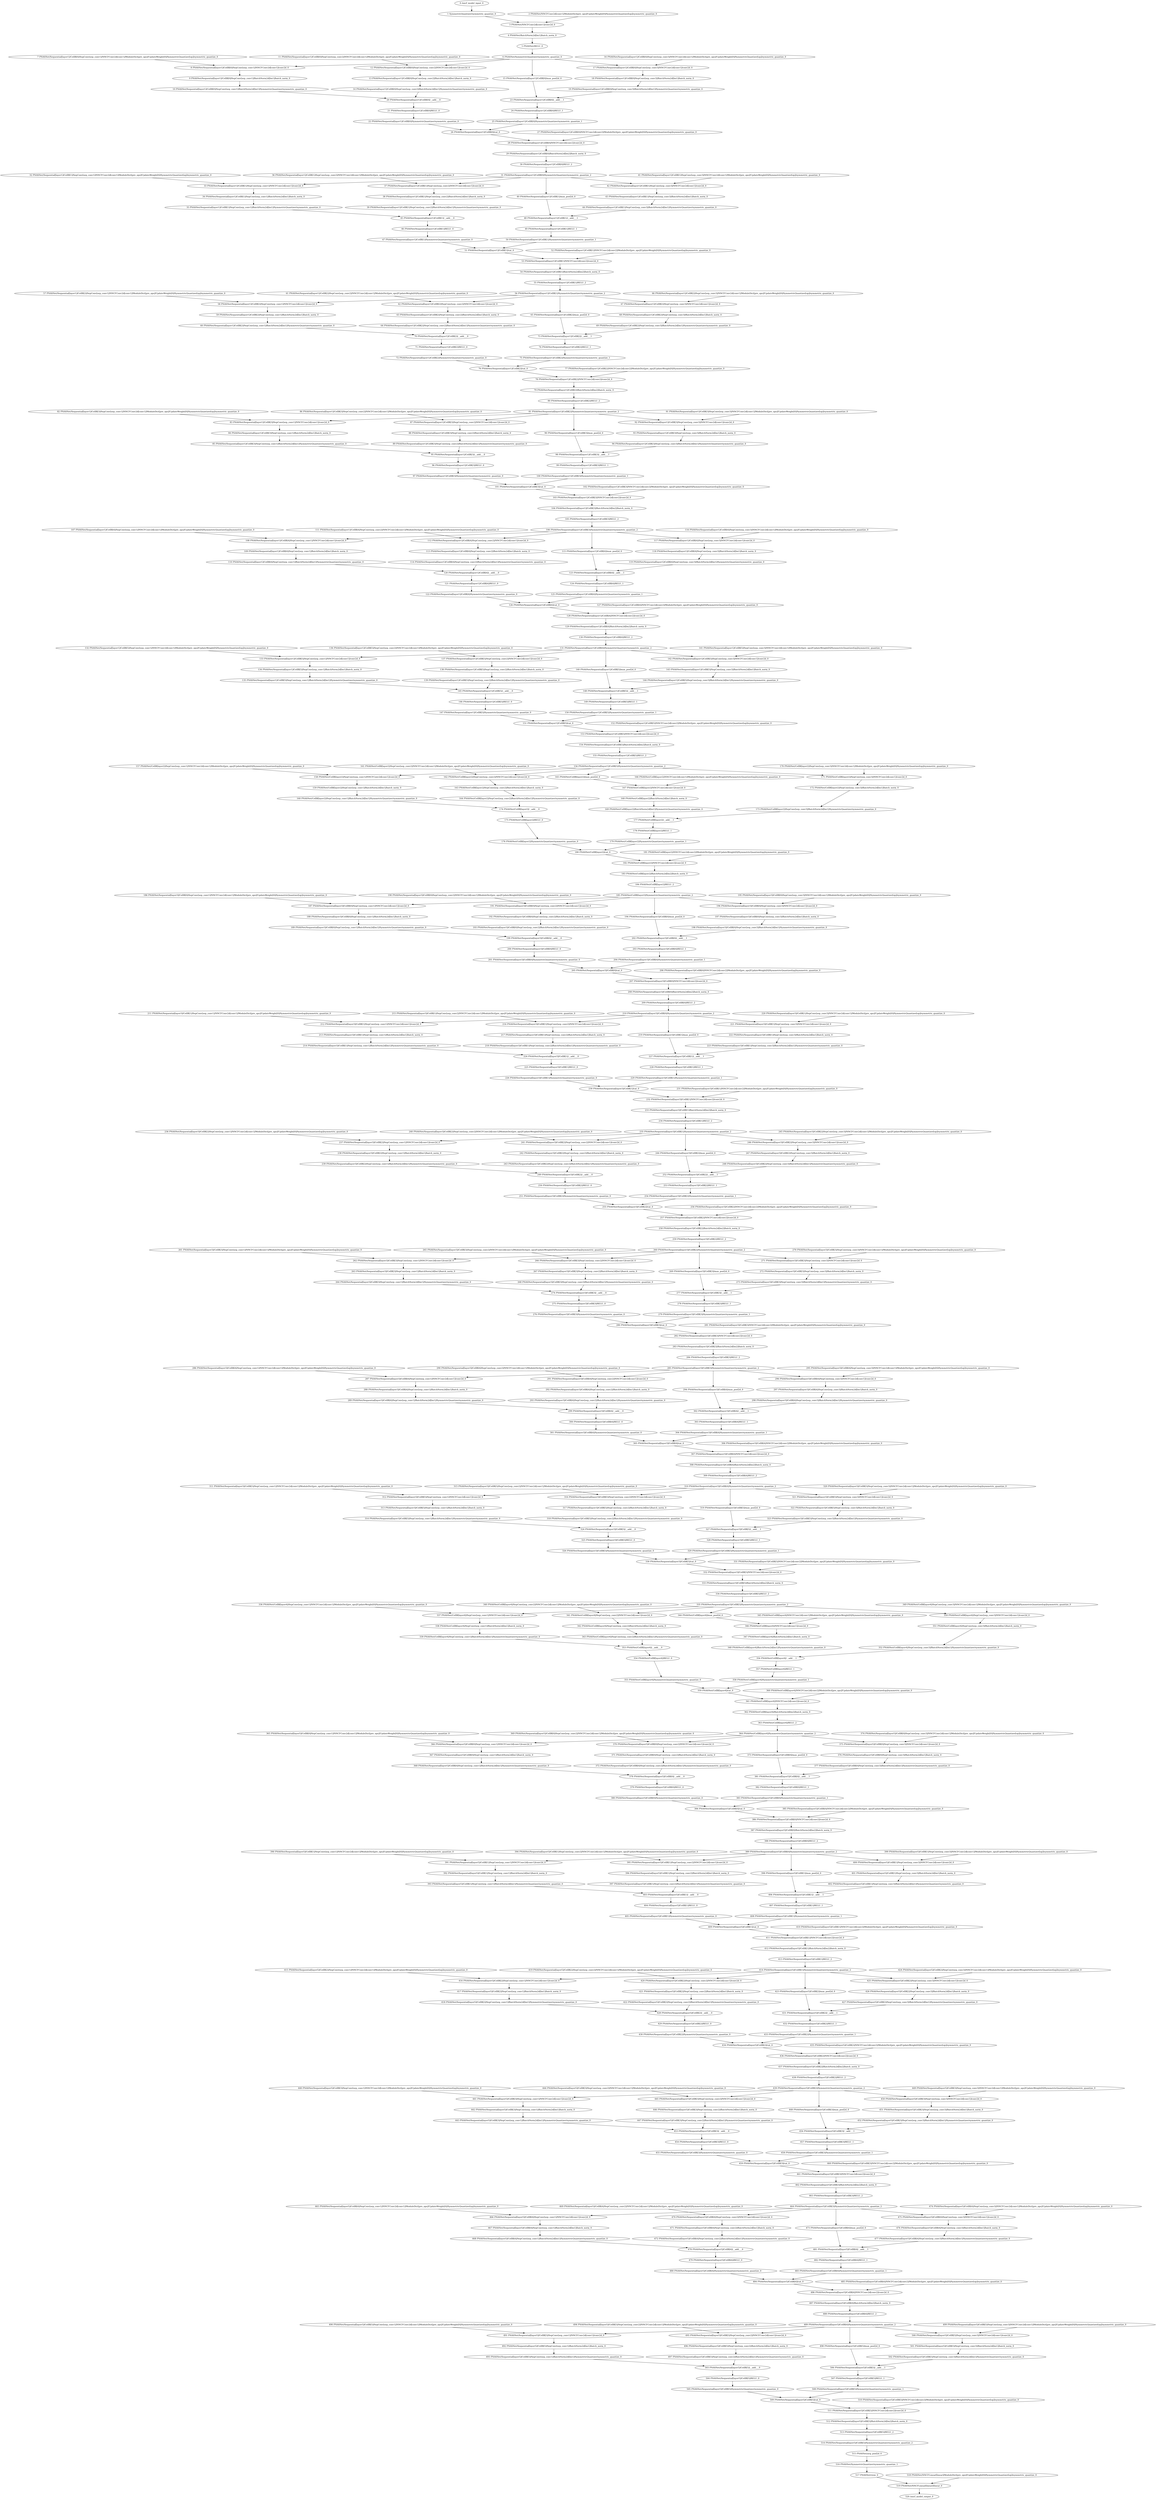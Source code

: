 strict digraph  {
"0 /nncf_model_input_0" [id=0, scope="", type=nncf_model_input];
"1 SymmetricQuantizer/symmetric_quantize_0" [id=1, scope=SymmetricQuantizer, type=symmetric_quantize];
"2 PNASNet/NNCFConv2d[conv1]/ModuleDict[pre_ops]/UpdateWeight[0]/SymmetricQuantizer[op]/symmetric_quantize_0" [id=2, scope="PNASNet/NNCFConv2d[conv1]/ModuleDict[pre_ops]/UpdateWeight[0]/SymmetricQuantizer[op]", type=symmetric_quantize];
"3 PNASNet/NNCFConv2d[conv1]/conv2d_0" [id=3, scope="PNASNet/NNCFConv2d[conv1]", type=conv2d];
"4 PNASNet/BatchNorm2d[bn1]/batch_norm_0" [id=4, scope="PNASNet/BatchNorm2d[bn1]", type=batch_norm];
"5 PNASNet/RELU_0" [id=5, scope=PNASNet, type=RELU];
"6 PNASNet/SymmetricQuantizer/symmetric_quantize_0" [id=6, scope="PNASNet/SymmetricQuantizer", type=symmetric_quantize];
"7 PNASNet/Sequential[layer1]/CellB[0]/SepConv[sep_conv1]/NNCFConv2d[conv1]/ModuleDict[pre_ops]/UpdateWeight[0]/SymmetricQuantizer[op]/symmetric_quantize_0" [id=7, scope="PNASNet/Sequential[layer1]/CellB[0]/SepConv[sep_conv1]/NNCFConv2d[conv1]/ModuleDict[pre_ops]/UpdateWeight[0]/SymmetricQuantizer[op]", type=symmetric_quantize];
"8 PNASNet/Sequential[layer1]/CellB[0]/SepConv[sep_conv1]/NNCFConv2d[conv1]/conv2d_0" [id=8, scope="PNASNet/Sequential[layer1]/CellB[0]/SepConv[sep_conv1]/NNCFConv2d[conv1]", type=conv2d];
"9 PNASNet/Sequential[layer1]/CellB[0]/SepConv[sep_conv1]/BatchNorm2d[bn1]/batch_norm_0" [id=9, scope="PNASNet/Sequential[layer1]/CellB[0]/SepConv[sep_conv1]/BatchNorm2d[bn1]", type=batch_norm];
"10 PNASNet/Sequential[layer1]/CellB[0]/SepConv[sep_conv1]/BatchNorm2d[bn1]/SymmetricQuantizer/symmetric_quantize_0" [id=10, scope="PNASNet/Sequential[layer1]/CellB[0]/SepConv[sep_conv1]/BatchNorm2d[bn1]/SymmetricQuantizer", type=symmetric_quantize];
"11 PNASNet/Sequential[layer1]/CellB[0]/SepConv[sep_conv2]/NNCFConv2d[conv1]/ModuleDict[pre_ops]/UpdateWeight[0]/SymmetricQuantizer[op]/symmetric_quantize_0" [id=11, scope="PNASNet/Sequential[layer1]/CellB[0]/SepConv[sep_conv2]/NNCFConv2d[conv1]/ModuleDict[pre_ops]/UpdateWeight[0]/SymmetricQuantizer[op]", type=symmetric_quantize];
"12 PNASNet/Sequential[layer1]/CellB[0]/SepConv[sep_conv2]/NNCFConv2d[conv1]/conv2d_0" [id=12, scope="PNASNet/Sequential[layer1]/CellB[0]/SepConv[sep_conv2]/NNCFConv2d[conv1]", type=conv2d];
"13 PNASNet/Sequential[layer1]/CellB[0]/SepConv[sep_conv2]/BatchNorm2d[bn1]/batch_norm_0" [id=13, scope="PNASNet/Sequential[layer1]/CellB[0]/SepConv[sep_conv2]/BatchNorm2d[bn1]", type=batch_norm];
"14 PNASNet/Sequential[layer1]/CellB[0]/SepConv[sep_conv2]/BatchNorm2d[bn1]/SymmetricQuantizer/symmetric_quantize_0" [id=14, scope="PNASNet/Sequential[layer1]/CellB[0]/SepConv[sep_conv2]/BatchNorm2d[bn1]/SymmetricQuantizer", type=symmetric_quantize];
"15 PNASNet/Sequential[layer1]/CellB[0]/max_pool2d_0" [id=15, scope="PNASNet/Sequential[layer1]/CellB[0]", type=max_pool2d];
"16 PNASNet/Sequential[layer1]/CellB[0]/SepConv[sep_conv3]/NNCFConv2d[conv1]/ModuleDict[pre_ops]/UpdateWeight[0]/SymmetricQuantizer[op]/symmetric_quantize_0" [id=16, scope="PNASNet/Sequential[layer1]/CellB[0]/SepConv[sep_conv3]/NNCFConv2d[conv1]/ModuleDict[pre_ops]/UpdateWeight[0]/SymmetricQuantizer[op]", type=symmetric_quantize];
"17 PNASNet/Sequential[layer1]/CellB[0]/SepConv[sep_conv3]/NNCFConv2d[conv1]/conv2d_0" [id=17, scope="PNASNet/Sequential[layer1]/CellB[0]/SepConv[sep_conv3]/NNCFConv2d[conv1]", type=conv2d];
"18 PNASNet/Sequential[layer1]/CellB[0]/SepConv[sep_conv3]/BatchNorm2d[bn1]/batch_norm_0" [id=18, scope="PNASNet/Sequential[layer1]/CellB[0]/SepConv[sep_conv3]/BatchNorm2d[bn1]", type=batch_norm];
"19 PNASNet/Sequential[layer1]/CellB[0]/SepConv[sep_conv3]/BatchNorm2d[bn1]/SymmetricQuantizer/symmetric_quantize_0" [id=19, scope="PNASNet/Sequential[layer1]/CellB[0]/SepConv[sep_conv3]/BatchNorm2d[bn1]/SymmetricQuantizer", type=symmetric_quantize];
"20 PNASNet/Sequential[layer1]/CellB[0]/__add___0" [id=20, scope="PNASNet/Sequential[layer1]/CellB[0]", type=__add__];
"21 PNASNet/Sequential[layer1]/CellB[0]/RELU_0" [id=21, scope="PNASNet/Sequential[layer1]/CellB[0]", type=RELU];
"22 PNASNet/Sequential[layer1]/CellB[0]/SymmetricQuantizer/symmetric_quantize_0" [id=22, scope="PNASNet/Sequential[layer1]/CellB[0]/SymmetricQuantizer", type=symmetric_quantize];
"23 PNASNet/Sequential[layer1]/CellB[0]/__add___1" [id=23, scope="PNASNet/Sequential[layer1]/CellB[0]", type=__add__];
"24 PNASNet/Sequential[layer1]/CellB[0]/RELU_1" [id=24, scope="PNASNet/Sequential[layer1]/CellB[0]", type=RELU];
"25 PNASNet/Sequential[layer1]/CellB[0]/SymmetricQuantizer/symmetric_quantize_1" [id=25, scope="PNASNet/Sequential[layer1]/CellB[0]/SymmetricQuantizer", type=symmetric_quantize];
"26 PNASNet/Sequential[layer1]/CellB[0]/cat_0" [id=26, scope="PNASNet/Sequential[layer1]/CellB[0]", type=cat];
"27 PNASNet/Sequential[layer1]/CellB[0]/NNCFConv2d[conv2]/ModuleDict[pre_ops]/UpdateWeight[0]/SymmetricQuantizer[op]/symmetric_quantize_0" [id=27, scope="PNASNet/Sequential[layer1]/CellB[0]/NNCFConv2d[conv2]/ModuleDict[pre_ops]/UpdateWeight[0]/SymmetricQuantizer[op]", type=symmetric_quantize];
"28 PNASNet/Sequential[layer1]/CellB[0]/NNCFConv2d[conv2]/conv2d_0" [id=28, scope="PNASNet/Sequential[layer1]/CellB[0]/NNCFConv2d[conv2]", type=conv2d];
"29 PNASNet/Sequential[layer1]/CellB[0]/BatchNorm2d[bn2]/batch_norm_0" [id=29, scope="PNASNet/Sequential[layer1]/CellB[0]/BatchNorm2d[bn2]", type=batch_norm];
"30 PNASNet/Sequential[layer1]/CellB[0]/RELU_2" [id=30, scope="PNASNet/Sequential[layer1]/CellB[0]", type=RELU];
"31 PNASNet/Sequential[layer1]/CellB[0]/SymmetricQuantizer/symmetric_quantize_2" [id=31, scope="PNASNet/Sequential[layer1]/CellB[0]/SymmetricQuantizer", type=symmetric_quantize];
"32 PNASNet/Sequential[layer1]/CellB[1]/SepConv[sep_conv1]/NNCFConv2d[conv1]/ModuleDict[pre_ops]/UpdateWeight[0]/SymmetricQuantizer[op]/symmetric_quantize_0" [id=32, scope="PNASNet/Sequential[layer1]/CellB[1]/SepConv[sep_conv1]/NNCFConv2d[conv1]/ModuleDict[pre_ops]/UpdateWeight[0]/SymmetricQuantizer[op]", type=symmetric_quantize];
"33 PNASNet/Sequential[layer1]/CellB[1]/SepConv[sep_conv1]/NNCFConv2d[conv1]/conv2d_0" [id=33, scope="PNASNet/Sequential[layer1]/CellB[1]/SepConv[sep_conv1]/NNCFConv2d[conv1]", type=conv2d];
"34 PNASNet/Sequential[layer1]/CellB[1]/SepConv[sep_conv1]/BatchNorm2d[bn1]/batch_norm_0" [id=34, scope="PNASNet/Sequential[layer1]/CellB[1]/SepConv[sep_conv1]/BatchNorm2d[bn1]", type=batch_norm];
"35 PNASNet/Sequential[layer1]/CellB[1]/SepConv[sep_conv1]/BatchNorm2d[bn1]/SymmetricQuantizer/symmetric_quantize_0" [id=35, scope="PNASNet/Sequential[layer1]/CellB[1]/SepConv[sep_conv1]/BatchNorm2d[bn1]/SymmetricQuantizer", type=symmetric_quantize];
"36 PNASNet/Sequential[layer1]/CellB[1]/SepConv[sep_conv2]/NNCFConv2d[conv1]/ModuleDict[pre_ops]/UpdateWeight[0]/SymmetricQuantizer[op]/symmetric_quantize_0" [id=36, scope="PNASNet/Sequential[layer1]/CellB[1]/SepConv[sep_conv2]/NNCFConv2d[conv1]/ModuleDict[pre_ops]/UpdateWeight[0]/SymmetricQuantizer[op]", type=symmetric_quantize];
"37 PNASNet/Sequential[layer1]/CellB[1]/SepConv[sep_conv2]/NNCFConv2d[conv1]/conv2d_0" [id=37, scope="PNASNet/Sequential[layer1]/CellB[1]/SepConv[sep_conv2]/NNCFConv2d[conv1]", type=conv2d];
"38 PNASNet/Sequential[layer1]/CellB[1]/SepConv[sep_conv2]/BatchNorm2d[bn1]/batch_norm_0" [id=38, scope="PNASNet/Sequential[layer1]/CellB[1]/SepConv[sep_conv2]/BatchNorm2d[bn1]", type=batch_norm];
"39 PNASNet/Sequential[layer1]/CellB[1]/SepConv[sep_conv2]/BatchNorm2d[bn1]/SymmetricQuantizer/symmetric_quantize_0" [id=39, scope="PNASNet/Sequential[layer1]/CellB[1]/SepConv[sep_conv2]/BatchNorm2d[bn1]/SymmetricQuantizer", type=symmetric_quantize];
"40 PNASNet/Sequential[layer1]/CellB[1]/max_pool2d_0" [id=40, scope="PNASNet/Sequential[layer1]/CellB[1]", type=max_pool2d];
"41 PNASNet/Sequential[layer1]/CellB[1]/SepConv[sep_conv3]/NNCFConv2d[conv1]/ModuleDict[pre_ops]/UpdateWeight[0]/SymmetricQuantizer[op]/symmetric_quantize_0" [id=41, scope="PNASNet/Sequential[layer1]/CellB[1]/SepConv[sep_conv3]/NNCFConv2d[conv1]/ModuleDict[pre_ops]/UpdateWeight[0]/SymmetricQuantizer[op]", type=symmetric_quantize];
"42 PNASNet/Sequential[layer1]/CellB[1]/SepConv[sep_conv3]/NNCFConv2d[conv1]/conv2d_0" [id=42, scope="PNASNet/Sequential[layer1]/CellB[1]/SepConv[sep_conv3]/NNCFConv2d[conv1]", type=conv2d];
"43 PNASNet/Sequential[layer1]/CellB[1]/SepConv[sep_conv3]/BatchNorm2d[bn1]/batch_norm_0" [id=43, scope="PNASNet/Sequential[layer1]/CellB[1]/SepConv[sep_conv3]/BatchNorm2d[bn1]", type=batch_norm];
"44 PNASNet/Sequential[layer1]/CellB[1]/SepConv[sep_conv3]/BatchNorm2d[bn1]/SymmetricQuantizer/symmetric_quantize_0" [id=44, scope="PNASNet/Sequential[layer1]/CellB[1]/SepConv[sep_conv3]/BatchNorm2d[bn1]/SymmetricQuantizer", type=symmetric_quantize];
"45 PNASNet/Sequential[layer1]/CellB[1]/__add___0" [id=45, scope="PNASNet/Sequential[layer1]/CellB[1]", type=__add__];
"46 PNASNet/Sequential[layer1]/CellB[1]/RELU_0" [id=46, scope="PNASNet/Sequential[layer1]/CellB[1]", type=RELU];
"47 PNASNet/Sequential[layer1]/CellB[1]/SymmetricQuantizer/symmetric_quantize_0" [id=47, scope="PNASNet/Sequential[layer1]/CellB[1]/SymmetricQuantizer", type=symmetric_quantize];
"48 PNASNet/Sequential[layer1]/CellB[1]/__add___1" [id=48, scope="PNASNet/Sequential[layer1]/CellB[1]", type=__add__];
"49 PNASNet/Sequential[layer1]/CellB[1]/RELU_1" [id=49, scope="PNASNet/Sequential[layer1]/CellB[1]", type=RELU];
"50 PNASNet/Sequential[layer1]/CellB[1]/SymmetricQuantizer/symmetric_quantize_1" [id=50, scope="PNASNet/Sequential[layer1]/CellB[1]/SymmetricQuantizer", type=symmetric_quantize];
"51 PNASNet/Sequential[layer1]/CellB[1]/cat_0" [id=51, scope="PNASNet/Sequential[layer1]/CellB[1]", type=cat];
"52 PNASNet/Sequential[layer1]/CellB[1]/NNCFConv2d[conv2]/ModuleDict[pre_ops]/UpdateWeight[0]/SymmetricQuantizer[op]/symmetric_quantize_0" [id=52, scope="PNASNet/Sequential[layer1]/CellB[1]/NNCFConv2d[conv2]/ModuleDict[pre_ops]/UpdateWeight[0]/SymmetricQuantizer[op]", type=symmetric_quantize];
"53 PNASNet/Sequential[layer1]/CellB[1]/NNCFConv2d[conv2]/conv2d_0" [id=53, scope="PNASNet/Sequential[layer1]/CellB[1]/NNCFConv2d[conv2]", type=conv2d];
"54 PNASNet/Sequential[layer1]/CellB[1]/BatchNorm2d[bn2]/batch_norm_0" [id=54, scope="PNASNet/Sequential[layer1]/CellB[1]/BatchNorm2d[bn2]", type=batch_norm];
"55 PNASNet/Sequential[layer1]/CellB[1]/RELU_2" [id=55, scope="PNASNet/Sequential[layer1]/CellB[1]", type=RELU];
"56 PNASNet/Sequential[layer1]/CellB[1]/SymmetricQuantizer/symmetric_quantize_2" [id=56, scope="PNASNet/Sequential[layer1]/CellB[1]/SymmetricQuantizer", type=symmetric_quantize];
"57 PNASNet/Sequential[layer1]/CellB[2]/SepConv[sep_conv1]/NNCFConv2d[conv1]/ModuleDict[pre_ops]/UpdateWeight[0]/SymmetricQuantizer[op]/symmetric_quantize_0" [id=57, scope="PNASNet/Sequential[layer1]/CellB[2]/SepConv[sep_conv1]/NNCFConv2d[conv1]/ModuleDict[pre_ops]/UpdateWeight[0]/SymmetricQuantizer[op]", type=symmetric_quantize];
"58 PNASNet/Sequential[layer1]/CellB[2]/SepConv[sep_conv1]/NNCFConv2d[conv1]/conv2d_0" [id=58, scope="PNASNet/Sequential[layer1]/CellB[2]/SepConv[sep_conv1]/NNCFConv2d[conv1]", type=conv2d];
"59 PNASNet/Sequential[layer1]/CellB[2]/SepConv[sep_conv1]/BatchNorm2d[bn1]/batch_norm_0" [id=59, scope="PNASNet/Sequential[layer1]/CellB[2]/SepConv[sep_conv1]/BatchNorm2d[bn1]", type=batch_norm];
"60 PNASNet/Sequential[layer1]/CellB[2]/SepConv[sep_conv1]/BatchNorm2d[bn1]/SymmetricQuantizer/symmetric_quantize_0" [id=60, scope="PNASNet/Sequential[layer1]/CellB[2]/SepConv[sep_conv1]/BatchNorm2d[bn1]/SymmetricQuantizer", type=symmetric_quantize];
"61 PNASNet/Sequential[layer1]/CellB[2]/SepConv[sep_conv2]/NNCFConv2d[conv1]/ModuleDict[pre_ops]/UpdateWeight[0]/SymmetricQuantizer[op]/symmetric_quantize_0" [id=61, scope="PNASNet/Sequential[layer1]/CellB[2]/SepConv[sep_conv2]/NNCFConv2d[conv1]/ModuleDict[pre_ops]/UpdateWeight[0]/SymmetricQuantizer[op]", type=symmetric_quantize];
"62 PNASNet/Sequential[layer1]/CellB[2]/SepConv[sep_conv2]/NNCFConv2d[conv1]/conv2d_0" [id=62, scope="PNASNet/Sequential[layer1]/CellB[2]/SepConv[sep_conv2]/NNCFConv2d[conv1]", type=conv2d];
"63 PNASNet/Sequential[layer1]/CellB[2]/SepConv[sep_conv2]/BatchNorm2d[bn1]/batch_norm_0" [id=63, scope="PNASNet/Sequential[layer1]/CellB[2]/SepConv[sep_conv2]/BatchNorm2d[bn1]", type=batch_norm];
"64 PNASNet/Sequential[layer1]/CellB[2]/SepConv[sep_conv2]/BatchNorm2d[bn1]/SymmetricQuantizer/symmetric_quantize_0" [id=64, scope="PNASNet/Sequential[layer1]/CellB[2]/SepConv[sep_conv2]/BatchNorm2d[bn1]/SymmetricQuantizer", type=symmetric_quantize];
"65 PNASNet/Sequential[layer1]/CellB[2]/max_pool2d_0" [id=65, scope="PNASNet/Sequential[layer1]/CellB[2]", type=max_pool2d];
"66 PNASNet/Sequential[layer1]/CellB[2]/SepConv[sep_conv3]/NNCFConv2d[conv1]/ModuleDict[pre_ops]/UpdateWeight[0]/SymmetricQuantizer[op]/symmetric_quantize_0" [id=66, scope="PNASNet/Sequential[layer1]/CellB[2]/SepConv[sep_conv3]/NNCFConv2d[conv1]/ModuleDict[pre_ops]/UpdateWeight[0]/SymmetricQuantizer[op]", type=symmetric_quantize];
"67 PNASNet/Sequential[layer1]/CellB[2]/SepConv[sep_conv3]/NNCFConv2d[conv1]/conv2d_0" [id=67, scope="PNASNet/Sequential[layer1]/CellB[2]/SepConv[sep_conv3]/NNCFConv2d[conv1]", type=conv2d];
"68 PNASNet/Sequential[layer1]/CellB[2]/SepConv[sep_conv3]/BatchNorm2d[bn1]/batch_norm_0" [id=68, scope="PNASNet/Sequential[layer1]/CellB[2]/SepConv[sep_conv3]/BatchNorm2d[bn1]", type=batch_norm];
"69 PNASNet/Sequential[layer1]/CellB[2]/SepConv[sep_conv3]/BatchNorm2d[bn1]/SymmetricQuantizer/symmetric_quantize_0" [id=69, scope="PNASNet/Sequential[layer1]/CellB[2]/SepConv[sep_conv3]/BatchNorm2d[bn1]/SymmetricQuantizer", type=symmetric_quantize];
"70 PNASNet/Sequential[layer1]/CellB[2]/__add___0" [id=70, scope="PNASNet/Sequential[layer1]/CellB[2]", type=__add__];
"71 PNASNet/Sequential[layer1]/CellB[2]/RELU_0" [id=71, scope="PNASNet/Sequential[layer1]/CellB[2]", type=RELU];
"72 PNASNet/Sequential[layer1]/CellB[2]/SymmetricQuantizer/symmetric_quantize_0" [id=72, scope="PNASNet/Sequential[layer1]/CellB[2]/SymmetricQuantizer", type=symmetric_quantize];
"73 PNASNet/Sequential[layer1]/CellB[2]/__add___1" [id=73, scope="PNASNet/Sequential[layer1]/CellB[2]", type=__add__];
"74 PNASNet/Sequential[layer1]/CellB[2]/RELU_1" [id=74, scope="PNASNet/Sequential[layer1]/CellB[2]", type=RELU];
"75 PNASNet/Sequential[layer1]/CellB[2]/SymmetricQuantizer/symmetric_quantize_1" [id=75, scope="PNASNet/Sequential[layer1]/CellB[2]/SymmetricQuantizer", type=symmetric_quantize];
"76 PNASNet/Sequential[layer1]/CellB[2]/cat_0" [id=76, scope="PNASNet/Sequential[layer1]/CellB[2]", type=cat];
"77 PNASNet/Sequential[layer1]/CellB[2]/NNCFConv2d[conv2]/ModuleDict[pre_ops]/UpdateWeight[0]/SymmetricQuantizer[op]/symmetric_quantize_0" [id=77, scope="PNASNet/Sequential[layer1]/CellB[2]/NNCFConv2d[conv2]/ModuleDict[pre_ops]/UpdateWeight[0]/SymmetricQuantizer[op]", type=symmetric_quantize];
"78 PNASNet/Sequential[layer1]/CellB[2]/NNCFConv2d[conv2]/conv2d_0" [id=78, scope="PNASNet/Sequential[layer1]/CellB[2]/NNCFConv2d[conv2]", type=conv2d];
"79 PNASNet/Sequential[layer1]/CellB[2]/BatchNorm2d[bn2]/batch_norm_0" [id=79, scope="PNASNet/Sequential[layer1]/CellB[2]/BatchNorm2d[bn2]", type=batch_norm];
"80 PNASNet/Sequential[layer1]/CellB[2]/RELU_2" [id=80, scope="PNASNet/Sequential[layer1]/CellB[2]", type=RELU];
"81 PNASNet/Sequential[layer1]/CellB[2]/SymmetricQuantizer/symmetric_quantize_2" [id=81, scope="PNASNet/Sequential[layer1]/CellB[2]/SymmetricQuantizer", type=symmetric_quantize];
"82 PNASNet/Sequential[layer1]/CellB[3]/SepConv[sep_conv1]/NNCFConv2d[conv1]/ModuleDict[pre_ops]/UpdateWeight[0]/SymmetricQuantizer[op]/symmetric_quantize_0" [id=82, scope="PNASNet/Sequential[layer1]/CellB[3]/SepConv[sep_conv1]/NNCFConv2d[conv1]/ModuleDict[pre_ops]/UpdateWeight[0]/SymmetricQuantizer[op]", type=symmetric_quantize];
"83 PNASNet/Sequential[layer1]/CellB[3]/SepConv[sep_conv1]/NNCFConv2d[conv1]/conv2d_0" [id=83, scope="PNASNet/Sequential[layer1]/CellB[3]/SepConv[sep_conv1]/NNCFConv2d[conv1]", type=conv2d];
"84 PNASNet/Sequential[layer1]/CellB[3]/SepConv[sep_conv1]/BatchNorm2d[bn1]/batch_norm_0" [id=84, scope="PNASNet/Sequential[layer1]/CellB[3]/SepConv[sep_conv1]/BatchNorm2d[bn1]", type=batch_norm];
"85 PNASNet/Sequential[layer1]/CellB[3]/SepConv[sep_conv1]/BatchNorm2d[bn1]/SymmetricQuantizer/symmetric_quantize_0" [id=85, scope="PNASNet/Sequential[layer1]/CellB[3]/SepConv[sep_conv1]/BatchNorm2d[bn1]/SymmetricQuantizer", type=symmetric_quantize];
"86 PNASNet/Sequential[layer1]/CellB[3]/SepConv[sep_conv2]/NNCFConv2d[conv1]/ModuleDict[pre_ops]/UpdateWeight[0]/SymmetricQuantizer[op]/symmetric_quantize_0" [id=86, scope="PNASNet/Sequential[layer1]/CellB[3]/SepConv[sep_conv2]/NNCFConv2d[conv1]/ModuleDict[pre_ops]/UpdateWeight[0]/SymmetricQuantizer[op]", type=symmetric_quantize];
"87 PNASNet/Sequential[layer1]/CellB[3]/SepConv[sep_conv2]/NNCFConv2d[conv1]/conv2d_0" [id=87, scope="PNASNet/Sequential[layer1]/CellB[3]/SepConv[sep_conv2]/NNCFConv2d[conv1]", type=conv2d];
"88 PNASNet/Sequential[layer1]/CellB[3]/SepConv[sep_conv2]/BatchNorm2d[bn1]/batch_norm_0" [id=88, scope="PNASNet/Sequential[layer1]/CellB[3]/SepConv[sep_conv2]/BatchNorm2d[bn1]", type=batch_norm];
"89 PNASNet/Sequential[layer1]/CellB[3]/SepConv[sep_conv2]/BatchNorm2d[bn1]/SymmetricQuantizer/symmetric_quantize_0" [id=89, scope="PNASNet/Sequential[layer1]/CellB[3]/SepConv[sep_conv2]/BatchNorm2d[bn1]/SymmetricQuantizer", type=symmetric_quantize];
"90 PNASNet/Sequential[layer1]/CellB[3]/max_pool2d_0" [id=90, scope="PNASNet/Sequential[layer1]/CellB[3]", type=max_pool2d];
"91 PNASNet/Sequential[layer1]/CellB[3]/SepConv[sep_conv3]/NNCFConv2d[conv1]/ModuleDict[pre_ops]/UpdateWeight[0]/SymmetricQuantizer[op]/symmetric_quantize_0" [id=91, scope="PNASNet/Sequential[layer1]/CellB[3]/SepConv[sep_conv3]/NNCFConv2d[conv1]/ModuleDict[pre_ops]/UpdateWeight[0]/SymmetricQuantizer[op]", type=symmetric_quantize];
"92 PNASNet/Sequential[layer1]/CellB[3]/SepConv[sep_conv3]/NNCFConv2d[conv1]/conv2d_0" [id=92, scope="PNASNet/Sequential[layer1]/CellB[3]/SepConv[sep_conv3]/NNCFConv2d[conv1]", type=conv2d];
"93 PNASNet/Sequential[layer1]/CellB[3]/SepConv[sep_conv3]/BatchNorm2d[bn1]/batch_norm_0" [id=93, scope="PNASNet/Sequential[layer1]/CellB[3]/SepConv[sep_conv3]/BatchNorm2d[bn1]", type=batch_norm];
"94 PNASNet/Sequential[layer1]/CellB[3]/SepConv[sep_conv3]/BatchNorm2d[bn1]/SymmetricQuantizer/symmetric_quantize_0" [id=94, scope="PNASNet/Sequential[layer1]/CellB[3]/SepConv[sep_conv3]/BatchNorm2d[bn1]/SymmetricQuantizer", type=symmetric_quantize];
"95 PNASNet/Sequential[layer1]/CellB[3]/__add___0" [id=95, scope="PNASNet/Sequential[layer1]/CellB[3]", type=__add__];
"96 PNASNet/Sequential[layer1]/CellB[3]/RELU_0" [id=96, scope="PNASNet/Sequential[layer1]/CellB[3]", type=RELU];
"97 PNASNet/Sequential[layer1]/CellB[3]/SymmetricQuantizer/symmetric_quantize_0" [id=97, scope="PNASNet/Sequential[layer1]/CellB[3]/SymmetricQuantizer", type=symmetric_quantize];
"98 PNASNet/Sequential[layer1]/CellB[3]/__add___1" [id=98, scope="PNASNet/Sequential[layer1]/CellB[3]", type=__add__];
"99 PNASNet/Sequential[layer1]/CellB[3]/RELU_1" [id=99, scope="PNASNet/Sequential[layer1]/CellB[3]", type=RELU];
"100 PNASNet/Sequential[layer1]/CellB[3]/SymmetricQuantizer/symmetric_quantize_1" [id=100, scope="PNASNet/Sequential[layer1]/CellB[3]/SymmetricQuantizer", type=symmetric_quantize];
"101 PNASNet/Sequential[layer1]/CellB[3]/cat_0" [id=101, scope="PNASNet/Sequential[layer1]/CellB[3]", type=cat];
"102 PNASNet/Sequential[layer1]/CellB[3]/NNCFConv2d[conv2]/ModuleDict[pre_ops]/UpdateWeight[0]/SymmetricQuantizer[op]/symmetric_quantize_0" [id=102, scope="PNASNet/Sequential[layer1]/CellB[3]/NNCFConv2d[conv2]/ModuleDict[pre_ops]/UpdateWeight[0]/SymmetricQuantizer[op]", type=symmetric_quantize];
"103 PNASNet/Sequential[layer1]/CellB[3]/NNCFConv2d[conv2]/conv2d_0" [id=103, scope="PNASNet/Sequential[layer1]/CellB[3]/NNCFConv2d[conv2]", type=conv2d];
"104 PNASNet/Sequential[layer1]/CellB[3]/BatchNorm2d[bn2]/batch_norm_0" [id=104, scope="PNASNet/Sequential[layer1]/CellB[3]/BatchNorm2d[bn2]", type=batch_norm];
"105 PNASNet/Sequential[layer1]/CellB[3]/RELU_2" [id=105, scope="PNASNet/Sequential[layer1]/CellB[3]", type=RELU];
"106 PNASNet/Sequential[layer1]/CellB[3]/SymmetricQuantizer/symmetric_quantize_2" [id=106, scope="PNASNet/Sequential[layer1]/CellB[3]/SymmetricQuantizer", type=symmetric_quantize];
"107 PNASNet/Sequential[layer1]/CellB[4]/SepConv[sep_conv1]/NNCFConv2d[conv1]/ModuleDict[pre_ops]/UpdateWeight[0]/SymmetricQuantizer[op]/symmetric_quantize_0" [id=107, scope="PNASNet/Sequential[layer1]/CellB[4]/SepConv[sep_conv1]/NNCFConv2d[conv1]/ModuleDict[pre_ops]/UpdateWeight[0]/SymmetricQuantizer[op]", type=symmetric_quantize];
"108 PNASNet/Sequential[layer1]/CellB[4]/SepConv[sep_conv1]/NNCFConv2d[conv1]/conv2d_0" [id=108, scope="PNASNet/Sequential[layer1]/CellB[4]/SepConv[sep_conv1]/NNCFConv2d[conv1]", type=conv2d];
"109 PNASNet/Sequential[layer1]/CellB[4]/SepConv[sep_conv1]/BatchNorm2d[bn1]/batch_norm_0" [id=109, scope="PNASNet/Sequential[layer1]/CellB[4]/SepConv[sep_conv1]/BatchNorm2d[bn1]", type=batch_norm];
"110 PNASNet/Sequential[layer1]/CellB[4]/SepConv[sep_conv1]/BatchNorm2d[bn1]/SymmetricQuantizer/symmetric_quantize_0" [id=110, scope="PNASNet/Sequential[layer1]/CellB[4]/SepConv[sep_conv1]/BatchNorm2d[bn1]/SymmetricQuantizer", type=symmetric_quantize];
"111 PNASNet/Sequential[layer1]/CellB[4]/SepConv[sep_conv2]/NNCFConv2d[conv1]/ModuleDict[pre_ops]/UpdateWeight[0]/SymmetricQuantizer[op]/symmetric_quantize_0" [id=111, scope="PNASNet/Sequential[layer1]/CellB[4]/SepConv[sep_conv2]/NNCFConv2d[conv1]/ModuleDict[pre_ops]/UpdateWeight[0]/SymmetricQuantizer[op]", type=symmetric_quantize];
"112 PNASNet/Sequential[layer1]/CellB[4]/SepConv[sep_conv2]/NNCFConv2d[conv1]/conv2d_0" [id=112, scope="PNASNet/Sequential[layer1]/CellB[4]/SepConv[sep_conv2]/NNCFConv2d[conv1]", type=conv2d];
"113 PNASNet/Sequential[layer1]/CellB[4]/SepConv[sep_conv2]/BatchNorm2d[bn1]/batch_norm_0" [id=113, scope="PNASNet/Sequential[layer1]/CellB[4]/SepConv[sep_conv2]/BatchNorm2d[bn1]", type=batch_norm];
"114 PNASNet/Sequential[layer1]/CellB[4]/SepConv[sep_conv2]/BatchNorm2d[bn1]/SymmetricQuantizer/symmetric_quantize_0" [id=114, scope="PNASNet/Sequential[layer1]/CellB[4]/SepConv[sep_conv2]/BatchNorm2d[bn1]/SymmetricQuantizer", type=symmetric_quantize];
"115 PNASNet/Sequential[layer1]/CellB[4]/max_pool2d_0" [id=115, scope="PNASNet/Sequential[layer1]/CellB[4]", type=max_pool2d];
"116 PNASNet/Sequential[layer1]/CellB[4]/SepConv[sep_conv3]/NNCFConv2d[conv1]/ModuleDict[pre_ops]/UpdateWeight[0]/SymmetricQuantizer[op]/symmetric_quantize_0" [id=116, scope="PNASNet/Sequential[layer1]/CellB[4]/SepConv[sep_conv3]/NNCFConv2d[conv1]/ModuleDict[pre_ops]/UpdateWeight[0]/SymmetricQuantizer[op]", type=symmetric_quantize];
"117 PNASNet/Sequential[layer1]/CellB[4]/SepConv[sep_conv3]/NNCFConv2d[conv1]/conv2d_0" [id=117, scope="PNASNet/Sequential[layer1]/CellB[4]/SepConv[sep_conv3]/NNCFConv2d[conv1]", type=conv2d];
"118 PNASNet/Sequential[layer1]/CellB[4]/SepConv[sep_conv3]/BatchNorm2d[bn1]/batch_norm_0" [id=118, scope="PNASNet/Sequential[layer1]/CellB[4]/SepConv[sep_conv3]/BatchNorm2d[bn1]", type=batch_norm];
"119 PNASNet/Sequential[layer1]/CellB[4]/SepConv[sep_conv3]/BatchNorm2d[bn1]/SymmetricQuantizer/symmetric_quantize_0" [id=119, scope="PNASNet/Sequential[layer1]/CellB[4]/SepConv[sep_conv3]/BatchNorm2d[bn1]/SymmetricQuantizer", type=symmetric_quantize];
"120 PNASNet/Sequential[layer1]/CellB[4]/__add___0" [id=120, scope="PNASNet/Sequential[layer1]/CellB[4]", type=__add__];
"121 PNASNet/Sequential[layer1]/CellB[4]/RELU_0" [id=121, scope="PNASNet/Sequential[layer1]/CellB[4]", type=RELU];
"122 PNASNet/Sequential[layer1]/CellB[4]/SymmetricQuantizer/symmetric_quantize_0" [id=122, scope="PNASNet/Sequential[layer1]/CellB[4]/SymmetricQuantizer", type=symmetric_quantize];
"123 PNASNet/Sequential[layer1]/CellB[4]/__add___1" [id=123, scope="PNASNet/Sequential[layer1]/CellB[4]", type=__add__];
"124 PNASNet/Sequential[layer1]/CellB[4]/RELU_1" [id=124, scope="PNASNet/Sequential[layer1]/CellB[4]", type=RELU];
"125 PNASNet/Sequential[layer1]/CellB[4]/SymmetricQuantizer/symmetric_quantize_1" [id=125, scope="PNASNet/Sequential[layer1]/CellB[4]/SymmetricQuantizer", type=symmetric_quantize];
"126 PNASNet/Sequential[layer1]/CellB[4]/cat_0" [id=126, scope="PNASNet/Sequential[layer1]/CellB[4]", type=cat];
"127 PNASNet/Sequential[layer1]/CellB[4]/NNCFConv2d[conv2]/ModuleDict[pre_ops]/UpdateWeight[0]/SymmetricQuantizer[op]/symmetric_quantize_0" [id=127, scope="PNASNet/Sequential[layer1]/CellB[4]/NNCFConv2d[conv2]/ModuleDict[pre_ops]/UpdateWeight[0]/SymmetricQuantizer[op]", type=symmetric_quantize];
"128 PNASNet/Sequential[layer1]/CellB[4]/NNCFConv2d[conv2]/conv2d_0" [id=128, scope="PNASNet/Sequential[layer1]/CellB[4]/NNCFConv2d[conv2]", type=conv2d];
"129 PNASNet/Sequential[layer1]/CellB[4]/BatchNorm2d[bn2]/batch_norm_0" [id=129, scope="PNASNet/Sequential[layer1]/CellB[4]/BatchNorm2d[bn2]", type=batch_norm];
"130 PNASNet/Sequential[layer1]/CellB[4]/RELU_2" [id=130, scope="PNASNet/Sequential[layer1]/CellB[4]", type=RELU];
"131 PNASNet/Sequential[layer1]/CellB[4]/SymmetricQuantizer/symmetric_quantize_2" [id=131, scope="PNASNet/Sequential[layer1]/CellB[4]/SymmetricQuantizer", type=symmetric_quantize];
"132 PNASNet/Sequential[layer1]/CellB[5]/SepConv[sep_conv1]/NNCFConv2d[conv1]/ModuleDict[pre_ops]/UpdateWeight[0]/SymmetricQuantizer[op]/symmetric_quantize_0" [id=132, scope="PNASNet/Sequential[layer1]/CellB[5]/SepConv[sep_conv1]/NNCFConv2d[conv1]/ModuleDict[pre_ops]/UpdateWeight[0]/SymmetricQuantizer[op]", type=symmetric_quantize];
"133 PNASNet/Sequential[layer1]/CellB[5]/SepConv[sep_conv1]/NNCFConv2d[conv1]/conv2d_0" [id=133, scope="PNASNet/Sequential[layer1]/CellB[5]/SepConv[sep_conv1]/NNCFConv2d[conv1]", type=conv2d];
"134 PNASNet/Sequential[layer1]/CellB[5]/SepConv[sep_conv1]/BatchNorm2d[bn1]/batch_norm_0" [id=134, scope="PNASNet/Sequential[layer1]/CellB[5]/SepConv[sep_conv1]/BatchNorm2d[bn1]", type=batch_norm];
"135 PNASNet/Sequential[layer1]/CellB[5]/SepConv[sep_conv1]/BatchNorm2d[bn1]/SymmetricQuantizer/symmetric_quantize_0" [id=135, scope="PNASNet/Sequential[layer1]/CellB[5]/SepConv[sep_conv1]/BatchNorm2d[bn1]/SymmetricQuantizer", type=symmetric_quantize];
"136 PNASNet/Sequential[layer1]/CellB[5]/SepConv[sep_conv2]/NNCFConv2d[conv1]/ModuleDict[pre_ops]/UpdateWeight[0]/SymmetricQuantizer[op]/symmetric_quantize_0" [id=136, scope="PNASNet/Sequential[layer1]/CellB[5]/SepConv[sep_conv2]/NNCFConv2d[conv1]/ModuleDict[pre_ops]/UpdateWeight[0]/SymmetricQuantizer[op]", type=symmetric_quantize];
"137 PNASNet/Sequential[layer1]/CellB[5]/SepConv[sep_conv2]/NNCFConv2d[conv1]/conv2d_0" [id=137, scope="PNASNet/Sequential[layer1]/CellB[5]/SepConv[sep_conv2]/NNCFConv2d[conv1]", type=conv2d];
"138 PNASNet/Sequential[layer1]/CellB[5]/SepConv[sep_conv2]/BatchNorm2d[bn1]/batch_norm_0" [id=138, scope="PNASNet/Sequential[layer1]/CellB[5]/SepConv[sep_conv2]/BatchNorm2d[bn1]", type=batch_norm];
"139 PNASNet/Sequential[layer1]/CellB[5]/SepConv[sep_conv2]/BatchNorm2d[bn1]/SymmetricQuantizer/symmetric_quantize_0" [id=139, scope="PNASNet/Sequential[layer1]/CellB[5]/SepConv[sep_conv2]/BatchNorm2d[bn1]/SymmetricQuantizer", type=symmetric_quantize];
"140 PNASNet/Sequential[layer1]/CellB[5]/max_pool2d_0" [id=140, scope="PNASNet/Sequential[layer1]/CellB[5]", type=max_pool2d];
"141 PNASNet/Sequential[layer1]/CellB[5]/SepConv[sep_conv3]/NNCFConv2d[conv1]/ModuleDict[pre_ops]/UpdateWeight[0]/SymmetricQuantizer[op]/symmetric_quantize_0" [id=141, scope="PNASNet/Sequential[layer1]/CellB[5]/SepConv[sep_conv3]/NNCFConv2d[conv1]/ModuleDict[pre_ops]/UpdateWeight[0]/SymmetricQuantizer[op]", type=symmetric_quantize];
"142 PNASNet/Sequential[layer1]/CellB[5]/SepConv[sep_conv3]/NNCFConv2d[conv1]/conv2d_0" [id=142, scope="PNASNet/Sequential[layer1]/CellB[5]/SepConv[sep_conv3]/NNCFConv2d[conv1]", type=conv2d];
"143 PNASNet/Sequential[layer1]/CellB[5]/SepConv[sep_conv3]/BatchNorm2d[bn1]/batch_norm_0" [id=143, scope="PNASNet/Sequential[layer1]/CellB[5]/SepConv[sep_conv3]/BatchNorm2d[bn1]", type=batch_norm];
"144 PNASNet/Sequential[layer1]/CellB[5]/SepConv[sep_conv3]/BatchNorm2d[bn1]/SymmetricQuantizer/symmetric_quantize_0" [id=144, scope="PNASNet/Sequential[layer1]/CellB[5]/SepConv[sep_conv3]/BatchNorm2d[bn1]/SymmetricQuantizer", type=symmetric_quantize];
"145 PNASNet/Sequential[layer1]/CellB[5]/__add___0" [id=145, scope="PNASNet/Sequential[layer1]/CellB[5]", type=__add__];
"146 PNASNet/Sequential[layer1]/CellB[5]/RELU_0" [id=146, scope="PNASNet/Sequential[layer1]/CellB[5]", type=RELU];
"147 PNASNet/Sequential[layer1]/CellB[5]/SymmetricQuantizer/symmetric_quantize_0" [id=147, scope="PNASNet/Sequential[layer1]/CellB[5]/SymmetricQuantizer", type=symmetric_quantize];
"148 PNASNet/Sequential[layer1]/CellB[5]/__add___1" [id=148, scope="PNASNet/Sequential[layer1]/CellB[5]", type=__add__];
"149 PNASNet/Sequential[layer1]/CellB[5]/RELU_1" [id=149, scope="PNASNet/Sequential[layer1]/CellB[5]", type=RELU];
"150 PNASNet/Sequential[layer1]/CellB[5]/SymmetricQuantizer/symmetric_quantize_1" [id=150, scope="PNASNet/Sequential[layer1]/CellB[5]/SymmetricQuantizer", type=symmetric_quantize];
"151 PNASNet/Sequential[layer1]/CellB[5]/cat_0" [id=151, scope="PNASNet/Sequential[layer1]/CellB[5]", type=cat];
"152 PNASNet/Sequential[layer1]/CellB[5]/NNCFConv2d[conv2]/ModuleDict[pre_ops]/UpdateWeight[0]/SymmetricQuantizer[op]/symmetric_quantize_0" [id=152, scope="PNASNet/Sequential[layer1]/CellB[5]/NNCFConv2d[conv2]/ModuleDict[pre_ops]/UpdateWeight[0]/SymmetricQuantizer[op]", type=symmetric_quantize];
"153 PNASNet/Sequential[layer1]/CellB[5]/NNCFConv2d[conv2]/conv2d_0" [id=153, scope="PNASNet/Sequential[layer1]/CellB[5]/NNCFConv2d[conv2]", type=conv2d];
"154 PNASNet/Sequential[layer1]/CellB[5]/BatchNorm2d[bn2]/batch_norm_0" [id=154, scope="PNASNet/Sequential[layer1]/CellB[5]/BatchNorm2d[bn2]", type=batch_norm];
"155 PNASNet/Sequential[layer1]/CellB[5]/RELU_2" [id=155, scope="PNASNet/Sequential[layer1]/CellB[5]", type=RELU];
"156 PNASNet/Sequential[layer1]/CellB[5]/SymmetricQuantizer/symmetric_quantize_2" [id=156, scope="PNASNet/Sequential[layer1]/CellB[5]/SymmetricQuantizer", type=symmetric_quantize];
"157 PNASNet/CellB[layer2]/SepConv[sep_conv1]/NNCFConv2d[conv1]/ModuleDict[pre_ops]/UpdateWeight[0]/SymmetricQuantizer[op]/symmetric_quantize_0" [id=157, scope="PNASNet/CellB[layer2]/SepConv[sep_conv1]/NNCFConv2d[conv1]/ModuleDict[pre_ops]/UpdateWeight[0]/SymmetricQuantizer[op]", type=symmetric_quantize];
"158 PNASNet/CellB[layer2]/SepConv[sep_conv1]/NNCFConv2d[conv1]/conv2d_0" [id=158, scope="PNASNet/CellB[layer2]/SepConv[sep_conv1]/NNCFConv2d[conv1]", type=conv2d];
"159 PNASNet/CellB[layer2]/SepConv[sep_conv1]/BatchNorm2d[bn1]/batch_norm_0" [id=159, scope="PNASNet/CellB[layer2]/SepConv[sep_conv1]/BatchNorm2d[bn1]", type=batch_norm];
"160 PNASNet/CellB[layer2]/SepConv[sep_conv1]/BatchNorm2d[bn1]/SymmetricQuantizer/symmetric_quantize_0" [id=160, scope="PNASNet/CellB[layer2]/SepConv[sep_conv1]/BatchNorm2d[bn1]/SymmetricQuantizer", type=symmetric_quantize];
"161 PNASNet/CellB[layer2]/SepConv[sep_conv2]/NNCFConv2d[conv1]/ModuleDict[pre_ops]/UpdateWeight[0]/SymmetricQuantizer[op]/symmetric_quantize_0" [id=161, scope="PNASNet/CellB[layer2]/SepConv[sep_conv2]/NNCFConv2d[conv1]/ModuleDict[pre_ops]/UpdateWeight[0]/SymmetricQuantizer[op]", type=symmetric_quantize];
"162 PNASNet/CellB[layer2]/SepConv[sep_conv2]/NNCFConv2d[conv1]/conv2d_0" [id=162, scope="PNASNet/CellB[layer2]/SepConv[sep_conv2]/NNCFConv2d[conv1]", type=conv2d];
"163 PNASNet/CellB[layer2]/SepConv[sep_conv2]/BatchNorm2d[bn1]/batch_norm_0" [id=163, scope="PNASNet/CellB[layer2]/SepConv[sep_conv2]/BatchNorm2d[bn1]", type=batch_norm];
"164 PNASNet/CellB[layer2]/SepConv[sep_conv2]/BatchNorm2d[bn1]/SymmetricQuantizer/symmetric_quantize_0" [id=164, scope="PNASNet/CellB[layer2]/SepConv[sep_conv2]/BatchNorm2d[bn1]/SymmetricQuantizer", type=symmetric_quantize];
"165 PNASNet/CellB[layer2]/max_pool2d_0" [id=165, scope="PNASNet/CellB[layer2]", type=max_pool2d];
"166 PNASNet/CellB[layer2]/NNCFConv2d[conv1]/ModuleDict[pre_ops]/UpdateWeight[0]/SymmetricQuantizer[op]/symmetric_quantize_0" [id=166, scope="PNASNet/CellB[layer2]/NNCFConv2d[conv1]/ModuleDict[pre_ops]/UpdateWeight[0]/SymmetricQuantizer[op]", type=symmetric_quantize];
"167 PNASNet/CellB[layer2]/NNCFConv2d[conv1]/conv2d_0" [id=167, scope="PNASNet/CellB[layer2]/NNCFConv2d[conv1]", type=conv2d];
"168 PNASNet/CellB[layer2]/BatchNorm2d[bn1]/batch_norm_0" [id=168, scope="PNASNet/CellB[layer2]/BatchNorm2d[bn1]", type=batch_norm];
"169 PNASNet/CellB[layer2]/BatchNorm2d[bn1]/SymmetricQuantizer/symmetric_quantize_0" [id=169, scope="PNASNet/CellB[layer2]/BatchNorm2d[bn1]/SymmetricQuantizer", type=symmetric_quantize];
"170 PNASNet/CellB[layer2]/SepConv[sep_conv3]/NNCFConv2d[conv1]/ModuleDict[pre_ops]/UpdateWeight[0]/SymmetricQuantizer[op]/symmetric_quantize_0" [id=170, scope="PNASNet/CellB[layer2]/SepConv[sep_conv3]/NNCFConv2d[conv1]/ModuleDict[pre_ops]/UpdateWeight[0]/SymmetricQuantizer[op]", type=symmetric_quantize];
"171 PNASNet/CellB[layer2]/SepConv[sep_conv3]/NNCFConv2d[conv1]/conv2d_0" [id=171, scope="PNASNet/CellB[layer2]/SepConv[sep_conv3]/NNCFConv2d[conv1]", type=conv2d];
"172 PNASNet/CellB[layer2]/SepConv[sep_conv3]/BatchNorm2d[bn1]/batch_norm_0" [id=172, scope="PNASNet/CellB[layer2]/SepConv[sep_conv3]/BatchNorm2d[bn1]", type=batch_norm];
"173 PNASNet/CellB[layer2]/SepConv[sep_conv3]/BatchNorm2d[bn1]/SymmetricQuantizer/symmetric_quantize_0" [id=173, scope="PNASNet/CellB[layer2]/SepConv[sep_conv3]/BatchNorm2d[bn1]/SymmetricQuantizer", type=symmetric_quantize];
"174 PNASNet/CellB[layer2]/__add___0" [id=174, scope="PNASNet/CellB[layer2]", type=__add__];
"175 PNASNet/CellB[layer2]/RELU_0" [id=175, scope="PNASNet/CellB[layer2]", type=RELU];
"176 PNASNet/CellB[layer2]/SymmetricQuantizer/symmetric_quantize_0" [id=176, scope="PNASNet/CellB[layer2]/SymmetricQuantizer", type=symmetric_quantize];
"177 PNASNet/CellB[layer2]/__add___1" [id=177, scope="PNASNet/CellB[layer2]", type=__add__];
"178 PNASNet/CellB[layer2]/RELU_1" [id=178, scope="PNASNet/CellB[layer2]", type=RELU];
"179 PNASNet/CellB[layer2]/SymmetricQuantizer/symmetric_quantize_1" [id=179, scope="PNASNet/CellB[layer2]/SymmetricQuantizer", type=symmetric_quantize];
"180 PNASNet/CellB[layer2]/cat_0" [id=180, scope="PNASNet/CellB[layer2]", type=cat];
"181 PNASNet/CellB[layer2]/NNCFConv2d[conv2]/ModuleDict[pre_ops]/UpdateWeight[0]/SymmetricQuantizer[op]/symmetric_quantize_0" [id=181, scope="PNASNet/CellB[layer2]/NNCFConv2d[conv2]/ModuleDict[pre_ops]/UpdateWeight[0]/SymmetricQuantizer[op]", type=symmetric_quantize];
"182 PNASNet/CellB[layer2]/NNCFConv2d[conv2]/conv2d_0" [id=182, scope="PNASNet/CellB[layer2]/NNCFConv2d[conv2]", type=conv2d];
"183 PNASNet/CellB[layer2]/BatchNorm2d[bn2]/batch_norm_0" [id=183, scope="PNASNet/CellB[layer2]/BatchNorm2d[bn2]", type=batch_norm];
"184 PNASNet/CellB[layer2]/RELU_2" [id=184, scope="PNASNet/CellB[layer2]", type=RELU];
"185 PNASNet/CellB[layer2]/SymmetricQuantizer/symmetric_quantize_2" [id=185, scope="PNASNet/CellB[layer2]/SymmetricQuantizer", type=symmetric_quantize];
"186 PNASNet/Sequential[layer3]/CellB[0]/SepConv[sep_conv1]/NNCFConv2d[conv1]/ModuleDict[pre_ops]/UpdateWeight[0]/SymmetricQuantizer[op]/symmetric_quantize_0" [id=186, scope="PNASNet/Sequential[layer3]/CellB[0]/SepConv[sep_conv1]/NNCFConv2d[conv1]/ModuleDict[pre_ops]/UpdateWeight[0]/SymmetricQuantizer[op]", type=symmetric_quantize];
"187 PNASNet/Sequential[layer3]/CellB[0]/SepConv[sep_conv1]/NNCFConv2d[conv1]/conv2d_0" [id=187, scope="PNASNet/Sequential[layer3]/CellB[0]/SepConv[sep_conv1]/NNCFConv2d[conv1]", type=conv2d];
"188 PNASNet/Sequential[layer3]/CellB[0]/SepConv[sep_conv1]/BatchNorm2d[bn1]/batch_norm_0" [id=188, scope="PNASNet/Sequential[layer3]/CellB[0]/SepConv[sep_conv1]/BatchNorm2d[bn1]", type=batch_norm];
"189 PNASNet/Sequential[layer3]/CellB[0]/SepConv[sep_conv1]/BatchNorm2d[bn1]/SymmetricQuantizer/symmetric_quantize_0" [id=189, scope="PNASNet/Sequential[layer3]/CellB[0]/SepConv[sep_conv1]/BatchNorm2d[bn1]/SymmetricQuantizer", type=symmetric_quantize];
"190 PNASNet/Sequential[layer3]/CellB[0]/SepConv[sep_conv2]/NNCFConv2d[conv1]/ModuleDict[pre_ops]/UpdateWeight[0]/SymmetricQuantizer[op]/symmetric_quantize_0" [id=190, scope="PNASNet/Sequential[layer3]/CellB[0]/SepConv[sep_conv2]/NNCFConv2d[conv1]/ModuleDict[pre_ops]/UpdateWeight[0]/SymmetricQuantizer[op]", type=symmetric_quantize];
"191 PNASNet/Sequential[layer3]/CellB[0]/SepConv[sep_conv2]/NNCFConv2d[conv1]/conv2d_0" [id=191, scope="PNASNet/Sequential[layer3]/CellB[0]/SepConv[sep_conv2]/NNCFConv2d[conv1]", type=conv2d];
"192 PNASNet/Sequential[layer3]/CellB[0]/SepConv[sep_conv2]/BatchNorm2d[bn1]/batch_norm_0" [id=192, scope="PNASNet/Sequential[layer3]/CellB[0]/SepConv[sep_conv2]/BatchNorm2d[bn1]", type=batch_norm];
"193 PNASNet/Sequential[layer3]/CellB[0]/SepConv[sep_conv2]/BatchNorm2d[bn1]/SymmetricQuantizer/symmetric_quantize_0" [id=193, scope="PNASNet/Sequential[layer3]/CellB[0]/SepConv[sep_conv2]/BatchNorm2d[bn1]/SymmetricQuantizer", type=symmetric_quantize];
"194 PNASNet/Sequential[layer3]/CellB[0]/max_pool2d_0" [id=194, scope="PNASNet/Sequential[layer3]/CellB[0]", type=max_pool2d];
"195 PNASNet/Sequential[layer3]/CellB[0]/SepConv[sep_conv3]/NNCFConv2d[conv1]/ModuleDict[pre_ops]/UpdateWeight[0]/SymmetricQuantizer[op]/symmetric_quantize_0" [id=195, scope="PNASNet/Sequential[layer3]/CellB[0]/SepConv[sep_conv3]/NNCFConv2d[conv1]/ModuleDict[pre_ops]/UpdateWeight[0]/SymmetricQuantizer[op]", type=symmetric_quantize];
"196 PNASNet/Sequential[layer3]/CellB[0]/SepConv[sep_conv3]/NNCFConv2d[conv1]/conv2d_0" [id=196, scope="PNASNet/Sequential[layer3]/CellB[0]/SepConv[sep_conv3]/NNCFConv2d[conv1]", type=conv2d];
"197 PNASNet/Sequential[layer3]/CellB[0]/SepConv[sep_conv3]/BatchNorm2d[bn1]/batch_norm_0" [id=197, scope="PNASNet/Sequential[layer3]/CellB[0]/SepConv[sep_conv3]/BatchNorm2d[bn1]", type=batch_norm];
"198 PNASNet/Sequential[layer3]/CellB[0]/SepConv[sep_conv3]/BatchNorm2d[bn1]/SymmetricQuantizer/symmetric_quantize_0" [id=198, scope="PNASNet/Sequential[layer3]/CellB[0]/SepConv[sep_conv3]/BatchNorm2d[bn1]/SymmetricQuantizer", type=symmetric_quantize];
"199 PNASNet/Sequential[layer3]/CellB[0]/__add___0" [id=199, scope="PNASNet/Sequential[layer3]/CellB[0]", type=__add__];
"200 PNASNet/Sequential[layer3]/CellB[0]/RELU_0" [id=200, scope="PNASNet/Sequential[layer3]/CellB[0]", type=RELU];
"201 PNASNet/Sequential[layer3]/CellB[0]/SymmetricQuantizer/symmetric_quantize_0" [id=201, scope="PNASNet/Sequential[layer3]/CellB[0]/SymmetricQuantizer", type=symmetric_quantize];
"202 PNASNet/Sequential[layer3]/CellB[0]/__add___1" [id=202, scope="PNASNet/Sequential[layer3]/CellB[0]", type=__add__];
"203 PNASNet/Sequential[layer3]/CellB[0]/RELU_1" [id=203, scope="PNASNet/Sequential[layer3]/CellB[0]", type=RELU];
"204 PNASNet/Sequential[layer3]/CellB[0]/SymmetricQuantizer/symmetric_quantize_1" [id=204, scope="PNASNet/Sequential[layer3]/CellB[0]/SymmetricQuantizer", type=symmetric_quantize];
"205 PNASNet/Sequential[layer3]/CellB[0]/cat_0" [id=205, scope="PNASNet/Sequential[layer3]/CellB[0]", type=cat];
"206 PNASNet/Sequential[layer3]/CellB[0]/NNCFConv2d[conv2]/ModuleDict[pre_ops]/UpdateWeight[0]/SymmetricQuantizer[op]/symmetric_quantize_0" [id=206, scope="PNASNet/Sequential[layer3]/CellB[0]/NNCFConv2d[conv2]/ModuleDict[pre_ops]/UpdateWeight[0]/SymmetricQuantizer[op]", type=symmetric_quantize];
"207 PNASNet/Sequential[layer3]/CellB[0]/NNCFConv2d[conv2]/conv2d_0" [id=207, scope="PNASNet/Sequential[layer3]/CellB[0]/NNCFConv2d[conv2]", type=conv2d];
"208 PNASNet/Sequential[layer3]/CellB[0]/BatchNorm2d[bn2]/batch_norm_0" [id=208, scope="PNASNet/Sequential[layer3]/CellB[0]/BatchNorm2d[bn2]", type=batch_norm];
"209 PNASNet/Sequential[layer3]/CellB[0]/RELU_2" [id=209, scope="PNASNet/Sequential[layer3]/CellB[0]", type=RELU];
"210 PNASNet/Sequential[layer3]/CellB[0]/SymmetricQuantizer/symmetric_quantize_2" [id=210, scope="PNASNet/Sequential[layer3]/CellB[0]/SymmetricQuantizer", type=symmetric_quantize];
"211 PNASNet/Sequential[layer3]/CellB[1]/SepConv[sep_conv1]/NNCFConv2d[conv1]/ModuleDict[pre_ops]/UpdateWeight[0]/SymmetricQuantizer[op]/symmetric_quantize_0" [id=211, scope="PNASNet/Sequential[layer3]/CellB[1]/SepConv[sep_conv1]/NNCFConv2d[conv1]/ModuleDict[pre_ops]/UpdateWeight[0]/SymmetricQuantizer[op]", type=symmetric_quantize];
"212 PNASNet/Sequential[layer3]/CellB[1]/SepConv[sep_conv1]/NNCFConv2d[conv1]/conv2d_0" [id=212, scope="PNASNet/Sequential[layer3]/CellB[1]/SepConv[sep_conv1]/NNCFConv2d[conv1]", type=conv2d];
"213 PNASNet/Sequential[layer3]/CellB[1]/SepConv[sep_conv1]/BatchNorm2d[bn1]/batch_norm_0" [id=213, scope="PNASNet/Sequential[layer3]/CellB[1]/SepConv[sep_conv1]/BatchNorm2d[bn1]", type=batch_norm];
"214 PNASNet/Sequential[layer3]/CellB[1]/SepConv[sep_conv1]/BatchNorm2d[bn1]/SymmetricQuantizer/symmetric_quantize_0" [id=214, scope="PNASNet/Sequential[layer3]/CellB[1]/SepConv[sep_conv1]/BatchNorm2d[bn1]/SymmetricQuantizer", type=symmetric_quantize];
"215 PNASNet/Sequential[layer3]/CellB[1]/SepConv[sep_conv2]/NNCFConv2d[conv1]/ModuleDict[pre_ops]/UpdateWeight[0]/SymmetricQuantizer[op]/symmetric_quantize_0" [id=215, scope="PNASNet/Sequential[layer3]/CellB[1]/SepConv[sep_conv2]/NNCFConv2d[conv1]/ModuleDict[pre_ops]/UpdateWeight[0]/SymmetricQuantizer[op]", type=symmetric_quantize];
"216 PNASNet/Sequential[layer3]/CellB[1]/SepConv[sep_conv2]/NNCFConv2d[conv1]/conv2d_0" [id=216, scope="PNASNet/Sequential[layer3]/CellB[1]/SepConv[sep_conv2]/NNCFConv2d[conv1]", type=conv2d];
"217 PNASNet/Sequential[layer3]/CellB[1]/SepConv[sep_conv2]/BatchNorm2d[bn1]/batch_norm_0" [id=217, scope="PNASNet/Sequential[layer3]/CellB[1]/SepConv[sep_conv2]/BatchNorm2d[bn1]", type=batch_norm];
"218 PNASNet/Sequential[layer3]/CellB[1]/SepConv[sep_conv2]/BatchNorm2d[bn1]/SymmetricQuantizer/symmetric_quantize_0" [id=218, scope="PNASNet/Sequential[layer3]/CellB[1]/SepConv[sep_conv2]/BatchNorm2d[bn1]/SymmetricQuantizer", type=symmetric_quantize];
"219 PNASNet/Sequential[layer3]/CellB[1]/max_pool2d_0" [id=219, scope="PNASNet/Sequential[layer3]/CellB[1]", type=max_pool2d];
"220 PNASNet/Sequential[layer3]/CellB[1]/SepConv[sep_conv3]/NNCFConv2d[conv1]/ModuleDict[pre_ops]/UpdateWeight[0]/SymmetricQuantizer[op]/symmetric_quantize_0" [id=220, scope="PNASNet/Sequential[layer3]/CellB[1]/SepConv[sep_conv3]/NNCFConv2d[conv1]/ModuleDict[pre_ops]/UpdateWeight[0]/SymmetricQuantizer[op]", type=symmetric_quantize];
"221 PNASNet/Sequential[layer3]/CellB[1]/SepConv[sep_conv3]/NNCFConv2d[conv1]/conv2d_0" [id=221, scope="PNASNet/Sequential[layer3]/CellB[1]/SepConv[sep_conv3]/NNCFConv2d[conv1]", type=conv2d];
"222 PNASNet/Sequential[layer3]/CellB[1]/SepConv[sep_conv3]/BatchNorm2d[bn1]/batch_norm_0" [id=222, scope="PNASNet/Sequential[layer3]/CellB[1]/SepConv[sep_conv3]/BatchNorm2d[bn1]", type=batch_norm];
"223 PNASNet/Sequential[layer3]/CellB[1]/SepConv[sep_conv3]/BatchNorm2d[bn1]/SymmetricQuantizer/symmetric_quantize_0" [id=223, scope="PNASNet/Sequential[layer3]/CellB[1]/SepConv[sep_conv3]/BatchNorm2d[bn1]/SymmetricQuantizer", type=symmetric_quantize];
"224 PNASNet/Sequential[layer3]/CellB[1]/__add___0" [id=224, scope="PNASNet/Sequential[layer3]/CellB[1]", type=__add__];
"225 PNASNet/Sequential[layer3]/CellB[1]/RELU_0" [id=225, scope="PNASNet/Sequential[layer3]/CellB[1]", type=RELU];
"226 PNASNet/Sequential[layer3]/CellB[1]/SymmetricQuantizer/symmetric_quantize_0" [id=226, scope="PNASNet/Sequential[layer3]/CellB[1]/SymmetricQuantizer", type=symmetric_quantize];
"227 PNASNet/Sequential[layer3]/CellB[1]/__add___1" [id=227, scope="PNASNet/Sequential[layer3]/CellB[1]", type=__add__];
"228 PNASNet/Sequential[layer3]/CellB[1]/RELU_1" [id=228, scope="PNASNet/Sequential[layer3]/CellB[1]", type=RELU];
"229 PNASNet/Sequential[layer3]/CellB[1]/SymmetricQuantizer/symmetric_quantize_1" [id=229, scope="PNASNet/Sequential[layer3]/CellB[1]/SymmetricQuantizer", type=symmetric_quantize];
"230 PNASNet/Sequential[layer3]/CellB[1]/cat_0" [id=230, scope="PNASNet/Sequential[layer3]/CellB[1]", type=cat];
"231 PNASNet/Sequential[layer3]/CellB[1]/NNCFConv2d[conv2]/ModuleDict[pre_ops]/UpdateWeight[0]/SymmetricQuantizer[op]/symmetric_quantize_0" [id=231, scope="PNASNet/Sequential[layer3]/CellB[1]/NNCFConv2d[conv2]/ModuleDict[pre_ops]/UpdateWeight[0]/SymmetricQuantizer[op]", type=symmetric_quantize];
"232 PNASNet/Sequential[layer3]/CellB[1]/NNCFConv2d[conv2]/conv2d_0" [id=232, scope="PNASNet/Sequential[layer3]/CellB[1]/NNCFConv2d[conv2]", type=conv2d];
"233 PNASNet/Sequential[layer3]/CellB[1]/BatchNorm2d[bn2]/batch_norm_0" [id=233, scope="PNASNet/Sequential[layer3]/CellB[1]/BatchNorm2d[bn2]", type=batch_norm];
"234 PNASNet/Sequential[layer3]/CellB[1]/RELU_2" [id=234, scope="PNASNet/Sequential[layer3]/CellB[1]", type=RELU];
"235 PNASNet/Sequential[layer3]/CellB[1]/SymmetricQuantizer/symmetric_quantize_2" [id=235, scope="PNASNet/Sequential[layer3]/CellB[1]/SymmetricQuantizer", type=symmetric_quantize];
"236 PNASNet/Sequential[layer3]/CellB[2]/SepConv[sep_conv1]/NNCFConv2d[conv1]/ModuleDict[pre_ops]/UpdateWeight[0]/SymmetricQuantizer[op]/symmetric_quantize_0" [id=236, scope="PNASNet/Sequential[layer3]/CellB[2]/SepConv[sep_conv1]/NNCFConv2d[conv1]/ModuleDict[pre_ops]/UpdateWeight[0]/SymmetricQuantizer[op]", type=symmetric_quantize];
"237 PNASNet/Sequential[layer3]/CellB[2]/SepConv[sep_conv1]/NNCFConv2d[conv1]/conv2d_0" [id=237, scope="PNASNet/Sequential[layer3]/CellB[2]/SepConv[sep_conv1]/NNCFConv2d[conv1]", type=conv2d];
"238 PNASNet/Sequential[layer3]/CellB[2]/SepConv[sep_conv1]/BatchNorm2d[bn1]/batch_norm_0" [id=238, scope="PNASNet/Sequential[layer3]/CellB[2]/SepConv[sep_conv1]/BatchNorm2d[bn1]", type=batch_norm];
"239 PNASNet/Sequential[layer3]/CellB[2]/SepConv[sep_conv1]/BatchNorm2d[bn1]/SymmetricQuantizer/symmetric_quantize_0" [id=239, scope="PNASNet/Sequential[layer3]/CellB[2]/SepConv[sep_conv1]/BatchNorm2d[bn1]/SymmetricQuantizer", type=symmetric_quantize];
"240 PNASNet/Sequential[layer3]/CellB[2]/SepConv[sep_conv2]/NNCFConv2d[conv1]/ModuleDict[pre_ops]/UpdateWeight[0]/SymmetricQuantizer[op]/symmetric_quantize_0" [id=240, scope="PNASNet/Sequential[layer3]/CellB[2]/SepConv[sep_conv2]/NNCFConv2d[conv1]/ModuleDict[pre_ops]/UpdateWeight[0]/SymmetricQuantizer[op]", type=symmetric_quantize];
"241 PNASNet/Sequential[layer3]/CellB[2]/SepConv[sep_conv2]/NNCFConv2d[conv1]/conv2d_0" [id=241, scope="PNASNet/Sequential[layer3]/CellB[2]/SepConv[sep_conv2]/NNCFConv2d[conv1]", type=conv2d];
"242 PNASNet/Sequential[layer3]/CellB[2]/SepConv[sep_conv2]/BatchNorm2d[bn1]/batch_norm_0" [id=242, scope="PNASNet/Sequential[layer3]/CellB[2]/SepConv[sep_conv2]/BatchNorm2d[bn1]", type=batch_norm];
"243 PNASNet/Sequential[layer3]/CellB[2]/SepConv[sep_conv2]/BatchNorm2d[bn1]/SymmetricQuantizer/symmetric_quantize_0" [id=243, scope="PNASNet/Sequential[layer3]/CellB[2]/SepConv[sep_conv2]/BatchNorm2d[bn1]/SymmetricQuantizer", type=symmetric_quantize];
"244 PNASNet/Sequential[layer3]/CellB[2]/max_pool2d_0" [id=244, scope="PNASNet/Sequential[layer3]/CellB[2]", type=max_pool2d];
"245 PNASNet/Sequential[layer3]/CellB[2]/SepConv[sep_conv3]/NNCFConv2d[conv1]/ModuleDict[pre_ops]/UpdateWeight[0]/SymmetricQuantizer[op]/symmetric_quantize_0" [id=245, scope="PNASNet/Sequential[layer3]/CellB[2]/SepConv[sep_conv3]/NNCFConv2d[conv1]/ModuleDict[pre_ops]/UpdateWeight[0]/SymmetricQuantizer[op]", type=symmetric_quantize];
"246 PNASNet/Sequential[layer3]/CellB[2]/SepConv[sep_conv3]/NNCFConv2d[conv1]/conv2d_0" [id=246, scope="PNASNet/Sequential[layer3]/CellB[2]/SepConv[sep_conv3]/NNCFConv2d[conv1]", type=conv2d];
"247 PNASNet/Sequential[layer3]/CellB[2]/SepConv[sep_conv3]/BatchNorm2d[bn1]/batch_norm_0" [id=247, scope="PNASNet/Sequential[layer3]/CellB[2]/SepConv[sep_conv3]/BatchNorm2d[bn1]", type=batch_norm];
"248 PNASNet/Sequential[layer3]/CellB[2]/SepConv[sep_conv3]/BatchNorm2d[bn1]/SymmetricQuantizer/symmetric_quantize_0" [id=248, scope="PNASNet/Sequential[layer3]/CellB[2]/SepConv[sep_conv3]/BatchNorm2d[bn1]/SymmetricQuantizer", type=symmetric_quantize];
"249 PNASNet/Sequential[layer3]/CellB[2]/__add___0" [id=249, scope="PNASNet/Sequential[layer3]/CellB[2]", type=__add__];
"250 PNASNet/Sequential[layer3]/CellB[2]/RELU_0" [id=250, scope="PNASNet/Sequential[layer3]/CellB[2]", type=RELU];
"251 PNASNet/Sequential[layer3]/CellB[2]/SymmetricQuantizer/symmetric_quantize_0" [id=251, scope="PNASNet/Sequential[layer3]/CellB[2]/SymmetricQuantizer", type=symmetric_quantize];
"252 PNASNet/Sequential[layer3]/CellB[2]/__add___1" [id=252, scope="PNASNet/Sequential[layer3]/CellB[2]", type=__add__];
"253 PNASNet/Sequential[layer3]/CellB[2]/RELU_1" [id=253, scope="PNASNet/Sequential[layer3]/CellB[2]", type=RELU];
"254 PNASNet/Sequential[layer3]/CellB[2]/SymmetricQuantizer/symmetric_quantize_1" [id=254, scope="PNASNet/Sequential[layer3]/CellB[2]/SymmetricQuantizer", type=symmetric_quantize];
"255 PNASNet/Sequential[layer3]/CellB[2]/cat_0" [id=255, scope="PNASNet/Sequential[layer3]/CellB[2]", type=cat];
"256 PNASNet/Sequential[layer3]/CellB[2]/NNCFConv2d[conv2]/ModuleDict[pre_ops]/UpdateWeight[0]/SymmetricQuantizer[op]/symmetric_quantize_0" [id=256, scope="PNASNet/Sequential[layer3]/CellB[2]/NNCFConv2d[conv2]/ModuleDict[pre_ops]/UpdateWeight[0]/SymmetricQuantizer[op]", type=symmetric_quantize];
"257 PNASNet/Sequential[layer3]/CellB[2]/NNCFConv2d[conv2]/conv2d_0" [id=257, scope="PNASNet/Sequential[layer3]/CellB[2]/NNCFConv2d[conv2]", type=conv2d];
"258 PNASNet/Sequential[layer3]/CellB[2]/BatchNorm2d[bn2]/batch_norm_0" [id=258, scope="PNASNet/Sequential[layer3]/CellB[2]/BatchNorm2d[bn2]", type=batch_norm];
"259 PNASNet/Sequential[layer3]/CellB[2]/RELU_2" [id=259, scope="PNASNet/Sequential[layer3]/CellB[2]", type=RELU];
"260 PNASNet/Sequential[layer3]/CellB[2]/SymmetricQuantizer/symmetric_quantize_2" [id=260, scope="PNASNet/Sequential[layer3]/CellB[2]/SymmetricQuantizer", type=symmetric_quantize];
"261 PNASNet/Sequential[layer3]/CellB[3]/SepConv[sep_conv1]/NNCFConv2d[conv1]/ModuleDict[pre_ops]/UpdateWeight[0]/SymmetricQuantizer[op]/symmetric_quantize_0" [id=261, scope="PNASNet/Sequential[layer3]/CellB[3]/SepConv[sep_conv1]/NNCFConv2d[conv1]/ModuleDict[pre_ops]/UpdateWeight[0]/SymmetricQuantizer[op]", type=symmetric_quantize];
"262 PNASNet/Sequential[layer3]/CellB[3]/SepConv[sep_conv1]/NNCFConv2d[conv1]/conv2d_0" [id=262, scope="PNASNet/Sequential[layer3]/CellB[3]/SepConv[sep_conv1]/NNCFConv2d[conv1]", type=conv2d];
"263 PNASNet/Sequential[layer3]/CellB[3]/SepConv[sep_conv1]/BatchNorm2d[bn1]/batch_norm_0" [id=263, scope="PNASNet/Sequential[layer3]/CellB[3]/SepConv[sep_conv1]/BatchNorm2d[bn1]", type=batch_norm];
"264 PNASNet/Sequential[layer3]/CellB[3]/SepConv[sep_conv1]/BatchNorm2d[bn1]/SymmetricQuantizer/symmetric_quantize_0" [id=264, scope="PNASNet/Sequential[layer3]/CellB[3]/SepConv[sep_conv1]/BatchNorm2d[bn1]/SymmetricQuantizer", type=symmetric_quantize];
"265 PNASNet/Sequential[layer3]/CellB[3]/SepConv[sep_conv2]/NNCFConv2d[conv1]/ModuleDict[pre_ops]/UpdateWeight[0]/SymmetricQuantizer[op]/symmetric_quantize_0" [id=265, scope="PNASNet/Sequential[layer3]/CellB[3]/SepConv[sep_conv2]/NNCFConv2d[conv1]/ModuleDict[pre_ops]/UpdateWeight[0]/SymmetricQuantizer[op]", type=symmetric_quantize];
"266 PNASNet/Sequential[layer3]/CellB[3]/SepConv[sep_conv2]/NNCFConv2d[conv1]/conv2d_0" [id=266, scope="PNASNet/Sequential[layer3]/CellB[3]/SepConv[sep_conv2]/NNCFConv2d[conv1]", type=conv2d];
"267 PNASNet/Sequential[layer3]/CellB[3]/SepConv[sep_conv2]/BatchNorm2d[bn1]/batch_norm_0" [id=267, scope="PNASNet/Sequential[layer3]/CellB[3]/SepConv[sep_conv2]/BatchNorm2d[bn1]", type=batch_norm];
"268 PNASNet/Sequential[layer3]/CellB[3]/SepConv[sep_conv2]/BatchNorm2d[bn1]/SymmetricQuantizer/symmetric_quantize_0" [id=268, scope="PNASNet/Sequential[layer3]/CellB[3]/SepConv[sep_conv2]/BatchNorm2d[bn1]/SymmetricQuantizer", type=symmetric_quantize];
"269 PNASNet/Sequential[layer3]/CellB[3]/max_pool2d_0" [id=269, scope="PNASNet/Sequential[layer3]/CellB[3]", type=max_pool2d];
"270 PNASNet/Sequential[layer3]/CellB[3]/SepConv[sep_conv3]/NNCFConv2d[conv1]/ModuleDict[pre_ops]/UpdateWeight[0]/SymmetricQuantizer[op]/symmetric_quantize_0" [id=270, scope="PNASNet/Sequential[layer3]/CellB[3]/SepConv[sep_conv3]/NNCFConv2d[conv1]/ModuleDict[pre_ops]/UpdateWeight[0]/SymmetricQuantizer[op]", type=symmetric_quantize];
"271 PNASNet/Sequential[layer3]/CellB[3]/SepConv[sep_conv3]/NNCFConv2d[conv1]/conv2d_0" [id=271, scope="PNASNet/Sequential[layer3]/CellB[3]/SepConv[sep_conv3]/NNCFConv2d[conv1]", type=conv2d];
"272 PNASNet/Sequential[layer3]/CellB[3]/SepConv[sep_conv3]/BatchNorm2d[bn1]/batch_norm_0" [id=272, scope="PNASNet/Sequential[layer3]/CellB[3]/SepConv[sep_conv3]/BatchNorm2d[bn1]", type=batch_norm];
"273 PNASNet/Sequential[layer3]/CellB[3]/SepConv[sep_conv3]/BatchNorm2d[bn1]/SymmetricQuantizer/symmetric_quantize_0" [id=273, scope="PNASNet/Sequential[layer3]/CellB[3]/SepConv[sep_conv3]/BatchNorm2d[bn1]/SymmetricQuantizer", type=symmetric_quantize];
"274 PNASNet/Sequential[layer3]/CellB[3]/__add___0" [id=274, scope="PNASNet/Sequential[layer3]/CellB[3]", type=__add__];
"275 PNASNet/Sequential[layer3]/CellB[3]/RELU_0" [id=275, scope="PNASNet/Sequential[layer3]/CellB[3]", type=RELU];
"276 PNASNet/Sequential[layer3]/CellB[3]/SymmetricQuantizer/symmetric_quantize_0" [id=276, scope="PNASNet/Sequential[layer3]/CellB[3]/SymmetricQuantizer", type=symmetric_quantize];
"277 PNASNet/Sequential[layer3]/CellB[3]/__add___1" [id=277, scope="PNASNet/Sequential[layer3]/CellB[3]", type=__add__];
"278 PNASNet/Sequential[layer3]/CellB[3]/RELU_1" [id=278, scope="PNASNet/Sequential[layer3]/CellB[3]", type=RELU];
"279 PNASNet/Sequential[layer3]/CellB[3]/SymmetricQuantizer/symmetric_quantize_1" [id=279, scope="PNASNet/Sequential[layer3]/CellB[3]/SymmetricQuantizer", type=symmetric_quantize];
"280 PNASNet/Sequential[layer3]/CellB[3]/cat_0" [id=280, scope="PNASNet/Sequential[layer3]/CellB[3]", type=cat];
"281 PNASNet/Sequential[layer3]/CellB[3]/NNCFConv2d[conv2]/ModuleDict[pre_ops]/UpdateWeight[0]/SymmetricQuantizer[op]/symmetric_quantize_0" [id=281, scope="PNASNet/Sequential[layer3]/CellB[3]/NNCFConv2d[conv2]/ModuleDict[pre_ops]/UpdateWeight[0]/SymmetricQuantizer[op]", type=symmetric_quantize];
"282 PNASNet/Sequential[layer3]/CellB[3]/NNCFConv2d[conv2]/conv2d_0" [id=282, scope="PNASNet/Sequential[layer3]/CellB[3]/NNCFConv2d[conv2]", type=conv2d];
"283 PNASNet/Sequential[layer3]/CellB[3]/BatchNorm2d[bn2]/batch_norm_0" [id=283, scope="PNASNet/Sequential[layer3]/CellB[3]/BatchNorm2d[bn2]", type=batch_norm];
"284 PNASNet/Sequential[layer3]/CellB[3]/RELU_2" [id=284, scope="PNASNet/Sequential[layer3]/CellB[3]", type=RELU];
"285 PNASNet/Sequential[layer3]/CellB[3]/SymmetricQuantizer/symmetric_quantize_2" [id=285, scope="PNASNet/Sequential[layer3]/CellB[3]/SymmetricQuantizer", type=symmetric_quantize];
"286 PNASNet/Sequential[layer3]/CellB[4]/SepConv[sep_conv1]/NNCFConv2d[conv1]/ModuleDict[pre_ops]/UpdateWeight[0]/SymmetricQuantizer[op]/symmetric_quantize_0" [id=286, scope="PNASNet/Sequential[layer3]/CellB[4]/SepConv[sep_conv1]/NNCFConv2d[conv1]/ModuleDict[pre_ops]/UpdateWeight[0]/SymmetricQuantizer[op]", type=symmetric_quantize];
"287 PNASNet/Sequential[layer3]/CellB[4]/SepConv[sep_conv1]/NNCFConv2d[conv1]/conv2d_0" [id=287, scope="PNASNet/Sequential[layer3]/CellB[4]/SepConv[sep_conv1]/NNCFConv2d[conv1]", type=conv2d];
"288 PNASNet/Sequential[layer3]/CellB[4]/SepConv[sep_conv1]/BatchNorm2d[bn1]/batch_norm_0" [id=288, scope="PNASNet/Sequential[layer3]/CellB[4]/SepConv[sep_conv1]/BatchNorm2d[bn1]", type=batch_norm];
"289 PNASNet/Sequential[layer3]/CellB[4]/SepConv[sep_conv1]/BatchNorm2d[bn1]/SymmetricQuantizer/symmetric_quantize_0" [id=289, scope="PNASNet/Sequential[layer3]/CellB[4]/SepConv[sep_conv1]/BatchNorm2d[bn1]/SymmetricQuantizer", type=symmetric_quantize];
"290 PNASNet/Sequential[layer3]/CellB[4]/SepConv[sep_conv2]/NNCFConv2d[conv1]/ModuleDict[pre_ops]/UpdateWeight[0]/SymmetricQuantizer[op]/symmetric_quantize_0" [id=290, scope="PNASNet/Sequential[layer3]/CellB[4]/SepConv[sep_conv2]/NNCFConv2d[conv1]/ModuleDict[pre_ops]/UpdateWeight[0]/SymmetricQuantizer[op]", type=symmetric_quantize];
"291 PNASNet/Sequential[layer3]/CellB[4]/SepConv[sep_conv2]/NNCFConv2d[conv1]/conv2d_0" [id=291, scope="PNASNet/Sequential[layer3]/CellB[4]/SepConv[sep_conv2]/NNCFConv2d[conv1]", type=conv2d];
"292 PNASNet/Sequential[layer3]/CellB[4]/SepConv[sep_conv2]/BatchNorm2d[bn1]/batch_norm_0" [id=292, scope="PNASNet/Sequential[layer3]/CellB[4]/SepConv[sep_conv2]/BatchNorm2d[bn1]", type=batch_norm];
"293 PNASNet/Sequential[layer3]/CellB[4]/SepConv[sep_conv2]/BatchNorm2d[bn1]/SymmetricQuantizer/symmetric_quantize_0" [id=293, scope="PNASNet/Sequential[layer3]/CellB[4]/SepConv[sep_conv2]/BatchNorm2d[bn1]/SymmetricQuantizer", type=symmetric_quantize];
"294 PNASNet/Sequential[layer3]/CellB[4]/max_pool2d_0" [id=294, scope="PNASNet/Sequential[layer3]/CellB[4]", type=max_pool2d];
"295 PNASNet/Sequential[layer3]/CellB[4]/SepConv[sep_conv3]/NNCFConv2d[conv1]/ModuleDict[pre_ops]/UpdateWeight[0]/SymmetricQuantizer[op]/symmetric_quantize_0" [id=295, scope="PNASNet/Sequential[layer3]/CellB[4]/SepConv[sep_conv3]/NNCFConv2d[conv1]/ModuleDict[pre_ops]/UpdateWeight[0]/SymmetricQuantizer[op]", type=symmetric_quantize];
"296 PNASNet/Sequential[layer3]/CellB[4]/SepConv[sep_conv3]/NNCFConv2d[conv1]/conv2d_0" [id=296, scope="PNASNet/Sequential[layer3]/CellB[4]/SepConv[sep_conv3]/NNCFConv2d[conv1]", type=conv2d];
"297 PNASNet/Sequential[layer3]/CellB[4]/SepConv[sep_conv3]/BatchNorm2d[bn1]/batch_norm_0" [id=297, scope="PNASNet/Sequential[layer3]/CellB[4]/SepConv[sep_conv3]/BatchNorm2d[bn1]", type=batch_norm];
"298 PNASNet/Sequential[layer3]/CellB[4]/SepConv[sep_conv3]/BatchNorm2d[bn1]/SymmetricQuantizer/symmetric_quantize_0" [id=298, scope="PNASNet/Sequential[layer3]/CellB[4]/SepConv[sep_conv3]/BatchNorm2d[bn1]/SymmetricQuantizer", type=symmetric_quantize];
"299 PNASNet/Sequential[layer3]/CellB[4]/__add___0" [id=299, scope="PNASNet/Sequential[layer3]/CellB[4]", type=__add__];
"300 PNASNet/Sequential[layer3]/CellB[4]/RELU_0" [id=300, scope="PNASNet/Sequential[layer3]/CellB[4]", type=RELU];
"301 PNASNet/Sequential[layer3]/CellB[4]/SymmetricQuantizer/symmetric_quantize_0" [id=301, scope="PNASNet/Sequential[layer3]/CellB[4]/SymmetricQuantizer", type=symmetric_quantize];
"302 PNASNet/Sequential[layer3]/CellB[4]/__add___1" [id=302, scope="PNASNet/Sequential[layer3]/CellB[4]", type=__add__];
"303 PNASNet/Sequential[layer3]/CellB[4]/RELU_1" [id=303, scope="PNASNet/Sequential[layer3]/CellB[4]", type=RELU];
"304 PNASNet/Sequential[layer3]/CellB[4]/SymmetricQuantizer/symmetric_quantize_1" [id=304, scope="PNASNet/Sequential[layer3]/CellB[4]/SymmetricQuantizer", type=symmetric_quantize];
"305 PNASNet/Sequential[layer3]/CellB[4]/cat_0" [id=305, scope="PNASNet/Sequential[layer3]/CellB[4]", type=cat];
"306 PNASNet/Sequential[layer3]/CellB[4]/NNCFConv2d[conv2]/ModuleDict[pre_ops]/UpdateWeight[0]/SymmetricQuantizer[op]/symmetric_quantize_0" [id=306, scope="PNASNet/Sequential[layer3]/CellB[4]/NNCFConv2d[conv2]/ModuleDict[pre_ops]/UpdateWeight[0]/SymmetricQuantizer[op]", type=symmetric_quantize];
"307 PNASNet/Sequential[layer3]/CellB[4]/NNCFConv2d[conv2]/conv2d_0" [id=307, scope="PNASNet/Sequential[layer3]/CellB[4]/NNCFConv2d[conv2]", type=conv2d];
"308 PNASNet/Sequential[layer3]/CellB[4]/BatchNorm2d[bn2]/batch_norm_0" [id=308, scope="PNASNet/Sequential[layer3]/CellB[4]/BatchNorm2d[bn2]", type=batch_norm];
"309 PNASNet/Sequential[layer3]/CellB[4]/RELU_2" [id=309, scope="PNASNet/Sequential[layer3]/CellB[4]", type=RELU];
"310 PNASNet/Sequential[layer3]/CellB[4]/SymmetricQuantizer/symmetric_quantize_2" [id=310, scope="PNASNet/Sequential[layer3]/CellB[4]/SymmetricQuantizer", type=symmetric_quantize];
"311 PNASNet/Sequential[layer3]/CellB[5]/SepConv[sep_conv1]/NNCFConv2d[conv1]/ModuleDict[pre_ops]/UpdateWeight[0]/SymmetricQuantizer[op]/symmetric_quantize_0" [id=311, scope="PNASNet/Sequential[layer3]/CellB[5]/SepConv[sep_conv1]/NNCFConv2d[conv1]/ModuleDict[pre_ops]/UpdateWeight[0]/SymmetricQuantizer[op]", type=symmetric_quantize];
"312 PNASNet/Sequential[layer3]/CellB[5]/SepConv[sep_conv1]/NNCFConv2d[conv1]/conv2d_0" [id=312, scope="PNASNet/Sequential[layer3]/CellB[5]/SepConv[sep_conv1]/NNCFConv2d[conv1]", type=conv2d];
"313 PNASNet/Sequential[layer3]/CellB[5]/SepConv[sep_conv1]/BatchNorm2d[bn1]/batch_norm_0" [id=313, scope="PNASNet/Sequential[layer3]/CellB[5]/SepConv[sep_conv1]/BatchNorm2d[bn1]", type=batch_norm];
"314 PNASNet/Sequential[layer3]/CellB[5]/SepConv[sep_conv1]/BatchNorm2d[bn1]/SymmetricQuantizer/symmetric_quantize_0" [id=314, scope="PNASNet/Sequential[layer3]/CellB[5]/SepConv[sep_conv1]/BatchNorm2d[bn1]/SymmetricQuantizer", type=symmetric_quantize];
"315 PNASNet/Sequential[layer3]/CellB[5]/SepConv[sep_conv2]/NNCFConv2d[conv1]/ModuleDict[pre_ops]/UpdateWeight[0]/SymmetricQuantizer[op]/symmetric_quantize_0" [id=315, scope="PNASNet/Sequential[layer3]/CellB[5]/SepConv[sep_conv2]/NNCFConv2d[conv1]/ModuleDict[pre_ops]/UpdateWeight[0]/SymmetricQuantizer[op]", type=symmetric_quantize];
"316 PNASNet/Sequential[layer3]/CellB[5]/SepConv[sep_conv2]/NNCFConv2d[conv1]/conv2d_0" [id=316, scope="PNASNet/Sequential[layer3]/CellB[5]/SepConv[sep_conv2]/NNCFConv2d[conv1]", type=conv2d];
"317 PNASNet/Sequential[layer3]/CellB[5]/SepConv[sep_conv2]/BatchNorm2d[bn1]/batch_norm_0" [id=317, scope="PNASNet/Sequential[layer3]/CellB[5]/SepConv[sep_conv2]/BatchNorm2d[bn1]", type=batch_norm];
"318 PNASNet/Sequential[layer3]/CellB[5]/SepConv[sep_conv2]/BatchNorm2d[bn1]/SymmetricQuantizer/symmetric_quantize_0" [id=318, scope="PNASNet/Sequential[layer3]/CellB[5]/SepConv[sep_conv2]/BatchNorm2d[bn1]/SymmetricQuantizer", type=symmetric_quantize];
"319 PNASNet/Sequential[layer3]/CellB[5]/max_pool2d_0" [id=319, scope="PNASNet/Sequential[layer3]/CellB[5]", type=max_pool2d];
"320 PNASNet/Sequential[layer3]/CellB[5]/SepConv[sep_conv3]/NNCFConv2d[conv1]/ModuleDict[pre_ops]/UpdateWeight[0]/SymmetricQuantizer[op]/symmetric_quantize_0" [id=320, scope="PNASNet/Sequential[layer3]/CellB[5]/SepConv[sep_conv3]/NNCFConv2d[conv1]/ModuleDict[pre_ops]/UpdateWeight[0]/SymmetricQuantizer[op]", type=symmetric_quantize];
"321 PNASNet/Sequential[layer3]/CellB[5]/SepConv[sep_conv3]/NNCFConv2d[conv1]/conv2d_0" [id=321, scope="PNASNet/Sequential[layer3]/CellB[5]/SepConv[sep_conv3]/NNCFConv2d[conv1]", type=conv2d];
"322 PNASNet/Sequential[layer3]/CellB[5]/SepConv[sep_conv3]/BatchNorm2d[bn1]/batch_norm_0" [id=322, scope="PNASNet/Sequential[layer3]/CellB[5]/SepConv[sep_conv3]/BatchNorm2d[bn1]", type=batch_norm];
"323 PNASNet/Sequential[layer3]/CellB[5]/SepConv[sep_conv3]/BatchNorm2d[bn1]/SymmetricQuantizer/symmetric_quantize_0" [id=323, scope="PNASNet/Sequential[layer3]/CellB[5]/SepConv[sep_conv3]/BatchNorm2d[bn1]/SymmetricQuantizer", type=symmetric_quantize];
"324 PNASNet/Sequential[layer3]/CellB[5]/__add___0" [id=324, scope="PNASNet/Sequential[layer3]/CellB[5]", type=__add__];
"325 PNASNet/Sequential[layer3]/CellB[5]/RELU_0" [id=325, scope="PNASNet/Sequential[layer3]/CellB[5]", type=RELU];
"326 PNASNet/Sequential[layer3]/CellB[5]/SymmetricQuantizer/symmetric_quantize_0" [id=326, scope="PNASNet/Sequential[layer3]/CellB[5]/SymmetricQuantizer", type=symmetric_quantize];
"327 PNASNet/Sequential[layer3]/CellB[5]/__add___1" [id=327, scope="PNASNet/Sequential[layer3]/CellB[5]", type=__add__];
"328 PNASNet/Sequential[layer3]/CellB[5]/RELU_1" [id=328, scope="PNASNet/Sequential[layer3]/CellB[5]", type=RELU];
"329 PNASNet/Sequential[layer3]/CellB[5]/SymmetricQuantizer/symmetric_quantize_1" [id=329, scope="PNASNet/Sequential[layer3]/CellB[5]/SymmetricQuantizer", type=symmetric_quantize];
"330 PNASNet/Sequential[layer3]/CellB[5]/cat_0" [id=330, scope="PNASNet/Sequential[layer3]/CellB[5]", type=cat];
"331 PNASNet/Sequential[layer3]/CellB[5]/NNCFConv2d[conv2]/ModuleDict[pre_ops]/UpdateWeight[0]/SymmetricQuantizer[op]/symmetric_quantize_0" [id=331, scope="PNASNet/Sequential[layer3]/CellB[5]/NNCFConv2d[conv2]/ModuleDict[pre_ops]/UpdateWeight[0]/SymmetricQuantizer[op]", type=symmetric_quantize];
"332 PNASNet/Sequential[layer3]/CellB[5]/NNCFConv2d[conv2]/conv2d_0" [id=332, scope="PNASNet/Sequential[layer3]/CellB[5]/NNCFConv2d[conv2]", type=conv2d];
"333 PNASNet/Sequential[layer3]/CellB[5]/BatchNorm2d[bn2]/batch_norm_0" [id=333, scope="PNASNet/Sequential[layer3]/CellB[5]/BatchNorm2d[bn2]", type=batch_norm];
"334 PNASNet/Sequential[layer3]/CellB[5]/RELU_2" [id=334, scope="PNASNet/Sequential[layer3]/CellB[5]", type=RELU];
"335 PNASNet/Sequential[layer3]/CellB[5]/SymmetricQuantizer/symmetric_quantize_2" [id=335, scope="PNASNet/Sequential[layer3]/CellB[5]/SymmetricQuantizer", type=symmetric_quantize];
"336 PNASNet/CellB[layer4]/SepConv[sep_conv1]/NNCFConv2d[conv1]/ModuleDict[pre_ops]/UpdateWeight[0]/SymmetricQuantizer[op]/symmetric_quantize_0" [id=336, scope="PNASNet/CellB[layer4]/SepConv[sep_conv1]/NNCFConv2d[conv1]/ModuleDict[pre_ops]/UpdateWeight[0]/SymmetricQuantizer[op]", type=symmetric_quantize];
"337 PNASNet/CellB[layer4]/SepConv[sep_conv1]/NNCFConv2d[conv1]/conv2d_0" [id=337, scope="PNASNet/CellB[layer4]/SepConv[sep_conv1]/NNCFConv2d[conv1]", type=conv2d];
"338 PNASNet/CellB[layer4]/SepConv[sep_conv1]/BatchNorm2d[bn1]/batch_norm_0" [id=338, scope="PNASNet/CellB[layer4]/SepConv[sep_conv1]/BatchNorm2d[bn1]", type=batch_norm];
"339 PNASNet/CellB[layer4]/SepConv[sep_conv1]/BatchNorm2d[bn1]/SymmetricQuantizer/symmetric_quantize_0" [id=339, scope="PNASNet/CellB[layer4]/SepConv[sep_conv1]/BatchNorm2d[bn1]/SymmetricQuantizer", type=symmetric_quantize];
"340 PNASNet/CellB[layer4]/SepConv[sep_conv2]/NNCFConv2d[conv1]/ModuleDict[pre_ops]/UpdateWeight[0]/SymmetricQuantizer[op]/symmetric_quantize_0" [id=340, scope="PNASNet/CellB[layer4]/SepConv[sep_conv2]/NNCFConv2d[conv1]/ModuleDict[pre_ops]/UpdateWeight[0]/SymmetricQuantizer[op]", type=symmetric_quantize];
"341 PNASNet/CellB[layer4]/SepConv[sep_conv2]/NNCFConv2d[conv1]/conv2d_0" [id=341, scope="PNASNet/CellB[layer4]/SepConv[sep_conv2]/NNCFConv2d[conv1]", type=conv2d];
"342 PNASNet/CellB[layer4]/SepConv[sep_conv2]/BatchNorm2d[bn1]/batch_norm_0" [id=342, scope="PNASNet/CellB[layer4]/SepConv[sep_conv2]/BatchNorm2d[bn1]", type=batch_norm];
"343 PNASNet/CellB[layer4]/SepConv[sep_conv2]/BatchNorm2d[bn1]/SymmetricQuantizer/symmetric_quantize_0" [id=343, scope="PNASNet/CellB[layer4]/SepConv[sep_conv2]/BatchNorm2d[bn1]/SymmetricQuantizer", type=symmetric_quantize];
"344 PNASNet/CellB[layer4]/max_pool2d_0" [id=344, scope="PNASNet/CellB[layer4]", type=max_pool2d];
"345 PNASNet/CellB[layer4]/NNCFConv2d[conv1]/ModuleDict[pre_ops]/UpdateWeight[0]/SymmetricQuantizer[op]/symmetric_quantize_0" [id=345, scope="PNASNet/CellB[layer4]/NNCFConv2d[conv1]/ModuleDict[pre_ops]/UpdateWeight[0]/SymmetricQuantizer[op]", type=symmetric_quantize];
"346 PNASNet/CellB[layer4]/NNCFConv2d[conv1]/conv2d_0" [id=346, scope="PNASNet/CellB[layer4]/NNCFConv2d[conv1]", type=conv2d];
"347 PNASNet/CellB[layer4]/BatchNorm2d[bn1]/batch_norm_0" [id=347, scope="PNASNet/CellB[layer4]/BatchNorm2d[bn1]", type=batch_norm];
"348 PNASNet/CellB[layer4]/BatchNorm2d[bn1]/SymmetricQuantizer/symmetric_quantize_0" [id=348, scope="PNASNet/CellB[layer4]/BatchNorm2d[bn1]/SymmetricQuantizer", type=symmetric_quantize];
"349 PNASNet/CellB[layer4]/SepConv[sep_conv3]/NNCFConv2d[conv1]/ModuleDict[pre_ops]/UpdateWeight[0]/SymmetricQuantizer[op]/symmetric_quantize_0" [id=349, scope="PNASNet/CellB[layer4]/SepConv[sep_conv3]/NNCFConv2d[conv1]/ModuleDict[pre_ops]/UpdateWeight[0]/SymmetricQuantizer[op]", type=symmetric_quantize];
"350 PNASNet/CellB[layer4]/SepConv[sep_conv3]/NNCFConv2d[conv1]/conv2d_0" [id=350, scope="PNASNet/CellB[layer4]/SepConv[sep_conv3]/NNCFConv2d[conv1]", type=conv2d];
"351 PNASNet/CellB[layer4]/SepConv[sep_conv3]/BatchNorm2d[bn1]/batch_norm_0" [id=351, scope="PNASNet/CellB[layer4]/SepConv[sep_conv3]/BatchNorm2d[bn1]", type=batch_norm];
"352 PNASNet/CellB[layer4]/SepConv[sep_conv3]/BatchNorm2d[bn1]/SymmetricQuantizer/symmetric_quantize_0" [id=352, scope="PNASNet/CellB[layer4]/SepConv[sep_conv3]/BatchNorm2d[bn1]/SymmetricQuantizer", type=symmetric_quantize];
"353 PNASNet/CellB[layer4]/__add___0" [id=353, scope="PNASNet/CellB[layer4]", type=__add__];
"354 PNASNet/CellB[layer4]/RELU_0" [id=354, scope="PNASNet/CellB[layer4]", type=RELU];
"355 PNASNet/CellB[layer4]/SymmetricQuantizer/symmetric_quantize_0" [id=355, scope="PNASNet/CellB[layer4]/SymmetricQuantizer", type=symmetric_quantize];
"356 PNASNet/CellB[layer4]/__add___1" [id=356, scope="PNASNet/CellB[layer4]", type=__add__];
"357 PNASNet/CellB[layer4]/RELU_1" [id=357, scope="PNASNet/CellB[layer4]", type=RELU];
"358 PNASNet/CellB[layer4]/SymmetricQuantizer/symmetric_quantize_1" [id=358, scope="PNASNet/CellB[layer4]/SymmetricQuantizer", type=symmetric_quantize];
"359 PNASNet/CellB[layer4]/cat_0" [id=359, scope="PNASNet/CellB[layer4]", type=cat];
"360 PNASNet/CellB[layer4]/NNCFConv2d[conv2]/ModuleDict[pre_ops]/UpdateWeight[0]/SymmetricQuantizer[op]/symmetric_quantize_0" [id=360, scope="PNASNet/CellB[layer4]/NNCFConv2d[conv2]/ModuleDict[pre_ops]/UpdateWeight[0]/SymmetricQuantizer[op]", type=symmetric_quantize];
"361 PNASNet/CellB[layer4]/NNCFConv2d[conv2]/conv2d_0" [id=361, scope="PNASNet/CellB[layer4]/NNCFConv2d[conv2]", type=conv2d];
"362 PNASNet/CellB[layer4]/BatchNorm2d[bn2]/batch_norm_0" [id=362, scope="PNASNet/CellB[layer4]/BatchNorm2d[bn2]", type=batch_norm];
"363 PNASNet/CellB[layer4]/RELU_2" [id=363, scope="PNASNet/CellB[layer4]", type=RELU];
"364 PNASNet/CellB[layer4]/SymmetricQuantizer/symmetric_quantize_2" [id=364, scope="PNASNet/CellB[layer4]/SymmetricQuantizer", type=symmetric_quantize];
"365 PNASNet/Sequential[layer5]/CellB[0]/SepConv[sep_conv1]/NNCFConv2d[conv1]/ModuleDict[pre_ops]/UpdateWeight[0]/SymmetricQuantizer[op]/symmetric_quantize_0" [id=365, scope="PNASNet/Sequential[layer5]/CellB[0]/SepConv[sep_conv1]/NNCFConv2d[conv1]/ModuleDict[pre_ops]/UpdateWeight[0]/SymmetricQuantizer[op]", type=symmetric_quantize];
"366 PNASNet/Sequential[layer5]/CellB[0]/SepConv[sep_conv1]/NNCFConv2d[conv1]/conv2d_0" [id=366, scope="PNASNet/Sequential[layer5]/CellB[0]/SepConv[sep_conv1]/NNCFConv2d[conv1]", type=conv2d];
"367 PNASNet/Sequential[layer5]/CellB[0]/SepConv[sep_conv1]/BatchNorm2d[bn1]/batch_norm_0" [id=367, scope="PNASNet/Sequential[layer5]/CellB[0]/SepConv[sep_conv1]/BatchNorm2d[bn1]", type=batch_norm];
"368 PNASNet/Sequential[layer5]/CellB[0]/SepConv[sep_conv1]/BatchNorm2d[bn1]/SymmetricQuantizer/symmetric_quantize_0" [id=368, scope="PNASNet/Sequential[layer5]/CellB[0]/SepConv[sep_conv1]/BatchNorm2d[bn1]/SymmetricQuantizer", type=symmetric_quantize];
"369 PNASNet/Sequential[layer5]/CellB[0]/SepConv[sep_conv2]/NNCFConv2d[conv1]/ModuleDict[pre_ops]/UpdateWeight[0]/SymmetricQuantizer[op]/symmetric_quantize_0" [id=369, scope="PNASNet/Sequential[layer5]/CellB[0]/SepConv[sep_conv2]/NNCFConv2d[conv1]/ModuleDict[pre_ops]/UpdateWeight[0]/SymmetricQuantizer[op]", type=symmetric_quantize];
"370 PNASNet/Sequential[layer5]/CellB[0]/SepConv[sep_conv2]/NNCFConv2d[conv1]/conv2d_0" [id=370, scope="PNASNet/Sequential[layer5]/CellB[0]/SepConv[sep_conv2]/NNCFConv2d[conv1]", type=conv2d];
"371 PNASNet/Sequential[layer5]/CellB[0]/SepConv[sep_conv2]/BatchNorm2d[bn1]/batch_norm_0" [id=371, scope="PNASNet/Sequential[layer5]/CellB[0]/SepConv[sep_conv2]/BatchNorm2d[bn1]", type=batch_norm];
"372 PNASNet/Sequential[layer5]/CellB[0]/SepConv[sep_conv2]/BatchNorm2d[bn1]/SymmetricQuantizer/symmetric_quantize_0" [id=372, scope="PNASNet/Sequential[layer5]/CellB[0]/SepConv[sep_conv2]/BatchNorm2d[bn1]/SymmetricQuantizer", type=symmetric_quantize];
"373 PNASNet/Sequential[layer5]/CellB[0]/max_pool2d_0" [id=373, scope="PNASNet/Sequential[layer5]/CellB[0]", type=max_pool2d];
"374 PNASNet/Sequential[layer5]/CellB[0]/SepConv[sep_conv3]/NNCFConv2d[conv1]/ModuleDict[pre_ops]/UpdateWeight[0]/SymmetricQuantizer[op]/symmetric_quantize_0" [id=374, scope="PNASNet/Sequential[layer5]/CellB[0]/SepConv[sep_conv3]/NNCFConv2d[conv1]/ModuleDict[pre_ops]/UpdateWeight[0]/SymmetricQuantizer[op]", type=symmetric_quantize];
"375 PNASNet/Sequential[layer5]/CellB[0]/SepConv[sep_conv3]/NNCFConv2d[conv1]/conv2d_0" [id=375, scope="PNASNet/Sequential[layer5]/CellB[0]/SepConv[sep_conv3]/NNCFConv2d[conv1]", type=conv2d];
"376 PNASNet/Sequential[layer5]/CellB[0]/SepConv[sep_conv3]/BatchNorm2d[bn1]/batch_norm_0" [id=376, scope="PNASNet/Sequential[layer5]/CellB[0]/SepConv[sep_conv3]/BatchNorm2d[bn1]", type=batch_norm];
"377 PNASNet/Sequential[layer5]/CellB[0]/SepConv[sep_conv3]/BatchNorm2d[bn1]/SymmetricQuantizer/symmetric_quantize_0" [id=377, scope="PNASNet/Sequential[layer5]/CellB[0]/SepConv[sep_conv3]/BatchNorm2d[bn1]/SymmetricQuantizer", type=symmetric_quantize];
"378 PNASNet/Sequential[layer5]/CellB[0]/__add___0" [id=378, scope="PNASNet/Sequential[layer5]/CellB[0]", type=__add__];
"379 PNASNet/Sequential[layer5]/CellB[0]/RELU_0" [id=379, scope="PNASNet/Sequential[layer5]/CellB[0]", type=RELU];
"380 PNASNet/Sequential[layer5]/CellB[0]/SymmetricQuantizer/symmetric_quantize_0" [id=380, scope="PNASNet/Sequential[layer5]/CellB[0]/SymmetricQuantizer", type=symmetric_quantize];
"381 PNASNet/Sequential[layer5]/CellB[0]/__add___1" [id=381, scope="PNASNet/Sequential[layer5]/CellB[0]", type=__add__];
"382 PNASNet/Sequential[layer5]/CellB[0]/RELU_1" [id=382, scope="PNASNet/Sequential[layer5]/CellB[0]", type=RELU];
"383 PNASNet/Sequential[layer5]/CellB[0]/SymmetricQuantizer/symmetric_quantize_1" [id=383, scope="PNASNet/Sequential[layer5]/CellB[0]/SymmetricQuantizer", type=symmetric_quantize];
"384 PNASNet/Sequential[layer5]/CellB[0]/cat_0" [id=384, scope="PNASNet/Sequential[layer5]/CellB[0]", type=cat];
"385 PNASNet/Sequential[layer5]/CellB[0]/NNCFConv2d[conv2]/ModuleDict[pre_ops]/UpdateWeight[0]/SymmetricQuantizer[op]/symmetric_quantize_0" [id=385, scope="PNASNet/Sequential[layer5]/CellB[0]/NNCFConv2d[conv2]/ModuleDict[pre_ops]/UpdateWeight[0]/SymmetricQuantizer[op]", type=symmetric_quantize];
"386 PNASNet/Sequential[layer5]/CellB[0]/NNCFConv2d[conv2]/conv2d_0" [id=386, scope="PNASNet/Sequential[layer5]/CellB[0]/NNCFConv2d[conv2]", type=conv2d];
"387 PNASNet/Sequential[layer5]/CellB[0]/BatchNorm2d[bn2]/batch_norm_0" [id=387, scope="PNASNet/Sequential[layer5]/CellB[0]/BatchNorm2d[bn2]", type=batch_norm];
"388 PNASNet/Sequential[layer5]/CellB[0]/RELU_2" [id=388, scope="PNASNet/Sequential[layer5]/CellB[0]", type=RELU];
"389 PNASNet/Sequential[layer5]/CellB[0]/SymmetricQuantizer/symmetric_quantize_2" [id=389, scope="PNASNet/Sequential[layer5]/CellB[0]/SymmetricQuantizer", type=symmetric_quantize];
"390 PNASNet/Sequential[layer5]/CellB[1]/SepConv[sep_conv1]/NNCFConv2d[conv1]/ModuleDict[pre_ops]/UpdateWeight[0]/SymmetricQuantizer[op]/symmetric_quantize_0" [id=390, scope="PNASNet/Sequential[layer5]/CellB[1]/SepConv[sep_conv1]/NNCFConv2d[conv1]/ModuleDict[pre_ops]/UpdateWeight[0]/SymmetricQuantizer[op]", type=symmetric_quantize];
"391 PNASNet/Sequential[layer5]/CellB[1]/SepConv[sep_conv1]/NNCFConv2d[conv1]/conv2d_0" [id=391, scope="PNASNet/Sequential[layer5]/CellB[1]/SepConv[sep_conv1]/NNCFConv2d[conv1]", type=conv2d];
"392 PNASNet/Sequential[layer5]/CellB[1]/SepConv[sep_conv1]/BatchNorm2d[bn1]/batch_norm_0" [id=392, scope="PNASNet/Sequential[layer5]/CellB[1]/SepConv[sep_conv1]/BatchNorm2d[bn1]", type=batch_norm];
"393 PNASNet/Sequential[layer5]/CellB[1]/SepConv[sep_conv1]/BatchNorm2d[bn1]/SymmetricQuantizer/symmetric_quantize_0" [id=393, scope="PNASNet/Sequential[layer5]/CellB[1]/SepConv[sep_conv1]/BatchNorm2d[bn1]/SymmetricQuantizer", type=symmetric_quantize];
"394 PNASNet/Sequential[layer5]/CellB[1]/SepConv[sep_conv2]/NNCFConv2d[conv1]/ModuleDict[pre_ops]/UpdateWeight[0]/SymmetricQuantizer[op]/symmetric_quantize_0" [id=394, scope="PNASNet/Sequential[layer5]/CellB[1]/SepConv[sep_conv2]/NNCFConv2d[conv1]/ModuleDict[pre_ops]/UpdateWeight[0]/SymmetricQuantizer[op]", type=symmetric_quantize];
"395 PNASNet/Sequential[layer5]/CellB[1]/SepConv[sep_conv2]/NNCFConv2d[conv1]/conv2d_0" [id=395, scope="PNASNet/Sequential[layer5]/CellB[1]/SepConv[sep_conv2]/NNCFConv2d[conv1]", type=conv2d];
"396 PNASNet/Sequential[layer5]/CellB[1]/SepConv[sep_conv2]/BatchNorm2d[bn1]/batch_norm_0" [id=396, scope="PNASNet/Sequential[layer5]/CellB[1]/SepConv[sep_conv2]/BatchNorm2d[bn1]", type=batch_norm];
"397 PNASNet/Sequential[layer5]/CellB[1]/SepConv[sep_conv2]/BatchNorm2d[bn1]/SymmetricQuantizer/symmetric_quantize_0" [id=397, scope="PNASNet/Sequential[layer5]/CellB[1]/SepConv[sep_conv2]/BatchNorm2d[bn1]/SymmetricQuantizer", type=symmetric_quantize];
"398 PNASNet/Sequential[layer5]/CellB[1]/max_pool2d_0" [id=398, scope="PNASNet/Sequential[layer5]/CellB[1]", type=max_pool2d];
"399 PNASNet/Sequential[layer5]/CellB[1]/SepConv[sep_conv3]/NNCFConv2d[conv1]/ModuleDict[pre_ops]/UpdateWeight[0]/SymmetricQuantizer[op]/symmetric_quantize_0" [id=399, scope="PNASNet/Sequential[layer5]/CellB[1]/SepConv[sep_conv3]/NNCFConv2d[conv1]/ModuleDict[pre_ops]/UpdateWeight[0]/SymmetricQuantizer[op]", type=symmetric_quantize];
"400 PNASNet/Sequential[layer5]/CellB[1]/SepConv[sep_conv3]/NNCFConv2d[conv1]/conv2d_0" [id=400, scope="PNASNet/Sequential[layer5]/CellB[1]/SepConv[sep_conv3]/NNCFConv2d[conv1]", type=conv2d];
"401 PNASNet/Sequential[layer5]/CellB[1]/SepConv[sep_conv3]/BatchNorm2d[bn1]/batch_norm_0" [id=401, scope="PNASNet/Sequential[layer5]/CellB[1]/SepConv[sep_conv3]/BatchNorm2d[bn1]", type=batch_norm];
"402 PNASNet/Sequential[layer5]/CellB[1]/SepConv[sep_conv3]/BatchNorm2d[bn1]/SymmetricQuantizer/symmetric_quantize_0" [id=402, scope="PNASNet/Sequential[layer5]/CellB[1]/SepConv[sep_conv3]/BatchNorm2d[bn1]/SymmetricQuantizer", type=symmetric_quantize];
"403 PNASNet/Sequential[layer5]/CellB[1]/__add___0" [id=403, scope="PNASNet/Sequential[layer5]/CellB[1]", type=__add__];
"404 PNASNet/Sequential[layer5]/CellB[1]/RELU_0" [id=404, scope="PNASNet/Sequential[layer5]/CellB[1]", type=RELU];
"405 PNASNet/Sequential[layer5]/CellB[1]/SymmetricQuantizer/symmetric_quantize_0" [id=405, scope="PNASNet/Sequential[layer5]/CellB[1]/SymmetricQuantizer", type=symmetric_quantize];
"406 PNASNet/Sequential[layer5]/CellB[1]/__add___1" [id=406, scope="PNASNet/Sequential[layer5]/CellB[1]", type=__add__];
"407 PNASNet/Sequential[layer5]/CellB[1]/RELU_1" [id=407, scope="PNASNet/Sequential[layer5]/CellB[1]", type=RELU];
"408 PNASNet/Sequential[layer5]/CellB[1]/SymmetricQuantizer/symmetric_quantize_1" [id=408, scope="PNASNet/Sequential[layer5]/CellB[1]/SymmetricQuantizer", type=symmetric_quantize];
"409 PNASNet/Sequential[layer5]/CellB[1]/cat_0" [id=409, scope="PNASNet/Sequential[layer5]/CellB[1]", type=cat];
"410 PNASNet/Sequential[layer5]/CellB[1]/NNCFConv2d[conv2]/ModuleDict[pre_ops]/UpdateWeight[0]/SymmetricQuantizer[op]/symmetric_quantize_0" [id=410, scope="PNASNet/Sequential[layer5]/CellB[1]/NNCFConv2d[conv2]/ModuleDict[pre_ops]/UpdateWeight[0]/SymmetricQuantizer[op]", type=symmetric_quantize];
"411 PNASNet/Sequential[layer5]/CellB[1]/NNCFConv2d[conv2]/conv2d_0" [id=411, scope="PNASNet/Sequential[layer5]/CellB[1]/NNCFConv2d[conv2]", type=conv2d];
"412 PNASNet/Sequential[layer5]/CellB[1]/BatchNorm2d[bn2]/batch_norm_0" [id=412, scope="PNASNet/Sequential[layer5]/CellB[1]/BatchNorm2d[bn2]", type=batch_norm];
"413 PNASNet/Sequential[layer5]/CellB[1]/RELU_2" [id=413, scope="PNASNet/Sequential[layer5]/CellB[1]", type=RELU];
"414 PNASNet/Sequential[layer5]/CellB[1]/SymmetricQuantizer/symmetric_quantize_2" [id=414, scope="PNASNet/Sequential[layer5]/CellB[1]/SymmetricQuantizer", type=symmetric_quantize];
"415 PNASNet/Sequential[layer5]/CellB[2]/SepConv[sep_conv1]/NNCFConv2d[conv1]/ModuleDict[pre_ops]/UpdateWeight[0]/SymmetricQuantizer[op]/symmetric_quantize_0" [id=415, scope="PNASNet/Sequential[layer5]/CellB[2]/SepConv[sep_conv1]/NNCFConv2d[conv1]/ModuleDict[pre_ops]/UpdateWeight[0]/SymmetricQuantizer[op]", type=symmetric_quantize];
"416 PNASNet/Sequential[layer5]/CellB[2]/SepConv[sep_conv1]/NNCFConv2d[conv1]/conv2d_0" [id=416, scope="PNASNet/Sequential[layer5]/CellB[2]/SepConv[sep_conv1]/NNCFConv2d[conv1]", type=conv2d];
"417 PNASNet/Sequential[layer5]/CellB[2]/SepConv[sep_conv1]/BatchNorm2d[bn1]/batch_norm_0" [id=417, scope="PNASNet/Sequential[layer5]/CellB[2]/SepConv[sep_conv1]/BatchNorm2d[bn1]", type=batch_norm];
"418 PNASNet/Sequential[layer5]/CellB[2]/SepConv[sep_conv1]/BatchNorm2d[bn1]/SymmetricQuantizer/symmetric_quantize_0" [id=418, scope="PNASNet/Sequential[layer5]/CellB[2]/SepConv[sep_conv1]/BatchNorm2d[bn1]/SymmetricQuantizer", type=symmetric_quantize];
"419 PNASNet/Sequential[layer5]/CellB[2]/SepConv[sep_conv2]/NNCFConv2d[conv1]/ModuleDict[pre_ops]/UpdateWeight[0]/SymmetricQuantizer[op]/symmetric_quantize_0" [id=419, scope="PNASNet/Sequential[layer5]/CellB[2]/SepConv[sep_conv2]/NNCFConv2d[conv1]/ModuleDict[pre_ops]/UpdateWeight[0]/SymmetricQuantizer[op]", type=symmetric_quantize];
"420 PNASNet/Sequential[layer5]/CellB[2]/SepConv[sep_conv2]/NNCFConv2d[conv1]/conv2d_0" [id=420, scope="PNASNet/Sequential[layer5]/CellB[2]/SepConv[sep_conv2]/NNCFConv2d[conv1]", type=conv2d];
"421 PNASNet/Sequential[layer5]/CellB[2]/SepConv[sep_conv2]/BatchNorm2d[bn1]/batch_norm_0" [id=421, scope="PNASNet/Sequential[layer5]/CellB[2]/SepConv[sep_conv2]/BatchNorm2d[bn1]", type=batch_norm];
"422 PNASNet/Sequential[layer5]/CellB[2]/SepConv[sep_conv2]/BatchNorm2d[bn1]/SymmetricQuantizer/symmetric_quantize_0" [id=422, scope="PNASNet/Sequential[layer5]/CellB[2]/SepConv[sep_conv2]/BatchNorm2d[bn1]/SymmetricQuantizer", type=symmetric_quantize];
"423 PNASNet/Sequential[layer5]/CellB[2]/max_pool2d_0" [id=423, scope="PNASNet/Sequential[layer5]/CellB[2]", type=max_pool2d];
"424 PNASNet/Sequential[layer5]/CellB[2]/SepConv[sep_conv3]/NNCFConv2d[conv1]/ModuleDict[pre_ops]/UpdateWeight[0]/SymmetricQuantizer[op]/symmetric_quantize_0" [id=424, scope="PNASNet/Sequential[layer5]/CellB[2]/SepConv[sep_conv3]/NNCFConv2d[conv1]/ModuleDict[pre_ops]/UpdateWeight[0]/SymmetricQuantizer[op]", type=symmetric_quantize];
"425 PNASNet/Sequential[layer5]/CellB[2]/SepConv[sep_conv3]/NNCFConv2d[conv1]/conv2d_0" [id=425, scope="PNASNet/Sequential[layer5]/CellB[2]/SepConv[sep_conv3]/NNCFConv2d[conv1]", type=conv2d];
"426 PNASNet/Sequential[layer5]/CellB[2]/SepConv[sep_conv3]/BatchNorm2d[bn1]/batch_norm_0" [id=426, scope="PNASNet/Sequential[layer5]/CellB[2]/SepConv[sep_conv3]/BatchNorm2d[bn1]", type=batch_norm];
"427 PNASNet/Sequential[layer5]/CellB[2]/SepConv[sep_conv3]/BatchNorm2d[bn1]/SymmetricQuantizer/symmetric_quantize_0" [id=427, scope="PNASNet/Sequential[layer5]/CellB[2]/SepConv[sep_conv3]/BatchNorm2d[bn1]/SymmetricQuantizer", type=symmetric_quantize];
"428 PNASNet/Sequential[layer5]/CellB[2]/__add___0" [id=428, scope="PNASNet/Sequential[layer5]/CellB[2]", type=__add__];
"429 PNASNet/Sequential[layer5]/CellB[2]/RELU_0" [id=429, scope="PNASNet/Sequential[layer5]/CellB[2]", type=RELU];
"430 PNASNet/Sequential[layer5]/CellB[2]/SymmetricQuantizer/symmetric_quantize_0" [id=430, scope="PNASNet/Sequential[layer5]/CellB[2]/SymmetricQuantizer", type=symmetric_quantize];
"431 PNASNet/Sequential[layer5]/CellB[2]/__add___1" [id=431, scope="PNASNet/Sequential[layer5]/CellB[2]", type=__add__];
"432 PNASNet/Sequential[layer5]/CellB[2]/RELU_1" [id=432, scope="PNASNet/Sequential[layer5]/CellB[2]", type=RELU];
"433 PNASNet/Sequential[layer5]/CellB[2]/SymmetricQuantizer/symmetric_quantize_1" [id=433, scope="PNASNet/Sequential[layer5]/CellB[2]/SymmetricQuantizer", type=symmetric_quantize];
"434 PNASNet/Sequential[layer5]/CellB[2]/cat_0" [id=434, scope="PNASNet/Sequential[layer5]/CellB[2]", type=cat];
"435 PNASNet/Sequential[layer5]/CellB[2]/NNCFConv2d[conv2]/ModuleDict[pre_ops]/UpdateWeight[0]/SymmetricQuantizer[op]/symmetric_quantize_0" [id=435, scope="PNASNet/Sequential[layer5]/CellB[2]/NNCFConv2d[conv2]/ModuleDict[pre_ops]/UpdateWeight[0]/SymmetricQuantizer[op]", type=symmetric_quantize];
"436 PNASNet/Sequential[layer5]/CellB[2]/NNCFConv2d[conv2]/conv2d_0" [id=436, scope="PNASNet/Sequential[layer5]/CellB[2]/NNCFConv2d[conv2]", type=conv2d];
"437 PNASNet/Sequential[layer5]/CellB[2]/BatchNorm2d[bn2]/batch_norm_0" [id=437, scope="PNASNet/Sequential[layer5]/CellB[2]/BatchNorm2d[bn2]", type=batch_norm];
"438 PNASNet/Sequential[layer5]/CellB[2]/RELU_2" [id=438, scope="PNASNet/Sequential[layer5]/CellB[2]", type=RELU];
"439 PNASNet/Sequential[layer5]/CellB[2]/SymmetricQuantizer/symmetric_quantize_2" [id=439, scope="PNASNet/Sequential[layer5]/CellB[2]/SymmetricQuantizer", type=symmetric_quantize];
"440 PNASNet/Sequential[layer5]/CellB[3]/SepConv[sep_conv1]/NNCFConv2d[conv1]/ModuleDict[pre_ops]/UpdateWeight[0]/SymmetricQuantizer[op]/symmetric_quantize_0" [id=440, scope="PNASNet/Sequential[layer5]/CellB[3]/SepConv[sep_conv1]/NNCFConv2d[conv1]/ModuleDict[pre_ops]/UpdateWeight[0]/SymmetricQuantizer[op]", type=symmetric_quantize];
"441 PNASNet/Sequential[layer5]/CellB[3]/SepConv[sep_conv1]/NNCFConv2d[conv1]/conv2d_0" [id=441, scope="PNASNet/Sequential[layer5]/CellB[3]/SepConv[sep_conv1]/NNCFConv2d[conv1]", type=conv2d];
"442 PNASNet/Sequential[layer5]/CellB[3]/SepConv[sep_conv1]/BatchNorm2d[bn1]/batch_norm_0" [id=442, scope="PNASNet/Sequential[layer5]/CellB[3]/SepConv[sep_conv1]/BatchNorm2d[bn1]", type=batch_norm];
"443 PNASNet/Sequential[layer5]/CellB[3]/SepConv[sep_conv1]/BatchNorm2d[bn1]/SymmetricQuantizer/symmetric_quantize_0" [id=443, scope="PNASNet/Sequential[layer5]/CellB[3]/SepConv[sep_conv1]/BatchNorm2d[bn1]/SymmetricQuantizer", type=symmetric_quantize];
"444 PNASNet/Sequential[layer5]/CellB[3]/SepConv[sep_conv2]/NNCFConv2d[conv1]/ModuleDict[pre_ops]/UpdateWeight[0]/SymmetricQuantizer[op]/symmetric_quantize_0" [id=444, scope="PNASNet/Sequential[layer5]/CellB[3]/SepConv[sep_conv2]/NNCFConv2d[conv1]/ModuleDict[pre_ops]/UpdateWeight[0]/SymmetricQuantizer[op]", type=symmetric_quantize];
"445 PNASNet/Sequential[layer5]/CellB[3]/SepConv[sep_conv2]/NNCFConv2d[conv1]/conv2d_0" [id=445, scope="PNASNet/Sequential[layer5]/CellB[3]/SepConv[sep_conv2]/NNCFConv2d[conv1]", type=conv2d];
"446 PNASNet/Sequential[layer5]/CellB[3]/SepConv[sep_conv2]/BatchNorm2d[bn1]/batch_norm_0" [id=446, scope="PNASNet/Sequential[layer5]/CellB[3]/SepConv[sep_conv2]/BatchNorm2d[bn1]", type=batch_norm];
"447 PNASNet/Sequential[layer5]/CellB[3]/SepConv[sep_conv2]/BatchNorm2d[bn1]/SymmetricQuantizer/symmetric_quantize_0" [id=447, scope="PNASNet/Sequential[layer5]/CellB[3]/SepConv[sep_conv2]/BatchNorm2d[bn1]/SymmetricQuantizer", type=symmetric_quantize];
"448 PNASNet/Sequential[layer5]/CellB[3]/max_pool2d_0" [id=448, scope="PNASNet/Sequential[layer5]/CellB[3]", type=max_pool2d];
"449 PNASNet/Sequential[layer5]/CellB[3]/SepConv[sep_conv3]/NNCFConv2d[conv1]/ModuleDict[pre_ops]/UpdateWeight[0]/SymmetricQuantizer[op]/symmetric_quantize_0" [id=449, scope="PNASNet/Sequential[layer5]/CellB[3]/SepConv[sep_conv3]/NNCFConv2d[conv1]/ModuleDict[pre_ops]/UpdateWeight[0]/SymmetricQuantizer[op]", type=symmetric_quantize];
"450 PNASNet/Sequential[layer5]/CellB[3]/SepConv[sep_conv3]/NNCFConv2d[conv1]/conv2d_0" [id=450, scope="PNASNet/Sequential[layer5]/CellB[3]/SepConv[sep_conv3]/NNCFConv2d[conv1]", type=conv2d];
"451 PNASNet/Sequential[layer5]/CellB[3]/SepConv[sep_conv3]/BatchNorm2d[bn1]/batch_norm_0" [id=451, scope="PNASNet/Sequential[layer5]/CellB[3]/SepConv[sep_conv3]/BatchNorm2d[bn1]", type=batch_norm];
"452 PNASNet/Sequential[layer5]/CellB[3]/SepConv[sep_conv3]/BatchNorm2d[bn1]/SymmetricQuantizer/symmetric_quantize_0" [id=452, scope="PNASNet/Sequential[layer5]/CellB[3]/SepConv[sep_conv3]/BatchNorm2d[bn1]/SymmetricQuantizer", type=symmetric_quantize];
"453 PNASNet/Sequential[layer5]/CellB[3]/__add___0" [id=453, scope="PNASNet/Sequential[layer5]/CellB[3]", type=__add__];
"454 PNASNet/Sequential[layer5]/CellB[3]/RELU_0" [id=454, scope="PNASNet/Sequential[layer5]/CellB[3]", type=RELU];
"455 PNASNet/Sequential[layer5]/CellB[3]/SymmetricQuantizer/symmetric_quantize_0" [id=455, scope="PNASNet/Sequential[layer5]/CellB[3]/SymmetricQuantizer", type=symmetric_quantize];
"456 PNASNet/Sequential[layer5]/CellB[3]/__add___1" [id=456, scope="PNASNet/Sequential[layer5]/CellB[3]", type=__add__];
"457 PNASNet/Sequential[layer5]/CellB[3]/RELU_1" [id=457, scope="PNASNet/Sequential[layer5]/CellB[3]", type=RELU];
"458 PNASNet/Sequential[layer5]/CellB[3]/SymmetricQuantizer/symmetric_quantize_1" [id=458, scope="PNASNet/Sequential[layer5]/CellB[3]/SymmetricQuantizer", type=symmetric_quantize];
"459 PNASNet/Sequential[layer5]/CellB[3]/cat_0" [id=459, scope="PNASNet/Sequential[layer5]/CellB[3]", type=cat];
"460 PNASNet/Sequential[layer5]/CellB[3]/NNCFConv2d[conv2]/ModuleDict[pre_ops]/UpdateWeight[0]/SymmetricQuantizer[op]/symmetric_quantize_0" [id=460, scope="PNASNet/Sequential[layer5]/CellB[3]/NNCFConv2d[conv2]/ModuleDict[pre_ops]/UpdateWeight[0]/SymmetricQuantizer[op]", type=symmetric_quantize];
"461 PNASNet/Sequential[layer5]/CellB[3]/NNCFConv2d[conv2]/conv2d_0" [id=461, scope="PNASNet/Sequential[layer5]/CellB[3]/NNCFConv2d[conv2]", type=conv2d];
"462 PNASNet/Sequential[layer5]/CellB[3]/BatchNorm2d[bn2]/batch_norm_0" [id=462, scope="PNASNet/Sequential[layer5]/CellB[3]/BatchNorm2d[bn2]", type=batch_norm];
"463 PNASNet/Sequential[layer5]/CellB[3]/RELU_2" [id=463, scope="PNASNet/Sequential[layer5]/CellB[3]", type=RELU];
"464 PNASNet/Sequential[layer5]/CellB[3]/SymmetricQuantizer/symmetric_quantize_2" [id=464, scope="PNASNet/Sequential[layer5]/CellB[3]/SymmetricQuantizer", type=symmetric_quantize];
"465 PNASNet/Sequential[layer5]/CellB[4]/SepConv[sep_conv1]/NNCFConv2d[conv1]/ModuleDict[pre_ops]/UpdateWeight[0]/SymmetricQuantizer[op]/symmetric_quantize_0" [id=465, scope="PNASNet/Sequential[layer5]/CellB[4]/SepConv[sep_conv1]/NNCFConv2d[conv1]/ModuleDict[pre_ops]/UpdateWeight[0]/SymmetricQuantizer[op]", type=symmetric_quantize];
"466 PNASNet/Sequential[layer5]/CellB[4]/SepConv[sep_conv1]/NNCFConv2d[conv1]/conv2d_0" [id=466, scope="PNASNet/Sequential[layer5]/CellB[4]/SepConv[sep_conv1]/NNCFConv2d[conv1]", type=conv2d];
"467 PNASNet/Sequential[layer5]/CellB[4]/SepConv[sep_conv1]/BatchNorm2d[bn1]/batch_norm_0" [id=467, scope="PNASNet/Sequential[layer5]/CellB[4]/SepConv[sep_conv1]/BatchNorm2d[bn1]", type=batch_norm];
"468 PNASNet/Sequential[layer5]/CellB[4]/SepConv[sep_conv1]/BatchNorm2d[bn1]/SymmetricQuantizer/symmetric_quantize_0" [id=468, scope="PNASNet/Sequential[layer5]/CellB[4]/SepConv[sep_conv1]/BatchNorm2d[bn1]/SymmetricQuantizer", type=symmetric_quantize];
"469 PNASNet/Sequential[layer5]/CellB[4]/SepConv[sep_conv2]/NNCFConv2d[conv1]/ModuleDict[pre_ops]/UpdateWeight[0]/SymmetricQuantizer[op]/symmetric_quantize_0" [id=469, scope="PNASNet/Sequential[layer5]/CellB[4]/SepConv[sep_conv2]/NNCFConv2d[conv1]/ModuleDict[pre_ops]/UpdateWeight[0]/SymmetricQuantizer[op]", type=symmetric_quantize];
"470 PNASNet/Sequential[layer5]/CellB[4]/SepConv[sep_conv2]/NNCFConv2d[conv1]/conv2d_0" [id=470, scope="PNASNet/Sequential[layer5]/CellB[4]/SepConv[sep_conv2]/NNCFConv2d[conv1]", type=conv2d];
"471 PNASNet/Sequential[layer5]/CellB[4]/SepConv[sep_conv2]/BatchNorm2d[bn1]/batch_norm_0" [id=471, scope="PNASNet/Sequential[layer5]/CellB[4]/SepConv[sep_conv2]/BatchNorm2d[bn1]", type=batch_norm];
"472 PNASNet/Sequential[layer5]/CellB[4]/SepConv[sep_conv2]/BatchNorm2d[bn1]/SymmetricQuantizer/symmetric_quantize_0" [id=472, scope="PNASNet/Sequential[layer5]/CellB[4]/SepConv[sep_conv2]/BatchNorm2d[bn1]/SymmetricQuantizer", type=symmetric_quantize];
"473 PNASNet/Sequential[layer5]/CellB[4]/max_pool2d_0" [id=473, scope="PNASNet/Sequential[layer5]/CellB[4]", type=max_pool2d];
"474 PNASNet/Sequential[layer5]/CellB[4]/SepConv[sep_conv3]/NNCFConv2d[conv1]/ModuleDict[pre_ops]/UpdateWeight[0]/SymmetricQuantizer[op]/symmetric_quantize_0" [id=474, scope="PNASNet/Sequential[layer5]/CellB[4]/SepConv[sep_conv3]/NNCFConv2d[conv1]/ModuleDict[pre_ops]/UpdateWeight[0]/SymmetricQuantizer[op]", type=symmetric_quantize];
"475 PNASNet/Sequential[layer5]/CellB[4]/SepConv[sep_conv3]/NNCFConv2d[conv1]/conv2d_0" [id=475, scope="PNASNet/Sequential[layer5]/CellB[4]/SepConv[sep_conv3]/NNCFConv2d[conv1]", type=conv2d];
"476 PNASNet/Sequential[layer5]/CellB[4]/SepConv[sep_conv3]/BatchNorm2d[bn1]/batch_norm_0" [id=476, scope="PNASNet/Sequential[layer5]/CellB[4]/SepConv[sep_conv3]/BatchNorm2d[bn1]", type=batch_norm];
"477 PNASNet/Sequential[layer5]/CellB[4]/SepConv[sep_conv3]/BatchNorm2d[bn1]/SymmetricQuantizer/symmetric_quantize_0" [id=477, scope="PNASNet/Sequential[layer5]/CellB[4]/SepConv[sep_conv3]/BatchNorm2d[bn1]/SymmetricQuantizer", type=symmetric_quantize];
"478 PNASNet/Sequential[layer5]/CellB[4]/__add___0" [id=478, scope="PNASNet/Sequential[layer5]/CellB[4]", type=__add__];
"479 PNASNet/Sequential[layer5]/CellB[4]/RELU_0" [id=479, scope="PNASNet/Sequential[layer5]/CellB[4]", type=RELU];
"480 PNASNet/Sequential[layer5]/CellB[4]/SymmetricQuantizer/symmetric_quantize_0" [id=480, scope="PNASNet/Sequential[layer5]/CellB[4]/SymmetricQuantizer", type=symmetric_quantize];
"481 PNASNet/Sequential[layer5]/CellB[4]/__add___1" [id=481, scope="PNASNet/Sequential[layer5]/CellB[4]", type=__add__];
"482 PNASNet/Sequential[layer5]/CellB[4]/RELU_1" [id=482, scope="PNASNet/Sequential[layer5]/CellB[4]", type=RELU];
"483 PNASNet/Sequential[layer5]/CellB[4]/SymmetricQuantizer/symmetric_quantize_1" [id=483, scope="PNASNet/Sequential[layer5]/CellB[4]/SymmetricQuantizer", type=symmetric_quantize];
"484 PNASNet/Sequential[layer5]/CellB[4]/cat_0" [id=484, scope="PNASNet/Sequential[layer5]/CellB[4]", type=cat];
"485 PNASNet/Sequential[layer5]/CellB[4]/NNCFConv2d[conv2]/ModuleDict[pre_ops]/UpdateWeight[0]/SymmetricQuantizer[op]/symmetric_quantize_0" [id=485, scope="PNASNet/Sequential[layer5]/CellB[4]/NNCFConv2d[conv2]/ModuleDict[pre_ops]/UpdateWeight[0]/SymmetricQuantizer[op]", type=symmetric_quantize];
"486 PNASNet/Sequential[layer5]/CellB[4]/NNCFConv2d[conv2]/conv2d_0" [id=486, scope="PNASNet/Sequential[layer5]/CellB[4]/NNCFConv2d[conv2]", type=conv2d];
"487 PNASNet/Sequential[layer5]/CellB[4]/BatchNorm2d[bn2]/batch_norm_0" [id=487, scope="PNASNet/Sequential[layer5]/CellB[4]/BatchNorm2d[bn2]", type=batch_norm];
"488 PNASNet/Sequential[layer5]/CellB[4]/RELU_2" [id=488, scope="PNASNet/Sequential[layer5]/CellB[4]", type=RELU];
"489 PNASNet/Sequential[layer5]/CellB[4]/SymmetricQuantizer/symmetric_quantize_2" [id=489, scope="PNASNet/Sequential[layer5]/CellB[4]/SymmetricQuantizer", type=symmetric_quantize];
"490 PNASNet/Sequential[layer5]/CellB[5]/SepConv[sep_conv1]/NNCFConv2d[conv1]/ModuleDict[pre_ops]/UpdateWeight[0]/SymmetricQuantizer[op]/symmetric_quantize_0" [id=490, scope="PNASNet/Sequential[layer5]/CellB[5]/SepConv[sep_conv1]/NNCFConv2d[conv1]/ModuleDict[pre_ops]/UpdateWeight[0]/SymmetricQuantizer[op]", type=symmetric_quantize];
"491 PNASNet/Sequential[layer5]/CellB[5]/SepConv[sep_conv1]/NNCFConv2d[conv1]/conv2d_0" [id=491, scope="PNASNet/Sequential[layer5]/CellB[5]/SepConv[sep_conv1]/NNCFConv2d[conv1]", type=conv2d];
"492 PNASNet/Sequential[layer5]/CellB[5]/SepConv[sep_conv1]/BatchNorm2d[bn1]/batch_norm_0" [id=492, scope="PNASNet/Sequential[layer5]/CellB[5]/SepConv[sep_conv1]/BatchNorm2d[bn1]", type=batch_norm];
"493 PNASNet/Sequential[layer5]/CellB[5]/SepConv[sep_conv1]/BatchNorm2d[bn1]/SymmetricQuantizer/symmetric_quantize_0" [id=493, scope="PNASNet/Sequential[layer5]/CellB[5]/SepConv[sep_conv1]/BatchNorm2d[bn1]/SymmetricQuantizer", type=symmetric_quantize];
"494 PNASNet/Sequential[layer5]/CellB[5]/SepConv[sep_conv2]/NNCFConv2d[conv1]/ModuleDict[pre_ops]/UpdateWeight[0]/SymmetricQuantizer[op]/symmetric_quantize_0" [id=494, scope="PNASNet/Sequential[layer5]/CellB[5]/SepConv[sep_conv2]/NNCFConv2d[conv1]/ModuleDict[pre_ops]/UpdateWeight[0]/SymmetricQuantizer[op]", type=symmetric_quantize];
"495 PNASNet/Sequential[layer5]/CellB[5]/SepConv[sep_conv2]/NNCFConv2d[conv1]/conv2d_0" [id=495, scope="PNASNet/Sequential[layer5]/CellB[5]/SepConv[sep_conv2]/NNCFConv2d[conv1]", type=conv2d];
"496 PNASNet/Sequential[layer5]/CellB[5]/SepConv[sep_conv2]/BatchNorm2d[bn1]/batch_norm_0" [id=496, scope="PNASNet/Sequential[layer5]/CellB[5]/SepConv[sep_conv2]/BatchNorm2d[bn1]", type=batch_norm];
"497 PNASNet/Sequential[layer5]/CellB[5]/SepConv[sep_conv2]/BatchNorm2d[bn1]/SymmetricQuantizer/symmetric_quantize_0" [id=497, scope="PNASNet/Sequential[layer5]/CellB[5]/SepConv[sep_conv2]/BatchNorm2d[bn1]/SymmetricQuantizer", type=symmetric_quantize];
"498 PNASNet/Sequential[layer5]/CellB[5]/max_pool2d_0" [id=498, scope="PNASNet/Sequential[layer5]/CellB[5]", type=max_pool2d];
"499 PNASNet/Sequential[layer5]/CellB[5]/SepConv[sep_conv3]/NNCFConv2d[conv1]/ModuleDict[pre_ops]/UpdateWeight[0]/SymmetricQuantizer[op]/symmetric_quantize_0" [id=499, scope="PNASNet/Sequential[layer5]/CellB[5]/SepConv[sep_conv3]/NNCFConv2d[conv1]/ModuleDict[pre_ops]/UpdateWeight[0]/SymmetricQuantizer[op]", type=symmetric_quantize];
"500 PNASNet/Sequential[layer5]/CellB[5]/SepConv[sep_conv3]/NNCFConv2d[conv1]/conv2d_0" [id=500, scope="PNASNet/Sequential[layer5]/CellB[5]/SepConv[sep_conv3]/NNCFConv2d[conv1]", type=conv2d];
"501 PNASNet/Sequential[layer5]/CellB[5]/SepConv[sep_conv3]/BatchNorm2d[bn1]/batch_norm_0" [id=501, scope="PNASNet/Sequential[layer5]/CellB[5]/SepConv[sep_conv3]/BatchNorm2d[bn1]", type=batch_norm];
"502 PNASNet/Sequential[layer5]/CellB[5]/SepConv[sep_conv3]/BatchNorm2d[bn1]/SymmetricQuantizer/symmetric_quantize_0" [id=502, scope="PNASNet/Sequential[layer5]/CellB[5]/SepConv[sep_conv3]/BatchNorm2d[bn1]/SymmetricQuantizer", type=symmetric_quantize];
"503 PNASNet/Sequential[layer5]/CellB[5]/__add___0" [id=503, scope="PNASNet/Sequential[layer5]/CellB[5]", type=__add__];
"504 PNASNet/Sequential[layer5]/CellB[5]/RELU_0" [id=504, scope="PNASNet/Sequential[layer5]/CellB[5]", type=RELU];
"505 PNASNet/Sequential[layer5]/CellB[5]/SymmetricQuantizer/symmetric_quantize_0" [id=505, scope="PNASNet/Sequential[layer5]/CellB[5]/SymmetricQuantizer", type=symmetric_quantize];
"506 PNASNet/Sequential[layer5]/CellB[5]/__add___1" [id=506, scope="PNASNet/Sequential[layer5]/CellB[5]", type=__add__];
"507 PNASNet/Sequential[layer5]/CellB[5]/RELU_1" [id=507, scope="PNASNet/Sequential[layer5]/CellB[5]", type=RELU];
"508 PNASNet/Sequential[layer5]/CellB[5]/SymmetricQuantizer/symmetric_quantize_1" [id=508, scope="PNASNet/Sequential[layer5]/CellB[5]/SymmetricQuantizer", type=symmetric_quantize];
"509 PNASNet/Sequential[layer5]/CellB[5]/cat_0" [id=509, scope="PNASNet/Sequential[layer5]/CellB[5]", type=cat];
"510 PNASNet/Sequential[layer5]/CellB[5]/NNCFConv2d[conv2]/ModuleDict[pre_ops]/UpdateWeight[0]/SymmetricQuantizer[op]/symmetric_quantize_0" [id=510, scope="PNASNet/Sequential[layer5]/CellB[5]/NNCFConv2d[conv2]/ModuleDict[pre_ops]/UpdateWeight[0]/SymmetricQuantizer[op]", type=symmetric_quantize];
"511 PNASNet/Sequential[layer5]/CellB[5]/NNCFConv2d[conv2]/conv2d_0" [id=511, scope="PNASNet/Sequential[layer5]/CellB[5]/NNCFConv2d[conv2]", type=conv2d];
"512 PNASNet/Sequential[layer5]/CellB[5]/BatchNorm2d[bn2]/batch_norm_0" [id=512, scope="PNASNet/Sequential[layer5]/CellB[5]/BatchNorm2d[bn2]", type=batch_norm];
"513 PNASNet/Sequential[layer5]/CellB[5]/RELU_2" [id=513, scope="PNASNet/Sequential[layer5]/CellB[5]", type=RELU];
"514 PNASNet/Sequential[layer5]/CellB[5]/SymmetricQuantizer/symmetric_quantize_2" [id=514, scope="PNASNet/Sequential[layer5]/CellB[5]/SymmetricQuantizer", type=symmetric_quantize];
"515 PNASNet/avg_pool2d_0" [id=515, scope=PNASNet, type=avg_pool2d];
"516 PNASNet/SymmetricQuantizer/symmetric_quantize_1" [id=516, scope="PNASNet/SymmetricQuantizer", type=symmetric_quantize];
"517 PNASNet/view_0" [id=517, scope=PNASNet, type=view];
"518 PNASNet/NNCFLinear[linear]/ModuleDict[pre_ops]/UpdateWeight[0]/SymmetricQuantizer[op]/symmetric_quantize_0" [id=518, scope="PNASNet/NNCFLinear[linear]/ModuleDict[pre_ops]/UpdateWeight[0]/SymmetricQuantizer[op]", type=symmetric_quantize];
"519 PNASNet/NNCFLinear[linear]/linear_0" [id=519, scope="PNASNet/NNCFLinear[linear]", type=linear];
"520 /nncf_model_output_0" [id=520, scope="", type=nncf_model_output];
"0 /nncf_model_input_0" -> "1 SymmetricQuantizer/symmetric_quantize_0";
"1 SymmetricQuantizer/symmetric_quantize_0" -> "3 PNASNet/NNCFConv2d[conv1]/conv2d_0";
"2 PNASNet/NNCFConv2d[conv1]/ModuleDict[pre_ops]/UpdateWeight[0]/SymmetricQuantizer[op]/symmetric_quantize_0" -> "3 PNASNet/NNCFConv2d[conv1]/conv2d_0";
"3 PNASNet/NNCFConv2d[conv1]/conv2d_0" -> "4 PNASNet/BatchNorm2d[bn1]/batch_norm_0";
"4 PNASNet/BatchNorm2d[bn1]/batch_norm_0" -> "5 PNASNet/RELU_0";
"5 PNASNet/RELU_0" -> "6 PNASNet/SymmetricQuantizer/symmetric_quantize_0";
"6 PNASNet/SymmetricQuantizer/symmetric_quantize_0" -> "8 PNASNet/Sequential[layer1]/CellB[0]/SepConv[sep_conv1]/NNCFConv2d[conv1]/conv2d_0";
"7 PNASNet/Sequential[layer1]/CellB[0]/SepConv[sep_conv1]/NNCFConv2d[conv1]/ModuleDict[pre_ops]/UpdateWeight[0]/SymmetricQuantizer[op]/symmetric_quantize_0" -> "8 PNASNet/Sequential[layer1]/CellB[0]/SepConv[sep_conv1]/NNCFConv2d[conv1]/conv2d_0";
"8 PNASNet/Sequential[layer1]/CellB[0]/SepConv[sep_conv1]/NNCFConv2d[conv1]/conv2d_0" -> "9 PNASNet/Sequential[layer1]/CellB[0]/SepConv[sep_conv1]/BatchNorm2d[bn1]/batch_norm_0";
"6 PNASNet/SymmetricQuantizer/symmetric_quantize_0" -> "12 PNASNet/Sequential[layer1]/CellB[0]/SepConv[sep_conv2]/NNCFConv2d[conv1]/conv2d_0";
"6 PNASNet/SymmetricQuantizer/symmetric_quantize_0" -> "15 PNASNet/Sequential[layer1]/CellB[0]/max_pool2d_0";
"6 PNASNet/SymmetricQuantizer/symmetric_quantize_0" -> "17 PNASNet/Sequential[layer1]/CellB[0]/SepConv[sep_conv3]/NNCFConv2d[conv1]/conv2d_0";
"9 PNASNet/Sequential[layer1]/CellB[0]/SepConv[sep_conv1]/BatchNorm2d[bn1]/batch_norm_0" -> "10 PNASNet/Sequential[layer1]/CellB[0]/SepConv[sep_conv1]/BatchNorm2d[bn1]/SymmetricQuantizer/symmetric_quantize_0";
"10 PNASNet/Sequential[layer1]/CellB[0]/SepConv[sep_conv1]/BatchNorm2d[bn1]/SymmetricQuantizer/symmetric_quantize_0" -> "20 PNASNet/Sequential[layer1]/CellB[0]/__add___0";
"11 PNASNet/Sequential[layer1]/CellB[0]/SepConv[sep_conv2]/NNCFConv2d[conv1]/ModuleDict[pre_ops]/UpdateWeight[0]/SymmetricQuantizer[op]/symmetric_quantize_0" -> "12 PNASNet/Sequential[layer1]/CellB[0]/SepConv[sep_conv2]/NNCFConv2d[conv1]/conv2d_0";
"12 PNASNet/Sequential[layer1]/CellB[0]/SepConv[sep_conv2]/NNCFConv2d[conv1]/conv2d_0" -> "13 PNASNet/Sequential[layer1]/CellB[0]/SepConv[sep_conv2]/BatchNorm2d[bn1]/batch_norm_0";
"13 PNASNet/Sequential[layer1]/CellB[0]/SepConv[sep_conv2]/BatchNorm2d[bn1]/batch_norm_0" -> "14 PNASNet/Sequential[layer1]/CellB[0]/SepConv[sep_conv2]/BatchNorm2d[bn1]/SymmetricQuantizer/symmetric_quantize_0";
"14 PNASNet/Sequential[layer1]/CellB[0]/SepConv[sep_conv2]/BatchNorm2d[bn1]/SymmetricQuantizer/symmetric_quantize_0" -> "20 PNASNet/Sequential[layer1]/CellB[0]/__add___0";
"15 PNASNet/Sequential[layer1]/CellB[0]/max_pool2d_0" -> "23 PNASNet/Sequential[layer1]/CellB[0]/__add___1";
"16 PNASNet/Sequential[layer1]/CellB[0]/SepConv[sep_conv3]/NNCFConv2d[conv1]/ModuleDict[pre_ops]/UpdateWeight[0]/SymmetricQuantizer[op]/symmetric_quantize_0" -> "17 PNASNet/Sequential[layer1]/CellB[0]/SepConv[sep_conv3]/NNCFConv2d[conv1]/conv2d_0";
"17 PNASNet/Sequential[layer1]/CellB[0]/SepConv[sep_conv3]/NNCFConv2d[conv1]/conv2d_0" -> "18 PNASNet/Sequential[layer1]/CellB[0]/SepConv[sep_conv3]/BatchNorm2d[bn1]/batch_norm_0";
"18 PNASNet/Sequential[layer1]/CellB[0]/SepConv[sep_conv3]/BatchNorm2d[bn1]/batch_norm_0" -> "19 PNASNet/Sequential[layer1]/CellB[0]/SepConv[sep_conv3]/BatchNorm2d[bn1]/SymmetricQuantizer/symmetric_quantize_0";
"19 PNASNet/Sequential[layer1]/CellB[0]/SepConv[sep_conv3]/BatchNorm2d[bn1]/SymmetricQuantizer/symmetric_quantize_0" -> "23 PNASNet/Sequential[layer1]/CellB[0]/__add___1";
"20 PNASNet/Sequential[layer1]/CellB[0]/__add___0" -> "21 PNASNet/Sequential[layer1]/CellB[0]/RELU_0";
"21 PNASNet/Sequential[layer1]/CellB[0]/RELU_0" -> "22 PNASNet/Sequential[layer1]/CellB[0]/SymmetricQuantizer/symmetric_quantize_0";
"22 PNASNet/Sequential[layer1]/CellB[0]/SymmetricQuantizer/symmetric_quantize_0" -> "26 PNASNet/Sequential[layer1]/CellB[0]/cat_0";
"23 PNASNet/Sequential[layer1]/CellB[0]/__add___1" -> "24 PNASNet/Sequential[layer1]/CellB[0]/RELU_1";
"24 PNASNet/Sequential[layer1]/CellB[0]/RELU_1" -> "25 PNASNet/Sequential[layer1]/CellB[0]/SymmetricQuantizer/symmetric_quantize_1";
"25 PNASNet/Sequential[layer1]/CellB[0]/SymmetricQuantizer/symmetric_quantize_1" -> "26 PNASNet/Sequential[layer1]/CellB[0]/cat_0";
"26 PNASNet/Sequential[layer1]/CellB[0]/cat_0" -> "28 PNASNet/Sequential[layer1]/CellB[0]/NNCFConv2d[conv2]/conv2d_0";
"27 PNASNet/Sequential[layer1]/CellB[0]/NNCFConv2d[conv2]/ModuleDict[pre_ops]/UpdateWeight[0]/SymmetricQuantizer[op]/symmetric_quantize_0" -> "28 PNASNet/Sequential[layer1]/CellB[0]/NNCFConv2d[conv2]/conv2d_0";
"28 PNASNet/Sequential[layer1]/CellB[0]/NNCFConv2d[conv2]/conv2d_0" -> "29 PNASNet/Sequential[layer1]/CellB[0]/BatchNorm2d[bn2]/batch_norm_0";
"29 PNASNet/Sequential[layer1]/CellB[0]/BatchNorm2d[bn2]/batch_norm_0" -> "30 PNASNet/Sequential[layer1]/CellB[0]/RELU_2";
"30 PNASNet/Sequential[layer1]/CellB[0]/RELU_2" -> "31 PNASNet/Sequential[layer1]/CellB[0]/SymmetricQuantizer/symmetric_quantize_2";
"31 PNASNet/Sequential[layer1]/CellB[0]/SymmetricQuantizer/symmetric_quantize_2" -> "33 PNASNet/Sequential[layer1]/CellB[1]/SepConv[sep_conv1]/NNCFConv2d[conv1]/conv2d_0";
"31 PNASNet/Sequential[layer1]/CellB[0]/SymmetricQuantizer/symmetric_quantize_2" -> "37 PNASNet/Sequential[layer1]/CellB[1]/SepConv[sep_conv2]/NNCFConv2d[conv1]/conv2d_0";
"31 PNASNet/Sequential[layer1]/CellB[0]/SymmetricQuantizer/symmetric_quantize_2" -> "40 PNASNet/Sequential[layer1]/CellB[1]/max_pool2d_0";
"31 PNASNet/Sequential[layer1]/CellB[0]/SymmetricQuantizer/symmetric_quantize_2" -> "42 PNASNet/Sequential[layer1]/CellB[1]/SepConv[sep_conv3]/NNCFConv2d[conv1]/conv2d_0";
"32 PNASNet/Sequential[layer1]/CellB[1]/SepConv[sep_conv1]/NNCFConv2d[conv1]/ModuleDict[pre_ops]/UpdateWeight[0]/SymmetricQuantizer[op]/symmetric_quantize_0" -> "33 PNASNet/Sequential[layer1]/CellB[1]/SepConv[sep_conv1]/NNCFConv2d[conv1]/conv2d_0";
"33 PNASNet/Sequential[layer1]/CellB[1]/SepConv[sep_conv1]/NNCFConv2d[conv1]/conv2d_0" -> "34 PNASNet/Sequential[layer1]/CellB[1]/SepConv[sep_conv1]/BatchNorm2d[bn1]/batch_norm_0";
"34 PNASNet/Sequential[layer1]/CellB[1]/SepConv[sep_conv1]/BatchNorm2d[bn1]/batch_norm_0" -> "35 PNASNet/Sequential[layer1]/CellB[1]/SepConv[sep_conv1]/BatchNorm2d[bn1]/SymmetricQuantizer/symmetric_quantize_0";
"35 PNASNet/Sequential[layer1]/CellB[1]/SepConv[sep_conv1]/BatchNorm2d[bn1]/SymmetricQuantizer/symmetric_quantize_0" -> "45 PNASNet/Sequential[layer1]/CellB[1]/__add___0";
"36 PNASNet/Sequential[layer1]/CellB[1]/SepConv[sep_conv2]/NNCFConv2d[conv1]/ModuleDict[pre_ops]/UpdateWeight[0]/SymmetricQuantizer[op]/symmetric_quantize_0" -> "37 PNASNet/Sequential[layer1]/CellB[1]/SepConv[sep_conv2]/NNCFConv2d[conv1]/conv2d_0";
"37 PNASNet/Sequential[layer1]/CellB[1]/SepConv[sep_conv2]/NNCFConv2d[conv1]/conv2d_0" -> "38 PNASNet/Sequential[layer1]/CellB[1]/SepConv[sep_conv2]/BatchNorm2d[bn1]/batch_norm_0";
"38 PNASNet/Sequential[layer1]/CellB[1]/SepConv[sep_conv2]/BatchNorm2d[bn1]/batch_norm_0" -> "39 PNASNet/Sequential[layer1]/CellB[1]/SepConv[sep_conv2]/BatchNorm2d[bn1]/SymmetricQuantizer/symmetric_quantize_0";
"39 PNASNet/Sequential[layer1]/CellB[1]/SepConv[sep_conv2]/BatchNorm2d[bn1]/SymmetricQuantizer/symmetric_quantize_0" -> "45 PNASNet/Sequential[layer1]/CellB[1]/__add___0";
"40 PNASNet/Sequential[layer1]/CellB[1]/max_pool2d_0" -> "48 PNASNet/Sequential[layer1]/CellB[1]/__add___1";
"41 PNASNet/Sequential[layer1]/CellB[1]/SepConv[sep_conv3]/NNCFConv2d[conv1]/ModuleDict[pre_ops]/UpdateWeight[0]/SymmetricQuantizer[op]/symmetric_quantize_0" -> "42 PNASNet/Sequential[layer1]/CellB[1]/SepConv[sep_conv3]/NNCFConv2d[conv1]/conv2d_0";
"42 PNASNet/Sequential[layer1]/CellB[1]/SepConv[sep_conv3]/NNCFConv2d[conv1]/conv2d_0" -> "43 PNASNet/Sequential[layer1]/CellB[1]/SepConv[sep_conv3]/BatchNorm2d[bn1]/batch_norm_0";
"43 PNASNet/Sequential[layer1]/CellB[1]/SepConv[sep_conv3]/BatchNorm2d[bn1]/batch_norm_0" -> "44 PNASNet/Sequential[layer1]/CellB[1]/SepConv[sep_conv3]/BatchNorm2d[bn1]/SymmetricQuantizer/symmetric_quantize_0";
"44 PNASNet/Sequential[layer1]/CellB[1]/SepConv[sep_conv3]/BatchNorm2d[bn1]/SymmetricQuantizer/symmetric_quantize_0" -> "48 PNASNet/Sequential[layer1]/CellB[1]/__add___1";
"45 PNASNet/Sequential[layer1]/CellB[1]/__add___0" -> "46 PNASNet/Sequential[layer1]/CellB[1]/RELU_0";
"46 PNASNet/Sequential[layer1]/CellB[1]/RELU_0" -> "47 PNASNet/Sequential[layer1]/CellB[1]/SymmetricQuantizer/symmetric_quantize_0";
"47 PNASNet/Sequential[layer1]/CellB[1]/SymmetricQuantizer/symmetric_quantize_0" -> "51 PNASNet/Sequential[layer1]/CellB[1]/cat_0";
"48 PNASNet/Sequential[layer1]/CellB[1]/__add___1" -> "49 PNASNet/Sequential[layer1]/CellB[1]/RELU_1";
"49 PNASNet/Sequential[layer1]/CellB[1]/RELU_1" -> "50 PNASNet/Sequential[layer1]/CellB[1]/SymmetricQuantizer/symmetric_quantize_1";
"50 PNASNet/Sequential[layer1]/CellB[1]/SymmetricQuantizer/symmetric_quantize_1" -> "51 PNASNet/Sequential[layer1]/CellB[1]/cat_0";
"51 PNASNet/Sequential[layer1]/CellB[1]/cat_0" -> "53 PNASNet/Sequential[layer1]/CellB[1]/NNCFConv2d[conv2]/conv2d_0";
"52 PNASNet/Sequential[layer1]/CellB[1]/NNCFConv2d[conv2]/ModuleDict[pre_ops]/UpdateWeight[0]/SymmetricQuantizer[op]/symmetric_quantize_0" -> "53 PNASNet/Sequential[layer1]/CellB[1]/NNCFConv2d[conv2]/conv2d_0";
"53 PNASNet/Sequential[layer1]/CellB[1]/NNCFConv2d[conv2]/conv2d_0" -> "54 PNASNet/Sequential[layer1]/CellB[1]/BatchNorm2d[bn2]/batch_norm_0";
"54 PNASNet/Sequential[layer1]/CellB[1]/BatchNorm2d[bn2]/batch_norm_0" -> "55 PNASNet/Sequential[layer1]/CellB[1]/RELU_2";
"55 PNASNet/Sequential[layer1]/CellB[1]/RELU_2" -> "56 PNASNet/Sequential[layer1]/CellB[1]/SymmetricQuantizer/symmetric_quantize_2";
"56 PNASNet/Sequential[layer1]/CellB[1]/SymmetricQuantizer/symmetric_quantize_2" -> "58 PNASNet/Sequential[layer1]/CellB[2]/SepConv[sep_conv1]/NNCFConv2d[conv1]/conv2d_0";
"56 PNASNet/Sequential[layer1]/CellB[1]/SymmetricQuantizer/symmetric_quantize_2" -> "62 PNASNet/Sequential[layer1]/CellB[2]/SepConv[sep_conv2]/NNCFConv2d[conv1]/conv2d_0";
"56 PNASNet/Sequential[layer1]/CellB[1]/SymmetricQuantizer/symmetric_quantize_2" -> "65 PNASNet/Sequential[layer1]/CellB[2]/max_pool2d_0";
"56 PNASNet/Sequential[layer1]/CellB[1]/SymmetricQuantizer/symmetric_quantize_2" -> "67 PNASNet/Sequential[layer1]/CellB[2]/SepConv[sep_conv3]/NNCFConv2d[conv1]/conv2d_0";
"57 PNASNet/Sequential[layer1]/CellB[2]/SepConv[sep_conv1]/NNCFConv2d[conv1]/ModuleDict[pre_ops]/UpdateWeight[0]/SymmetricQuantizer[op]/symmetric_quantize_0" -> "58 PNASNet/Sequential[layer1]/CellB[2]/SepConv[sep_conv1]/NNCFConv2d[conv1]/conv2d_0";
"58 PNASNet/Sequential[layer1]/CellB[2]/SepConv[sep_conv1]/NNCFConv2d[conv1]/conv2d_0" -> "59 PNASNet/Sequential[layer1]/CellB[2]/SepConv[sep_conv1]/BatchNorm2d[bn1]/batch_norm_0";
"59 PNASNet/Sequential[layer1]/CellB[2]/SepConv[sep_conv1]/BatchNorm2d[bn1]/batch_norm_0" -> "60 PNASNet/Sequential[layer1]/CellB[2]/SepConv[sep_conv1]/BatchNorm2d[bn1]/SymmetricQuantizer/symmetric_quantize_0";
"60 PNASNet/Sequential[layer1]/CellB[2]/SepConv[sep_conv1]/BatchNorm2d[bn1]/SymmetricQuantizer/symmetric_quantize_0" -> "70 PNASNet/Sequential[layer1]/CellB[2]/__add___0";
"61 PNASNet/Sequential[layer1]/CellB[2]/SepConv[sep_conv2]/NNCFConv2d[conv1]/ModuleDict[pre_ops]/UpdateWeight[0]/SymmetricQuantizer[op]/symmetric_quantize_0" -> "62 PNASNet/Sequential[layer1]/CellB[2]/SepConv[sep_conv2]/NNCFConv2d[conv1]/conv2d_0";
"62 PNASNet/Sequential[layer1]/CellB[2]/SepConv[sep_conv2]/NNCFConv2d[conv1]/conv2d_0" -> "63 PNASNet/Sequential[layer1]/CellB[2]/SepConv[sep_conv2]/BatchNorm2d[bn1]/batch_norm_0";
"63 PNASNet/Sequential[layer1]/CellB[2]/SepConv[sep_conv2]/BatchNorm2d[bn1]/batch_norm_0" -> "64 PNASNet/Sequential[layer1]/CellB[2]/SepConv[sep_conv2]/BatchNorm2d[bn1]/SymmetricQuantizer/symmetric_quantize_0";
"64 PNASNet/Sequential[layer1]/CellB[2]/SepConv[sep_conv2]/BatchNorm2d[bn1]/SymmetricQuantizer/symmetric_quantize_0" -> "70 PNASNet/Sequential[layer1]/CellB[2]/__add___0";
"65 PNASNet/Sequential[layer1]/CellB[2]/max_pool2d_0" -> "73 PNASNet/Sequential[layer1]/CellB[2]/__add___1";
"66 PNASNet/Sequential[layer1]/CellB[2]/SepConv[sep_conv3]/NNCFConv2d[conv1]/ModuleDict[pre_ops]/UpdateWeight[0]/SymmetricQuantizer[op]/symmetric_quantize_0" -> "67 PNASNet/Sequential[layer1]/CellB[2]/SepConv[sep_conv3]/NNCFConv2d[conv1]/conv2d_0";
"67 PNASNet/Sequential[layer1]/CellB[2]/SepConv[sep_conv3]/NNCFConv2d[conv1]/conv2d_0" -> "68 PNASNet/Sequential[layer1]/CellB[2]/SepConv[sep_conv3]/BatchNorm2d[bn1]/batch_norm_0";
"68 PNASNet/Sequential[layer1]/CellB[2]/SepConv[sep_conv3]/BatchNorm2d[bn1]/batch_norm_0" -> "69 PNASNet/Sequential[layer1]/CellB[2]/SepConv[sep_conv3]/BatchNorm2d[bn1]/SymmetricQuantizer/symmetric_quantize_0";
"69 PNASNet/Sequential[layer1]/CellB[2]/SepConv[sep_conv3]/BatchNorm2d[bn1]/SymmetricQuantizer/symmetric_quantize_0" -> "73 PNASNet/Sequential[layer1]/CellB[2]/__add___1";
"70 PNASNet/Sequential[layer1]/CellB[2]/__add___0" -> "71 PNASNet/Sequential[layer1]/CellB[2]/RELU_0";
"71 PNASNet/Sequential[layer1]/CellB[2]/RELU_0" -> "72 PNASNet/Sequential[layer1]/CellB[2]/SymmetricQuantizer/symmetric_quantize_0";
"72 PNASNet/Sequential[layer1]/CellB[2]/SymmetricQuantizer/symmetric_quantize_0" -> "76 PNASNet/Sequential[layer1]/CellB[2]/cat_0";
"73 PNASNet/Sequential[layer1]/CellB[2]/__add___1" -> "74 PNASNet/Sequential[layer1]/CellB[2]/RELU_1";
"74 PNASNet/Sequential[layer1]/CellB[2]/RELU_1" -> "75 PNASNet/Sequential[layer1]/CellB[2]/SymmetricQuantizer/symmetric_quantize_1";
"75 PNASNet/Sequential[layer1]/CellB[2]/SymmetricQuantizer/symmetric_quantize_1" -> "76 PNASNet/Sequential[layer1]/CellB[2]/cat_0";
"76 PNASNet/Sequential[layer1]/CellB[2]/cat_0" -> "78 PNASNet/Sequential[layer1]/CellB[2]/NNCFConv2d[conv2]/conv2d_0";
"77 PNASNet/Sequential[layer1]/CellB[2]/NNCFConv2d[conv2]/ModuleDict[pre_ops]/UpdateWeight[0]/SymmetricQuantizer[op]/symmetric_quantize_0" -> "78 PNASNet/Sequential[layer1]/CellB[2]/NNCFConv2d[conv2]/conv2d_0";
"78 PNASNet/Sequential[layer1]/CellB[2]/NNCFConv2d[conv2]/conv2d_0" -> "79 PNASNet/Sequential[layer1]/CellB[2]/BatchNorm2d[bn2]/batch_norm_0";
"79 PNASNet/Sequential[layer1]/CellB[2]/BatchNorm2d[bn2]/batch_norm_0" -> "80 PNASNet/Sequential[layer1]/CellB[2]/RELU_2";
"80 PNASNet/Sequential[layer1]/CellB[2]/RELU_2" -> "81 PNASNet/Sequential[layer1]/CellB[2]/SymmetricQuantizer/symmetric_quantize_2";
"81 PNASNet/Sequential[layer1]/CellB[2]/SymmetricQuantizer/symmetric_quantize_2" -> "83 PNASNet/Sequential[layer1]/CellB[3]/SepConv[sep_conv1]/NNCFConv2d[conv1]/conv2d_0";
"81 PNASNet/Sequential[layer1]/CellB[2]/SymmetricQuantizer/symmetric_quantize_2" -> "87 PNASNet/Sequential[layer1]/CellB[3]/SepConv[sep_conv2]/NNCFConv2d[conv1]/conv2d_0";
"81 PNASNet/Sequential[layer1]/CellB[2]/SymmetricQuantizer/symmetric_quantize_2" -> "90 PNASNet/Sequential[layer1]/CellB[3]/max_pool2d_0";
"81 PNASNet/Sequential[layer1]/CellB[2]/SymmetricQuantizer/symmetric_quantize_2" -> "92 PNASNet/Sequential[layer1]/CellB[3]/SepConv[sep_conv3]/NNCFConv2d[conv1]/conv2d_0";
"82 PNASNet/Sequential[layer1]/CellB[3]/SepConv[sep_conv1]/NNCFConv2d[conv1]/ModuleDict[pre_ops]/UpdateWeight[0]/SymmetricQuantizer[op]/symmetric_quantize_0" -> "83 PNASNet/Sequential[layer1]/CellB[3]/SepConv[sep_conv1]/NNCFConv2d[conv1]/conv2d_0";
"83 PNASNet/Sequential[layer1]/CellB[3]/SepConv[sep_conv1]/NNCFConv2d[conv1]/conv2d_0" -> "84 PNASNet/Sequential[layer1]/CellB[3]/SepConv[sep_conv1]/BatchNorm2d[bn1]/batch_norm_0";
"84 PNASNet/Sequential[layer1]/CellB[3]/SepConv[sep_conv1]/BatchNorm2d[bn1]/batch_norm_0" -> "85 PNASNet/Sequential[layer1]/CellB[3]/SepConv[sep_conv1]/BatchNorm2d[bn1]/SymmetricQuantizer/symmetric_quantize_0";
"85 PNASNet/Sequential[layer1]/CellB[3]/SepConv[sep_conv1]/BatchNorm2d[bn1]/SymmetricQuantizer/symmetric_quantize_0" -> "95 PNASNet/Sequential[layer1]/CellB[3]/__add___0";
"86 PNASNet/Sequential[layer1]/CellB[3]/SepConv[sep_conv2]/NNCFConv2d[conv1]/ModuleDict[pre_ops]/UpdateWeight[0]/SymmetricQuantizer[op]/symmetric_quantize_0" -> "87 PNASNet/Sequential[layer1]/CellB[3]/SepConv[sep_conv2]/NNCFConv2d[conv1]/conv2d_0";
"87 PNASNet/Sequential[layer1]/CellB[3]/SepConv[sep_conv2]/NNCFConv2d[conv1]/conv2d_0" -> "88 PNASNet/Sequential[layer1]/CellB[3]/SepConv[sep_conv2]/BatchNorm2d[bn1]/batch_norm_0";
"88 PNASNet/Sequential[layer1]/CellB[3]/SepConv[sep_conv2]/BatchNorm2d[bn1]/batch_norm_0" -> "89 PNASNet/Sequential[layer1]/CellB[3]/SepConv[sep_conv2]/BatchNorm2d[bn1]/SymmetricQuantizer/symmetric_quantize_0";
"89 PNASNet/Sequential[layer1]/CellB[3]/SepConv[sep_conv2]/BatchNorm2d[bn1]/SymmetricQuantizer/symmetric_quantize_0" -> "95 PNASNet/Sequential[layer1]/CellB[3]/__add___0";
"90 PNASNet/Sequential[layer1]/CellB[3]/max_pool2d_0" -> "98 PNASNet/Sequential[layer1]/CellB[3]/__add___1";
"91 PNASNet/Sequential[layer1]/CellB[3]/SepConv[sep_conv3]/NNCFConv2d[conv1]/ModuleDict[pre_ops]/UpdateWeight[0]/SymmetricQuantizer[op]/symmetric_quantize_0" -> "92 PNASNet/Sequential[layer1]/CellB[3]/SepConv[sep_conv3]/NNCFConv2d[conv1]/conv2d_0";
"92 PNASNet/Sequential[layer1]/CellB[3]/SepConv[sep_conv3]/NNCFConv2d[conv1]/conv2d_0" -> "93 PNASNet/Sequential[layer1]/CellB[3]/SepConv[sep_conv3]/BatchNorm2d[bn1]/batch_norm_0";
"93 PNASNet/Sequential[layer1]/CellB[3]/SepConv[sep_conv3]/BatchNorm2d[bn1]/batch_norm_0" -> "94 PNASNet/Sequential[layer1]/CellB[3]/SepConv[sep_conv3]/BatchNorm2d[bn1]/SymmetricQuantizer/symmetric_quantize_0";
"94 PNASNet/Sequential[layer1]/CellB[3]/SepConv[sep_conv3]/BatchNorm2d[bn1]/SymmetricQuantizer/symmetric_quantize_0" -> "98 PNASNet/Sequential[layer1]/CellB[3]/__add___1";
"95 PNASNet/Sequential[layer1]/CellB[3]/__add___0" -> "96 PNASNet/Sequential[layer1]/CellB[3]/RELU_0";
"96 PNASNet/Sequential[layer1]/CellB[3]/RELU_0" -> "97 PNASNet/Sequential[layer1]/CellB[3]/SymmetricQuantizer/symmetric_quantize_0";
"98 PNASNet/Sequential[layer1]/CellB[3]/__add___1" -> "99 PNASNet/Sequential[layer1]/CellB[3]/RELU_1";
"97 PNASNet/Sequential[layer1]/CellB[3]/SymmetricQuantizer/symmetric_quantize_0" -> "101 PNASNet/Sequential[layer1]/CellB[3]/cat_0";
"99 PNASNet/Sequential[layer1]/CellB[3]/RELU_1" -> "100 PNASNet/Sequential[layer1]/CellB[3]/SymmetricQuantizer/symmetric_quantize_1";
"100 PNASNet/Sequential[layer1]/CellB[3]/SymmetricQuantizer/symmetric_quantize_1" -> "101 PNASNet/Sequential[layer1]/CellB[3]/cat_0";
"101 PNASNet/Sequential[layer1]/CellB[3]/cat_0" -> "103 PNASNet/Sequential[layer1]/CellB[3]/NNCFConv2d[conv2]/conv2d_0";
"102 PNASNet/Sequential[layer1]/CellB[3]/NNCFConv2d[conv2]/ModuleDict[pre_ops]/UpdateWeight[0]/SymmetricQuantizer[op]/symmetric_quantize_0" -> "103 PNASNet/Sequential[layer1]/CellB[3]/NNCFConv2d[conv2]/conv2d_0";
"103 PNASNet/Sequential[layer1]/CellB[3]/NNCFConv2d[conv2]/conv2d_0" -> "104 PNASNet/Sequential[layer1]/CellB[3]/BatchNorm2d[bn2]/batch_norm_0";
"104 PNASNet/Sequential[layer1]/CellB[3]/BatchNorm2d[bn2]/batch_norm_0" -> "105 PNASNet/Sequential[layer1]/CellB[3]/RELU_2";
"105 PNASNet/Sequential[layer1]/CellB[3]/RELU_2" -> "106 PNASNet/Sequential[layer1]/CellB[3]/SymmetricQuantizer/symmetric_quantize_2";
"106 PNASNet/Sequential[layer1]/CellB[3]/SymmetricQuantizer/symmetric_quantize_2" -> "108 PNASNet/Sequential[layer1]/CellB[4]/SepConv[sep_conv1]/NNCFConv2d[conv1]/conv2d_0";
"106 PNASNet/Sequential[layer1]/CellB[3]/SymmetricQuantizer/symmetric_quantize_2" -> "112 PNASNet/Sequential[layer1]/CellB[4]/SepConv[sep_conv2]/NNCFConv2d[conv1]/conv2d_0";
"106 PNASNet/Sequential[layer1]/CellB[3]/SymmetricQuantizer/symmetric_quantize_2" -> "115 PNASNet/Sequential[layer1]/CellB[4]/max_pool2d_0";
"106 PNASNet/Sequential[layer1]/CellB[3]/SymmetricQuantizer/symmetric_quantize_2" -> "117 PNASNet/Sequential[layer1]/CellB[4]/SepConv[sep_conv3]/NNCFConv2d[conv1]/conv2d_0";
"107 PNASNet/Sequential[layer1]/CellB[4]/SepConv[sep_conv1]/NNCFConv2d[conv1]/ModuleDict[pre_ops]/UpdateWeight[0]/SymmetricQuantizer[op]/symmetric_quantize_0" -> "108 PNASNet/Sequential[layer1]/CellB[4]/SepConv[sep_conv1]/NNCFConv2d[conv1]/conv2d_0";
"108 PNASNet/Sequential[layer1]/CellB[4]/SepConv[sep_conv1]/NNCFConv2d[conv1]/conv2d_0" -> "109 PNASNet/Sequential[layer1]/CellB[4]/SepConv[sep_conv1]/BatchNorm2d[bn1]/batch_norm_0";
"109 PNASNet/Sequential[layer1]/CellB[4]/SepConv[sep_conv1]/BatchNorm2d[bn1]/batch_norm_0" -> "110 PNASNet/Sequential[layer1]/CellB[4]/SepConv[sep_conv1]/BatchNorm2d[bn1]/SymmetricQuantizer/symmetric_quantize_0";
"110 PNASNet/Sequential[layer1]/CellB[4]/SepConv[sep_conv1]/BatchNorm2d[bn1]/SymmetricQuantizer/symmetric_quantize_0" -> "120 PNASNet/Sequential[layer1]/CellB[4]/__add___0";
"111 PNASNet/Sequential[layer1]/CellB[4]/SepConv[sep_conv2]/NNCFConv2d[conv1]/ModuleDict[pre_ops]/UpdateWeight[0]/SymmetricQuantizer[op]/symmetric_quantize_0" -> "112 PNASNet/Sequential[layer1]/CellB[4]/SepConv[sep_conv2]/NNCFConv2d[conv1]/conv2d_0";
"112 PNASNet/Sequential[layer1]/CellB[4]/SepConv[sep_conv2]/NNCFConv2d[conv1]/conv2d_0" -> "113 PNASNet/Sequential[layer1]/CellB[4]/SepConv[sep_conv2]/BatchNorm2d[bn1]/batch_norm_0";
"113 PNASNet/Sequential[layer1]/CellB[4]/SepConv[sep_conv2]/BatchNorm2d[bn1]/batch_norm_0" -> "114 PNASNet/Sequential[layer1]/CellB[4]/SepConv[sep_conv2]/BatchNorm2d[bn1]/SymmetricQuantizer/symmetric_quantize_0";
"114 PNASNet/Sequential[layer1]/CellB[4]/SepConv[sep_conv2]/BatchNorm2d[bn1]/SymmetricQuantizer/symmetric_quantize_0" -> "120 PNASNet/Sequential[layer1]/CellB[4]/__add___0";
"115 PNASNet/Sequential[layer1]/CellB[4]/max_pool2d_0" -> "123 PNASNet/Sequential[layer1]/CellB[4]/__add___1";
"116 PNASNet/Sequential[layer1]/CellB[4]/SepConv[sep_conv3]/NNCFConv2d[conv1]/ModuleDict[pre_ops]/UpdateWeight[0]/SymmetricQuantizer[op]/symmetric_quantize_0" -> "117 PNASNet/Sequential[layer1]/CellB[4]/SepConv[sep_conv3]/NNCFConv2d[conv1]/conv2d_0";
"117 PNASNet/Sequential[layer1]/CellB[4]/SepConv[sep_conv3]/NNCFConv2d[conv1]/conv2d_0" -> "118 PNASNet/Sequential[layer1]/CellB[4]/SepConv[sep_conv3]/BatchNorm2d[bn1]/batch_norm_0";
"118 PNASNet/Sequential[layer1]/CellB[4]/SepConv[sep_conv3]/BatchNorm2d[bn1]/batch_norm_0" -> "119 PNASNet/Sequential[layer1]/CellB[4]/SepConv[sep_conv3]/BatchNorm2d[bn1]/SymmetricQuantizer/symmetric_quantize_0";
"119 PNASNet/Sequential[layer1]/CellB[4]/SepConv[sep_conv3]/BatchNorm2d[bn1]/SymmetricQuantizer/symmetric_quantize_0" -> "123 PNASNet/Sequential[layer1]/CellB[4]/__add___1";
"120 PNASNet/Sequential[layer1]/CellB[4]/__add___0" -> "121 PNASNet/Sequential[layer1]/CellB[4]/RELU_0";
"121 PNASNet/Sequential[layer1]/CellB[4]/RELU_0" -> "122 PNASNet/Sequential[layer1]/CellB[4]/SymmetricQuantizer/symmetric_quantize_0";
"122 PNASNet/Sequential[layer1]/CellB[4]/SymmetricQuantizer/symmetric_quantize_0" -> "126 PNASNet/Sequential[layer1]/CellB[4]/cat_0";
"123 PNASNet/Sequential[layer1]/CellB[4]/__add___1" -> "124 PNASNet/Sequential[layer1]/CellB[4]/RELU_1";
"124 PNASNet/Sequential[layer1]/CellB[4]/RELU_1" -> "125 PNASNet/Sequential[layer1]/CellB[4]/SymmetricQuantizer/symmetric_quantize_1";
"125 PNASNet/Sequential[layer1]/CellB[4]/SymmetricQuantizer/symmetric_quantize_1" -> "126 PNASNet/Sequential[layer1]/CellB[4]/cat_0";
"126 PNASNet/Sequential[layer1]/CellB[4]/cat_0" -> "128 PNASNet/Sequential[layer1]/CellB[4]/NNCFConv2d[conv2]/conv2d_0";
"127 PNASNet/Sequential[layer1]/CellB[4]/NNCFConv2d[conv2]/ModuleDict[pre_ops]/UpdateWeight[0]/SymmetricQuantizer[op]/symmetric_quantize_0" -> "128 PNASNet/Sequential[layer1]/CellB[4]/NNCFConv2d[conv2]/conv2d_0";
"128 PNASNet/Sequential[layer1]/CellB[4]/NNCFConv2d[conv2]/conv2d_0" -> "129 PNASNet/Sequential[layer1]/CellB[4]/BatchNorm2d[bn2]/batch_norm_0";
"129 PNASNet/Sequential[layer1]/CellB[4]/BatchNorm2d[bn2]/batch_norm_0" -> "130 PNASNet/Sequential[layer1]/CellB[4]/RELU_2";
"130 PNASNet/Sequential[layer1]/CellB[4]/RELU_2" -> "131 PNASNet/Sequential[layer1]/CellB[4]/SymmetricQuantizer/symmetric_quantize_2";
"131 PNASNet/Sequential[layer1]/CellB[4]/SymmetricQuantizer/symmetric_quantize_2" -> "133 PNASNet/Sequential[layer1]/CellB[5]/SepConv[sep_conv1]/NNCFConv2d[conv1]/conv2d_0";
"131 PNASNet/Sequential[layer1]/CellB[4]/SymmetricQuantizer/symmetric_quantize_2" -> "137 PNASNet/Sequential[layer1]/CellB[5]/SepConv[sep_conv2]/NNCFConv2d[conv1]/conv2d_0";
"131 PNASNet/Sequential[layer1]/CellB[4]/SymmetricQuantizer/symmetric_quantize_2" -> "140 PNASNet/Sequential[layer1]/CellB[5]/max_pool2d_0";
"131 PNASNet/Sequential[layer1]/CellB[4]/SymmetricQuantizer/symmetric_quantize_2" -> "142 PNASNet/Sequential[layer1]/CellB[5]/SepConv[sep_conv3]/NNCFConv2d[conv1]/conv2d_0";
"132 PNASNet/Sequential[layer1]/CellB[5]/SepConv[sep_conv1]/NNCFConv2d[conv1]/ModuleDict[pre_ops]/UpdateWeight[0]/SymmetricQuantizer[op]/symmetric_quantize_0" -> "133 PNASNet/Sequential[layer1]/CellB[5]/SepConv[sep_conv1]/NNCFConv2d[conv1]/conv2d_0";
"133 PNASNet/Sequential[layer1]/CellB[5]/SepConv[sep_conv1]/NNCFConv2d[conv1]/conv2d_0" -> "134 PNASNet/Sequential[layer1]/CellB[5]/SepConv[sep_conv1]/BatchNorm2d[bn1]/batch_norm_0";
"134 PNASNet/Sequential[layer1]/CellB[5]/SepConv[sep_conv1]/BatchNorm2d[bn1]/batch_norm_0" -> "135 PNASNet/Sequential[layer1]/CellB[5]/SepConv[sep_conv1]/BatchNorm2d[bn1]/SymmetricQuantizer/symmetric_quantize_0";
"135 PNASNet/Sequential[layer1]/CellB[5]/SepConv[sep_conv1]/BatchNorm2d[bn1]/SymmetricQuantizer/symmetric_quantize_0" -> "145 PNASNet/Sequential[layer1]/CellB[5]/__add___0";
"136 PNASNet/Sequential[layer1]/CellB[5]/SepConv[sep_conv2]/NNCFConv2d[conv1]/ModuleDict[pre_ops]/UpdateWeight[0]/SymmetricQuantizer[op]/symmetric_quantize_0" -> "137 PNASNet/Sequential[layer1]/CellB[5]/SepConv[sep_conv2]/NNCFConv2d[conv1]/conv2d_0";
"137 PNASNet/Sequential[layer1]/CellB[5]/SepConv[sep_conv2]/NNCFConv2d[conv1]/conv2d_0" -> "138 PNASNet/Sequential[layer1]/CellB[5]/SepConv[sep_conv2]/BatchNorm2d[bn1]/batch_norm_0";
"138 PNASNet/Sequential[layer1]/CellB[5]/SepConv[sep_conv2]/BatchNorm2d[bn1]/batch_norm_0" -> "139 PNASNet/Sequential[layer1]/CellB[5]/SepConv[sep_conv2]/BatchNorm2d[bn1]/SymmetricQuantizer/symmetric_quantize_0";
"139 PNASNet/Sequential[layer1]/CellB[5]/SepConv[sep_conv2]/BatchNorm2d[bn1]/SymmetricQuantizer/symmetric_quantize_0" -> "145 PNASNet/Sequential[layer1]/CellB[5]/__add___0";
"140 PNASNet/Sequential[layer1]/CellB[5]/max_pool2d_0" -> "148 PNASNet/Sequential[layer1]/CellB[5]/__add___1";
"141 PNASNet/Sequential[layer1]/CellB[5]/SepConv[sep_conv3]/NNCFConv2d[conv1]/ModuleDict[pre_ops]/UpdateWeight[0]/SymmetricQuantizer[op]/symmetric_quantize_0" -> "142 PNASNet/Sequential[layer1]/CellB[5]/SepConv[sep_conv3]/NNCFConv2d[conv1]/conv2d_0";
"142 PNASNet/Sequential[layer1]/CellB[5]/SepConv[sep_conv3]/NNCFConv2d[conv1]/conv2d_0" -> "143 PNASNet/Sequential[layer1]/CellB[5]/SepConv[sep_conv3]/BatchNorm2d[bn1]/batch_norm_0";
"143 PNASNet/Sequential[layer1]/CellB[5]/SepConv[sep_conv3]/BatchNorm2d[bn1]/batch_norm_0" -> "144 PNASNet/Sequential[layer1]/CellB[5]/SepConv[sep_conv3]/BatchNorm2d[bn1]/SymmetricQuantizer/symmetric_quantize_0";
"144 PNASNet/Sequential[layer1]/CellB[5]/SepConv[sep_conv3]/BatchNorm2d[bn1]/SymmetricQuantizer/symmetric_quantize_0" -> "148 PNASNet/Sequential[layer1]/CellB[5]/__add___1";
"145 PNASNet/Sequential[layer1]/CellB[5]/__add___0" -> "146 PNASNet/Sequential[layer1]/CellB[5]/RELU_0";
"146 PNASNet/Sequential[layer1]/CellB[5]/RELU_0" -> "147 PNASNet/Sequential[layer1]/CellB[5]/SymmetricQuantizer/symmetric_quantize_0";
"147 PNASNet/Sequential[layer1]/CellB[5]/SymmetricQuantizer/symmetric_quantize_0" -> "151 PNASNet/Sequential[layer1]/CellB[5]/cat_0";
"148 PNASNet/Sequential[layer1]/CellB[5]/__add___1" -> "149 PNASNet/Sequential[layer1]/CellB[5]/RELU_1";
"149 PNASNet/Sequential[layer1]/CellB[5]/RELU_1" -> "150 PNASNet/Sequential[layer1]/CellB[5]/SymmetricQuantizer/symmetric_quantize_1";
"150 PNASNet/Sequential[layer1]/CellB[5]/SymmetricQuantizer/symmetric_quantize_1" -> "151 PNASNet/Sequential[layer1]/CellB[5]/cat_0";
"151 PNASNet/Sequential[layer1]/CellB[5]/cat_0" -> "153 PNASNet/Sequential[layer1]/CellB[5]/NNCFConv2d[conv2]/conv2d_0";
"152 PNASNet/Sequential[layer1]/CellB[5]/NNCFConv2d[conv2]/ModuleDict[pre_ops]/UpdateWeight[0]/SymmetricQuantizer[op]/symmetric_quantize_0" -> "153 PNASNet/Sequential[layer1]/CellB[5]/NNCFConv2d[conv2]/conv2d_0";
"153 PNASNet/Sequential[layer1]/CellB[5]/NNCFConv2d[conv2]/conv2d_0" -> "154 PNASNet/Sequential[layer1]/CellB[5]/BatchNorm2d[bn2]/batch_norm_0";
"154 PNASNet/Sequential[layer1]/CellB[5]/BatchNorm2d[bn2]/batch_norm_0" -> "155 PNASNet/Sequential[layer1]/CellB[5]/RELU_2";
"155 PNASNet/Sequential[layer1]/CellB[5]/RELU_2" -> "156 PNASNet/Sequential[layer1]/CellB[5]/SymmetricQuantizer/symmetric_quantize_2";
"156 PNASNet/Sequential[layer1]/CellB[5]/SymmetricQuantizer/symmetric_quantize_2" -> "158 PNASNet/CellB[layer2]/SepConv[sep_conv1]/NNCFConv2d[conv1]/conv2d_0";
"156 PNASNet/Sequential[layer1]/CellB[5]/SymmetricQuantizer/symmetric_quantize_2" -> "162 PNASNet/CellB[layer2]/SepConv[sep_conv2]/NNCFConv2d[conv1]/conv2d_0";
"156 PNASNet/Sequential[layer1]/CellB[5]/SymmetricQuantizer/symmetric_quantize_2" -> "165 PNASNet/CellB[layer2]/max_pool2d_0";
"156 PNASNet/Sequential[layer1]/CellB[5]/SymmetricQuantizer/symmetric_quantize_2" -> "171 PNASNet/CellB[layer2]/SepConv[sep_conv3]/NNCFConv2d[conv1]/conv2d_0";
"157 PNASNet/CellB[layer2]/SepConv[sep_conv1]/NNCFConv2d[conv1]/ModuleDict[pre_ops]/UpdateWeight[0]/SymmetricQuantizer[op]/symmetric_quantize_0" -> "158 PNASNet/CellB[layer2]/SepConv[sep_conv1]/NNCFConv2d[conv1]/conv2d_0";
"158 PNASNet/CellB[layer2]/SepConv[sep_conv1]/NNCFConv2d[conv1]/conv2d_0" -> "159 PNASNet/CellB[layer2]/SepConv[sep_conv1]/BatchNorm2d[bn1]/batch_norm_0";
"159 PNASNet/CellB[layer2]/SepConv[sep_conv1]/BatchNorm2d[bn1]/batch_norm_0" -> "160 PNASNet/CellB[layer2]/SepConv[sep_conv1]/BatchNorm2d[bn1]/SymmetricQuantizer/symmetric_quantize_0";
"160 PNASNet/CellB[layer2]/SepConv[sep_conv1]/BatchNorm2d[bn1]/SymmetricQuantizer/symmetric_quantize_0" -> "174 PNASNet/CellB[layer2]/__add___0";
"161 PNASNet/CellB[layer2]/SepConv[sep_conv2]/NNCFConv2d[conv1]/ModuleDict[pre_ops]/UpdateWeight[0]/SymmetricQuantizer[op]/symmetric_quantize_0" -> "162 PNASNet/CellB[layer2]/SepConv[sep_conv2]/NNCFConv2d[conv1]/conv2d_0";
"162 PNASNet/CellB[layer2]/SepConv[sep_conv2]/NNCFConv2d[conv1]/conv2d_0" -> "163 PNASNet/CellB[layer2]/SepConv[sep_conv2]/BatchNorm2d[bn1]/batch_norm_0";
"163 PNASNet/CellB[layer2]/SepConv[sep_conv2]/BatchNorm2d[bn1]/batch_norm_0" -> "164 PNASNet/CellB[layer2]/SepConv[sep_conv2]/BatchNorm2d[bn1]/SymmetricQuantizer/symmetric_quantize_0";
"164 PNASNet/CellB[layer2]/SepConv[sep_conv2]/BatchNorm2d[bn1]/SymmetricQuantizer/symmetric_quantize_0" -> "174 PNASNet/CellB[layer2]/__add___0";
"165 PNASNet/CellB[layer2]/max_pool2d_0" -> "167 PNASNet/CellB[layer2]/NNCFConv2d[conv1]/conv2d_0";
"166 PNASNet/CellB[layer2]/NNCFConv2d[conv1]/ModuleDict[pre_ops]/UpdateWeight[0]/SymmetricQuantizer[op]/symmetric_quantize_0" -> "167 PNASNet/CellB[layer2]/NNCFConv2d[conv1]/conv2d_0";
"167 PNASNet/CellB[layer2]/NNCFConv2d[conv1]/conv2d_0" -> "168 PNASNet/CellB[layer2]/BatchNorm2d[bn1]/batch_norm_0";
"168 PNASNet/CellB[layer2]/BatchNorm2d[bn1]/batch_norm_0" -> "169 PNASNet/CellB[layer2]/BatchNorm2d[bn1]/SymmetricQuantizer/symmetric_quantize_0";
"169 PNASNet/CellB[layer2]/BatchNorm2d[bn1]/SymmetricQuantizer/symmetric_quantize_0" -> "177 PNASNet/CellB[layer2]/__add___1";
"170 PNASNet/CellB[layer2]/SepConv[sep_conv3]/NNCFConv2d[conv1]/ModuleDict[pre_ops]/UpdateWeight[0]/SymmetricQuantizer[op]/symmetric_quantize_0" -> "171 PNASNet/CellB[layer2]/SepConv[sep_conv3]/NNCFConv2d[conv1]/conv2d_0";
"171 PNASNet/CellB[layer2]/SepConv[sep_conv3]/NNCFConv2d[conv1]/conv2d_0" -> "172 PNASNet/CellB[layer2]/SepConv[sep_conv3]/BatchNorm2d[bn1]/batch_norm_0";
"172 PNASNet/CellB[layer2]/SepConv[sep_conv3]/BatchNorm2d[bn1]/batch_norm_0" -> "173 PNASNet/CellB[layer2]/SepConv[sep_conv3]/BatchNorm2d[bn1]/SymmetricQuantizer/symmetric_quantize_0";
"173 PNASNet/CellB[layer2]/SepConv[sep_conv3]/BatchNorm2d[bn1]/SymmetricQuantizer/symmetric_quantize_0" -> "177 PNASNet/CellB[layer2]/__add___1";
"174 PNASNet/CellB[layer2]/__add___0" -> "175 PNASNet/CellB[layer2]/RELU_0";
"175 PNASNet/CellB[layer2]/RELU_0" -> "176 PNASNet/CellB[layer2]/SymmetricQuantizer/symmetric_quantize_0";
"176 PNASNet/CellB[layer2]/SymmetricQuantizer/symmetric_quantize_0" -> "180 PNASNet/CellB[layer2]/cat_0";
"177 PNASNet/CellB[layer2]/__add___1" -> "178 PNASNet/CellB[layer2]/RELU_1";
"178 PNASNet/CellB[layer2]/RELU_1" -> "179 PNASNet/CellB[layer2]/SymmetricQuantizer/symmetric_quantize_1";
"179 PNASNet/CellB[layer2]/SymmetricQuantizer/symmetric_quantize_1" -> "180 PNASNet/CellB[layer2]/cat_0";
"180 PNASNet/CellB[layer2]/cat_0" -> "182 PNASNet/CellB[layer2]/NNCFConv2d[conv2]/conv2d_0";
"181 PNASNet/CellB[layer2]/NNCFConv2d[conv2]/ModuleDict[pre_ops]/UpdateWeight[0]/SymmetricQuantizer[op]/symmetric_quantize_0" -> "182 PNASNet/CellB[layer2]/NNCFConv2d[conv2]/conv2d_0";
"182 PNASNet/CellB[layer2]/NNCFConv2d[conv2]/conv2d_0" -> "183 PNASNet/CellB[layer2]/BatchNorm2d[bn2]/batch_norm_0";
"183 PNASNet/CellB[layer2]/BatchNorm2d[bn2]/batch_norm_0" -> "184 PNASNet/CellB[layer2]/RELU_2";
"184 PNASNet/CellB[layer2]/RELU_2" -> "185 PNASNet/CellB[layer2]/SymmetricQuantizer/symmetric_quantize_2";
"185 PNASNet/CellB[layer2]/SymmetricQuantizer/symmetric_quantize_2" -> "187 PNASNet/Sequential[layer3]/CellB[0]/SepConv[sep_conv1]/NNCFConv2d[conv1]/conv2d_0";
"185 PNASNet/CellB[layer2]/SymmetricQuantizer/symmetric_quantize_2" -> "191 PNASNet/Sequential[layer3]/CellB[0]/SepConv[sep_conv2]/NNCFConv2d[conv1]/conv2d_0";
"185 PNASNet/CellB[layer2]/SymmetricQuantizer/symmetric_quantize_2" -> "194 PNASNet/Sequential[layer3]/CellB[0]/max_pool2d_0";
"185 PNASNet/CellB[layer2]/SymmetricQuantizer/symmetric_quantize_2" -> "196 PNASNet/Sequential[layer3]/CellB[0]/SepConv[sep_conv3]/NNCFConv2d[conv1]/conv2d_0";
"186 PNASNet/Sequential[layer3]/CellB[0]/SepConv[sep_conv1]/NNCFConv2d[conv1]/ModuleDict[pre_ops]/UpdateWeight[0]/SymmetricQuantizer[op]/symmetric_quantize_0" -> "187 PNASNet/Sequential[layer3]/CellB[0]/SepConv[sep_conv1]/NNCFConv2d[conv1]/conv2d_0";
"187 PNASNet/Sequential[layer3]/CellB[0]/SepConv[sep_conv1]/NNCFConv2d[conv1]/conv2d_0" -> "188 PNASNet/Sequential[layer3]/CellB[0]/SepConv[sep_conv1]/BatchNorm2d[bn1]/batch_norm_0";
"188 PNASNet/Sequential[layer3]/CellB[0]/SepConv[sep_conv1]/BatchNorm2d[bn1]/batch_norm_0" -> "189 PNASNet/Sequential[layer3]/CellB[0]/SepConv[sep_conv1]/BatchNorm2d[bn1]/SymmetricQuantizer/symmetric_quantize_0";
"189 PNASNet/Sequential[layer3]/CellB[0]/SepConv[sep_conv1]/BatchNorm2d[bn1]/SymmetricQuantizer/symmetric_quantize_0" -> "199 PNASNet/Sequential[layer3]/CellB[0]/__add___0";
"190 PNASNet/Sequential[layer3]/CellB[0]/SepConv[sep_conv2]/NNCFConv2d[conv1]/ModuleDict[pre_ops]/UpdateWeight[0]/SymmetricQuantizer[op]/symmetric_quantize_0" -> "191 PNASNet/Sequential[layer3]/CellB[0]/SepConv[sep_conv2]/NNCFConv2d[conv1]/conv2d_0";
"191 PNASNet/Sequential[layer3]/CellB[0]/SepConv[sep_conv2]/NNCFConv2d[conv1]/conv2d_0" -> "192 PNASNet/Sequential[layer3]/CellB[0]/SepConv[sep_conv2]/BatchNorm2d[bn1]/batch_norm_0";
"192 PNASNet/Sequential[layer3]/CellB[0]/SepConv[sep_conv2]/BatchNorm2d[bn1]/batch_norm_0" -> "193 PNASNet/Sequential[layer3]/CellB[0]/SepConv[sep_conv2]/BatchNorm2d[bn1]/SymmetricQuantizer/symmetric_quantize_0";
"193 PNASNet/Sequential[layer3]/CellB[0]/SepConv[sep_conv2]/BatchNorm2d[bn1]/SymmetricQuantizer/symmetric_quantize_0" -> "199 PNASNet/Sequential[layer3]/CellB[0]/__add___0";
"194 PNASNet/Sequential[layer3]/CellB[0]/max_pool2d_0" -> "202 PNASNet/Sequential[layer3]/CellB[0]/__add___1";
"195 PNASNet/Sequential[layer3]/CellB[0]/SepConv[sep_conv3]/NNCFConv2d[conv1]/ModuleDict[pre_ops]/UpdateWeight[0]/SymmetricQuantizer[op]/symmetric_quantize_0" -> "196 PNASNet/Sequential[layer3]/CellB[0]/SepConv[sep_conv3]/NNCFConv2d[conv1]/conv2d_0";
"196 PNASNet/Sequential[layer3]/CellB[0]/SepConv[sep_conv3]/NNCFConv2d[conv1]/conv2d_0" -> "197 PNASNet/Sequential[layer3]/CellB[0]/SepConv[sep_conv3]/BatchNorm2d[bn1]/batch_norm_0";
"197 PNASNet/Sequential[layer3]/CellB[0]/SepConv[sep_conv3]/BatchNorm2d[bn1]/batch_norm_0" -> "198 PNASNet/Sequential[layer3]/CellB[0]/SepConv[sep_conv3]/BatchNorm2d[bn1]/SymmetricQuantizer/symmetric_quantize_0";
"198 PNASNet/Sequential[layer3]/CellB[0]/SepConv[sep_conv3]/BatchNorm2d[bn1]/SymmetricQuantizer/symmetric_quantize_0" -> "202 PNASNet/Sequential[layer3]/CellB[0]/__add___1";
"199 PNASNet/Sequential[layer3]/CellB[0]/__add___0" -> "200 PNASNet/Sequential[layer3]/CellB[0]/RELU_0";
"200 PNASNet/Sequential[layer3]/CellB[0]/RELU_0" -> "201 PNASNet/Sequential[layer3]/CellB[0]/SymmetricQuantizer/symmetric_quantize_0";
"201 PNASNet/Sequential[layer3]/CellB[0]/SymmetricQuantizer/symmetric_quantize_0" -> "205 PNASNet/Sequential[layer3]/CellB[0]/cat_0";
"202 PNASNet/Sequential[layer3]/CellB[0]/__add___1" -> "203 PNASNet/Sequential[layer3]/CellB[0]/RELU_1";
"203 PNASNet/Sequential[layer3]/CellB[0]/RELU_1" -> "204 PNASNet/Sequential[layer3]/CellB[0]/SymmetricQuantizer/symmetric_quantize_1";
"204 PNASNet/Sequential[layer3]/CellB[0]/SymmetricQuantizer/symmetric_quantize_1" -> "205 PNASNet/Sequential[layer3]/CellB[0]/cat_0";
"205 PNASNet/Sequential[layer3]/CellB[0]/cat_0" -> "207 PNASNet/Sequential[layer3]/CellB[0]/NNCFConv2d[conv2]/conv2d_0";
"206 PNASNet/Sequential[layer3]/CellB[0]/NNCFConv2d[conv2]/ModuleDict[pre_ops]/UpdateWeight[0]/SymmetricQuantizer[op]/symmetric_quantize_0" -> "207 PNASNet/Sequential[layer3]/CellB[0]/NNCFConv2d[conv2]/conv2d_0";
"207 PNASNet/Sequential[layer3]/CellB[0]/NNCFConv2d[conv2]/conv2d_0" -> "208 PNASNet/Sequential[layer3]/CellB[0]/BatchNorm2d[bn2]/batch_norm_0";
"208 PNASNet/Sequential[layer3]/CellB[0]/BatchNorm2d[bn2]/batch_norm_0" -> "209 PNASNet/Sequential[layer3]/CellB[0]/RELU_2";
"209 PNASNet/Sequential[layer3]/CellB[0]/RELU_2" -> "210 PNASNet/Sequential[layer3]/CellB[0]/SymmetricQuantizer/symmetric_quantize_2";
"210 PNASNet/Sequential[layer3]/CellB[0]/SymmetricQuantizer/symmetric_quantize_2" -> "212 PNASNet/Sequential[layer3]/CellB[1]/SepConv[sep_conv1]/NNCFConv2d[conv1]/conv2d_0";
"210 PNASNet/Sequential[layer3]/CellB[0]/SymmetricQuantizer/symmetric_quantize_2" -> "216 PNASNet/Sequential[layer3]/CellB[1]/SepConv[sep_conv2]/NNCFConv2d[conv1]/conv2d_0";
"210 PNASNet/Sequential[layer3]/CellB[0]/SymmetricQuantizer/symmetric_quantize_2" -> "219 PNASNet/Sequential[layer3]/CellB[1]/max_pool2d_0";
"210 PNASNet/Sequential[layer3]/CellB[0]/SymmetricQuantizer/symmetric_quantize_2" -> "221 PNASNet/Sequential[layer3]/CellB[1]/SepConv[sep_conv3]/NNCFConv2d[conv1]/conv2d_0";
"211 PNASNet/Sequential[layer3]/CellB[1]/SepConv[sep_conv1]/NNCFConv2d[conv1]/ModuleDict[pre_ops]/UpdateWeight[0]/SymmetricQuantizer[op]/symmetric_quantize_0" -> "212 PNASNet/Sequential[layer3]/CellB[1]/SepConv[sep_conv1]/NNCFConv2d[conv1]/conv2d_0";
"212 PNASNet/Sequential[layer3]/CellB[1]/SepConv[sep_conv1]/NNCFConv2d[conv1]/conv2d_0" -> "213 PNASNet/Sequential[layer3]/CellB[1]/SepConv[sep_conv1]/BatchNorm2d[bn1]/batch_norm_0";
"213 PNASNet/Sequential[layer3]/CellB[1]/SepConv[sep_conv1]/BatchNorm2d[bn1]/batch_norm_0" -> "214 PNASNet/Sequential[layer3]/CellB[1]/SepConv[sep_conv1]/BatchNorm2d[bn1]/SymmetricQuantizer/symmetric_quantize_0";
"214 PNASNet/Sequential[layer3]/CellB[1]/SepConv[sep_conv1]/BatchNorm2d[bn1]/SymmetricQuantizer/symmetric_quantize_0" -> "224 PNASNet/Sequential[layer3]/CellB[1]/__add___0";
"215 PNASNet/Sequential[layer3]/CellB[1]/SepConv[sep_conv2]/NNCFConv2d[conv1]/ModuleDict[pre_ops]/UpdateWeight[0]/SymmetricQuantizer[op]/symmetric_quantize_0" -> "216 PNASNet/Sequential[layer3]/CellB[1]/SepConv[sep_conv2]/NNCFConv2d[conv1]/conv2d_0";
"216 PNASNet/Sequential[layer3]/CellB[1]/SepConv[sep_conv2]/NNCFConv2d[conv1]/conv2d_0" -> "217 PNASNet/Sequential[layer3]/CellB[1]/SepConv[sep_conv2]/BatchNorm2d[bn1]/batch_norm_0";
"217 PNASNet/Sequential[layer3]/CellB[1]/SepConv[sep_conv2]/BatchNorm2d[bn1]/batch_norm_0" -> "218 PNASNet/Sequential[layer3]/CellB[1]/SepConv[sep_conv2]/BatchNorm2d[bn1]/SymmetricQuantizer/symmetric_quantize_0";
"218 PNASNet/Sequential[layer3]/CellB[1]/SepConv[sep_conv2]/BatchNorm2d[bn1]/SymmetricQuantizer/symmetric_quantize_0" -> "224 PNASNet/Sequential[layer3]/CellB[1]/__add___0";
"219 PNASNet/Sequential[layer3]/CellB[1]/max_pool2d_0" -> "227 PNASNet/Sequential[layer3]/CellB[1]/__add___1";
"220 PNASNet/Sequential[layer3]/CellB[1]/SepConv[sep_conv3]/NNCFConv2d[conv1]/ModuleDict[pre_ops]/UpdateWeight[0]/SymmetricQuantizer[op]/symmetric_quantize_0" -> "221 PNASNet/Sequential[layer3]/CellB[1]/SepConv[sep_conv3]/NNCFConv2d[conv1]/conv2d_0";
"221 PNASNet/Sequential[layer3]/CellB[1]/SepConv[sep_conv3]/NNCFConv2d[conv1]/conv2d_0" -> "222 PNASNet/Sequential[layer3]/CellB[1]/SepConv[sep_conv3]/BatchNorm2d[bn1]/batch_norm_0";
"222 PNASNet/Sequential[layer3]/CellB[1]/SepConv[sep_conv3]/BatchNorm2d[bn1]/batch_norm_0" -> "223 PNASNet/Sequential[layer3]/CellB[1]/SepConv[sep_conv3]/BatchNorm2d[bn1]/SymmetricQuantizer/symmetric_quantize_0";
"223 PNASNet/Sequential[layer3]/CellB[1]/SepConv[sep_conv3]/BatchNorm2d[bn1]/SymmetricQuantizer/symmetric_quantize_0" -> "227 PNASNet/Sequential[layer3]/CellB[1]/__add___1";
"224 PNASNet/Sequential[layer3]/CellB[1]/__add___0" -> "225 PNASNet/Sequential[layer3]/CellB[1]/RELU_0";
"225 PNASNet/Sequential[layer3]/CellB[1]/RELU_0" -> "226 PNASNet/Sequential[layer3]/CellB[1]/SymmetricQuantizer/symmetric_quantize_0";
"226 PNASNet/Sequential[layer3]/CellB[1]/SymmetricQuantizer/symmetric_quantize_0" -> "230 PNASNet/Sequential[layer3]/CellB[1]/cat_0";
"227 PNASNet/Sequential[layer3]/CellB[1]/__add___1" -> "228 PNASNet/Sequential[layer3]/CellB[1]/RELU_1";
"228 PNASNet/Sequential[layer3]/CellB[1]/RELU_1" -> "229 PNASNet/Sequential[layer3]/CellB[1]/SymmetricQuantizer/symmetric_quantize_1";
"229 PNASNet/Sequential[layer3]/CellB[1]/SymmetricQuantizer/symmetric_quantize_1" -> "230 PNASNet/Sequential[layer3]/CellB[1]/cat_0";
"230 PNASNet/Sequential[layer3]/CellB[1]/cat_0" -> "232 PNASNet/Sequential[layer3]/CellB[1]/NNCFConv2d[conv2]/conv2d_0";
"231 PNASNet/Sequential[layer3]/CellB[1]/NNCFConv2d[conv2]/ModuleDict[pre_ops]/UpdateWeight[0]/SymmetricQuantizer[op]/symmetric_quantize_0" -> "232 PNASNet/Sequential[layer3]/CellB[1]/NNCFConv2d[conv2]/conv2d_0";
"232 PNASNet/Sequential[layer3]/CellB[1]/NNCFConv2d[conv2]/conv2d_0" -> "233 PNASNet/Sequential[layer3]/CellB[1]/BatchNorm2d[bn2]/batch_norm_0";
"233 PNASNet/Sequential[layer3]/CellB[1]/BatchNorm2d[bn2]/batch_norm_0" -> "234 PNASNet/Sequential[layer3]/CellB[1]/RELU_2";
"234 PNASNet/Sequential[layer3]/CellB[1]/RELU_2" -> "235 PNASNet/Sequential[layer3]/CellB[1]/SymmetricQuantizer/symmetric_quantize_2";
"235 PNASNet/Sequential[layer3]/CellB[1]/SymmetricQuantizer/symmetric_quantize_2" -> "237 PNASNet/Sequential[layer3]/CellB[2]/SepConv[sep_conv1]/NNCFConv2d[conv1]/conv2d_0";
"235 PNASNet/Sequential[layer3]/CellB[1]/SymmetricQuantizer/symmetric_quantize_2" -> "241 PNASNet/Sequential[layer3]/CellB[2]/SepConv[sep_conv2]/NNCFConv2d[conv1]/conv2d_0";
"235 PNASNet/Sequential[layer3]/CellB[1]/SymmetricQuantizer/symmetric_quantize_2" -> "244 PNASNet/Sequential[layer3]/CellB[2]/max_pool2d_0";
"235 PNASNet/Sequential[layer3]/CellB[1]/SymmetricQuantizer/symmetric_quantize_2" -> "246 PNASNet/Sequential[layer3]/CellB[2]/SepConv[sep_conv3]/NNCFConv2d[conv1]/conv2d_0";
"236 PNASNet/Sequential[layer3]/CellB[2]/SepConv[sep_conv1]/NNCFConv2d[conv1]/ModuleDict[pre_ops]/UpdateWeight[0]/SymmetricQuantizer[op]/symmetric_quantize_0" -> "237 PNASNet/Sequential[layer3]/CellB[2]/SepConv[sep_conv1]/NNCFConv2d[conv1]/conv2d_0";
"237 PNASNet/Sequential[layer3]/CellB[2]/SepConv[sep_conv1]/NNCFConv2d[conv1]/conv2d_0" -> "238 PNASNet/Sequential[layer3]/CellB[2]/SepConv[sep_conv1]/BatchNorm2d[bn1]/batch_norm_0";
"238 PNASNet/Sequential[layer3]/CellB[2]/SepConv[sep_conv1]/BatchNorm2d[bn1]/batch_norm_0" -> "239 PNASNet/Sequential[layer3]/CellB[2]/SepConv[sep_conv1]/BatchNorm2d[bn1]/SymmetricQuantizer/symmetric_quantize_0";
"239 PNASNet/Sequential[layer3]/CellB[2]/SepConv[sep_conv1]/BatchNorm2d[bn1]/SymmetricQuantizer/symmetric_quantize_0" -> "249 PNASNet/Sequential[layer3]/CellB[2]/__add___0";
"240 PNASNet/Sequential[layer3]/CellB[2]/SepConv[sep_conv2]/NNCFConv2d[conv1]/ModuleDict[pre_ops]/UpdateWeight[0]/SymmetricQuantizer[op]/symmetric_quantize_0" -> "241 PNASNet/Sequential[layer3]/CellB[2]/SepConv[sep_conv2]/NNCFConv2d[conv1]/conv2d_0";
"241 PNASNet/Sequential[layer3]/CellB[2]/SepConv[sep_conv2]/NNCFConv2d[conv1]/conv2d_0" -> "242 PNASNet/Sequential[layer3]/CellB[2]/SepConv[sep_conv2]/BatchNorm2d[bn1]/batch_norm_0";
"242 PNASNet/Sequential[layer3]/CellB[2]/SepConv[sep_conv2]/BatchNorm2d[bn1]/batch_norm_0" -> "243 PNASNet/Sequential[layer3]/CellB[2]/SepConv[sep_conv2]/BatchNorm2d[bn1]/SymmetricQuantizer/symmetric_quantize_0";
"243 PNASNet/Sequential[layer3]/CellB[2]/SepConv[sep_conv2]/BatchNorm2d[bn1]/SymmetricQuantizer/symmetric_quantize_0" -> "249 PNASNet/Sequential[layer3]/CellB[2]/__add___0";
"244 PNASNet/Sequential[layer3]/CellB[2]/max_pool2d_0" -> "252 PNASNet/Sequential[layer3]/CellB[2]/__add___1";
"245 PNASNet/Sequential[layer3]/CellB[2]/SepConv[sep_conv3]/NNCFConv2d[conv1]/ModuleDict[pre_ops]/UpdateWeight[0]/SymmetricQuantizer[op]/symmetric_quantize_0" -> "246 PNASNet/Sequential[layer3]/CellB[2]/SepConv[sep_conv3]/NNCFConv2d[conv1]/conv2d_0";
"246 PNASNet/Sequential[layer3]/CellB[2]/SepConv[sep_conv3]/NNCFConv2d[conv1]/conv2d_0" -> "247 PNASNet/Sequential[layer3]/CellB[2]/SepConv[sep_conv3]/BatchNorm2d[bn1]/batch_norm_0";
"247 PNASNet/Sequential[layer3]/CellB[2]/SepConv[sep_conv3]/BatchNorm2d[bn1]/batch_norm_0" -> "248 PNASNet/Sequential[layer3]/CellB[2]/SepConv[sep_conv3]/BatchNorm2d[bn1]/SymmetricQuantizer/symmetric_quantize_0";
"248 PNASNet/Sequential[layer3]/CellB[2]/SepConv[sep_conv3]/BatchNorm2d[bn1]/SymmetricQuantizer/symmetric_quantize_0" -> "252 PNASNet/Sequential[layer3]/CellB[2]/__add___1";
"249 PNASNet/Sequential[layer3]/CellB[2]/__add___0" -> "250 PNASNet/Sequential[layer3]/CellB[2]/RELU_0";
"250 PNASNet/Sequential[layer3]/CellB[2]/RELU_0" -> "251 PNASNet/Sequential[layer3]/CellB[2]/SymmetricQuantizer/symmetric_quantize_0";
"251 PNASNet/Sequential[layer3]/CellB[2]/SymmetricQuantizer/symmetric_quantize_0" -> "255 PNASNet/Sequential[layer3]/CellB[2]/cat_0";
"252 PNASNet/Sequential[layer3]/CellB[2]/__add___1" -> "253 PNASNet/Sequential[layer3]/CellB[2]/RELU_1";
"253 PNASNet/Sequential[layer3]/CellB[2]/RELU_1" -> "254 PNASNet/Sequential[layer3]/CellB[2]/SymmetricQuantizer/symmetric_quantize_1";
"254 PNASNet/Sequential[layer3]/CellB[2]/SymmetricQuantizer/symmetric_quantize_1" -> "255 PNASNet/Sequential[layer3]/CellB[2]/cat_0";
"255 PNASNet/Sequential[layer3]/CellB[2]/cat_0" -> "257 PNASNet/Sequential[layer3]/CellB[2]/NNCFConv2d[conv2]/conv2d_0";
"256 PNASNet/Sequential[layer3]/CellB[2]/NNCFConv2d[conv2]/ModuleDict[pre_ops]/UpdateWeight[0]/SymmetricQuantizer[op]/symmetric_quantize_0" -> "257 PNASNet/Sequential[layer3]/CellB[2]/NNCFConv2d[conv2]/conv2d_0";
"257 PNASNet/Sequential[layer3]/CellB[2]/NNCFConv2d[conv2]/conv2d_0" -> "258 PNASNet/Sequential[layer3]/CellB[2]/BatchNorm2d[bn2]/batch_norm_0";
"258 PNASNet/Sequential[layer3]/CellB[2]/BatchNorm2d[bn2]/batch_norm_0" -> "259 PNASNet/Sequential[layer3]/CellB[2]/RELU_2";
"259 PNASNet/Sequential[layer3]/CellB[2]/RELU_2" -> "260 PNASNet/Sequential[layer3]/CellB[2]/SymmetricQuantizer/symmetric_quantize_2";
"260 PNASNet/Sequential[layer3]/CellB[2]/SymmetricQuantizer/symmetric_quantize_2" -> "262 PNASNet/Sequential[layer3]/CellB[3]/SepConv[sep_conv1]/NNCFConv2d[conv1]/conv2d_0";
"260 PNASNet/Sequential[layer3]/CellB[2]/SymmetricQuantizer/symmetric_quantize_2" -> "266 PNASNet/Sequential[layer3]/CellB[3]/SepConv[sep_conv2]/NNCFConv2d[conv1]/conv2d_0";
"260 PNASNet/Sequential[layer3]/CellB[2]/SymmetricQuantizer/symmetric_quantize_2" -> "269 PNASNet/Sequential[layer3]/CellB[3]/max_pool2d_0";
"260 PNASNet/Sequential[layer3]/CellB[2]/SymmetricQuantizer/symmetric_quantize_2" -> "271 PNASNet/Sequential[layer3]/CellB[3]/SepConv[sep_conv3]/NNCFConv2d[conv1]/conv2d_0";
"261 PNASNet/Sequential[layer3]/CellB[3]/SepConv[sep_conv1]/NNCFConv2d[conv1]/ModuleDict[pre_ops]/UpdateWeight[0]/SymmetricQuantizer[op]/symmetric_quantize_0" -> "262 PNASNet/Sequential[layer3]/CellB[3]/SepConv[sep_conv1]/NNCFConv2d[conv1]/conv2d_0";
"262 PNASNet/Sequential[layer3]/CellB[3]/SepConv[sep_conv1]/NNCFConv2d[conv1]/conv2d_0" -> "263 PNASNet/Sequential[layer3]/CellB[3]/SepConv[sep_conv1]/BatchNorm2d[bn1]/batch_norm_0";
"263 PNASNet/Sequential[layer3]/CellB[3]/SepConv[sep_conv1]/BatchNorm2d[bn1]/batch_norm_0" -> "264 PNASNet/Sequential[layer3]/CellB[3]/SepConv[sep_conv1]/BatchNorm2d[bn1]/SymmetricQuantizer/symmetric_quantize_0";
"264 PNASNet/Sequential[layer3]/CellB[3]/SepConv[sep_conv1]/BatchNorm2d[bn1]/SymmetricQuantizer/symmetric_quantize_0" -> "274 PNASNet/Sequential[layer3]/CellB[3]/__add___0";
"265 PNASNet/Sequential[layer3]/CellB[3]/SepConv[sep_conv2]/NNCFConv2d[conv1]/ModuleDict[pre_ops]/UpdateWeight[0]/SymmetricQuantizer[op]/symmetric_quantize_0" -> "266 PNASNet/Sequential[layer3]/CellB[3]/SepConv[sep_conv2]/NNCFConv2d[conv1]/conv2d_0";
"266 PNASNet/Sequential[layer3]/CellB[3]/SepConv[sep_conv2]/NNCFConv2d[conv1]/conv2d_0" -> "267 PNASNet/Sequential[layer3]/CellB[3]/SepConv[sep_conv2]/BatchNorm2d[bn1]/batch_norm_0";
"267 PNASNet/Sequential[layer3]/CellB[3]/SepConv[sep_conv2]/BatchNorm2d[bn1]/batch_norm_0" -> "268 PNASNet/Sequential[layer3]/CellB[3]/SepConv[sep_conv2]/BatchNorm2d[bn1]/SymmetricQuantizer/symmetric_quantize_0";
"268 PNASNet/Sequential[layer3]/CellB[3]/SepConv[sep_conv2]/BatchNorm2d[bn1]/SymmetricQuantizer/symmetric_quantize_0" -> "274 PNASNet/Sequential[layer3]/CellB[3]/__add___0";
"269 PNASNet/Sequential[layer3]/CellB[3]/max_pool2d_0" -> "277 PNASNet/Sequential[layer3]/CellB[3]/__add___1";
"270 PNASNet/Sequential[layer3]/CellB[3]/SepConv[sep_conv3]/NNCFConv2d[conv1]/ModuleDict[pre_ops]/UpdateWeight[0]/SymmetricQuantizer[op]/symmetric_quantize_0" -> "271 PNASNet/Sequential[layer3]/CellB[3]/SepConv[sep_conv3]/NNCFConv2d[conv1]/conv2d_0";
"271 PNASNet/Sequential[layer3]/CellB[3]/SepConv[sep_conv3]/NNCFConv2d[conv1]/conv2d_0" -> "272 PNASNet/Sequential[layer3]/CellB[3]/SepConv[sep_conv3]/BatchNorm2d[bn1]/batch_norm_0";
"272 PNASNet/Sequential[layer3]/CellB[3]/SepConv[sep_conv3]/BatchNorm2d[bn1]/batch_norm_0" -> "273 PNASNet/Sequential[layer3]/CellB[3]/SepConv[sep_conv3]/BatchNorm2d[bn1]/SymmetricQuantizer/symmetric_quantize_0";
"273 PNASNet/Sequential[layer3]/CellB[3]/SepConv[sep_conv3]/BatchNorm2d[bn1]/SymmetricQuantizer/symmetric_quantize_0" -> "277 PNASNet/Sequential[layer3]/CellB[3]/__add___1";
"274 PNASNet/Sequential[layer3]/CellB[3]/__add___0" -> "275 PNASNet/Sequential[layer3]/CellB[3]/RELU_0";
"275 PNASNet/Sequential[layer3]/CellB[3]/RELU_0" -> "276 PNASNet/Sequential[layer3]/CellB[3]/SymmetricQuantizer/symmetric_quantize_0";
"276 PNASNet/Sequential[layer3]/CellB[3]/SymmetricQuantizer/symmetric_quantize_0" -> "280 PNASNet/Sequential[layer3]/CellB[3]/cat_0";
"277 PNASNet/Sequential[layer3]/CellB[3]/__add___1" -> "278 PNASNet/Sequential[layer3]/CellB[3]/RELU_1";
"278 PNASNet/Sequential[layer3]/CellB[3]/RELU_1" -> "279 PNASNet/Sequential[layer3]/CellB[3]/SymmetricQuantizer/symmetric_quantize_1";
"279 PNASNet/Sequential[layer3]/CellB[3]/SymmetricQuantizer/symmetric_quantize_1" -> "280 PNASNet/Sequential[layer3]/CellB[3]/cat_0";
"280 PNASNet/Sequential[layer3]/CellB[3]/cat_0" -> "282 PNASNet/Sequential[layer3]/CellB[3]/NNCFConv2d[conv2]/conv2d_0";
"281 PNASNet/Sequential[layer3]/CellB[3]/NNCFConv2d[conv2]/ModuleDict[pre_ops]/UpdateWeight[0]/SymmetricQuantizer[op]/symmetric_quantize_0" -> "282 PNASNet/Sequential[layer3]/CellB[3]/NNCFConv2d[conv2]/conv2d_0";
"282 PNASNet/Sequential[layer3]/CellB[3]/NNCFConv2d[conv2]/conv2d_0" -> "283 PNASNet/Sequential[layer3]/CellB[3]/BatchNorm2d[bn2]/batch_norm_0";
"283 PNASNet/Sequential[layer3]/CellB[3]/BatchNorm2d[bn2]/batch_norm_0" -> "284 PNASNet/Sequential[layer3]/CellB[3]/RELU_2";
"284 PNASNet/Sequential[layer3]/CellB[3]/RELU_2" -> "285 PNASNet/Sequential[layer3]/CellB[3]/SymmetricQuantizer/symmetric_quantize_2";
"285 PNASNet/Sequential[layer3]/CellB[3]/SymmetricQuantizer/symmetric_quantize_2" -> "287 PNASNet/Sequential[layer3]/CellB[4]/SepConv[sep_conv1]/NNCFConv2d[conv1]/conv2d_0";
"285 PNASNet/Sequential[layer3]/CellB[3]/SymmetricQuantizer/symmetric_quantize_2" -> "291 PNASNet/Sequential[layer3]/CellB[4]/SepConv[sep_conv2]/NNCFConv2d[conv1]/conv2d_0";
"285 PNASNet/Sequential[layer3]/CellB[3]/SymmetricQuantizer/symmetric_quantize_2" -> "294 PNASNet/Sequential[layer3]/CellB[4]/max_pool2d_0";
"285 PNASNet/Sequential[layer3]/CellB[3]/SymmetricQuantizer/symmetric_quantize_2" -> "296 PNASNet/Sequential[layer3]/CellB[4]/SepConv[sep_conv3]/NNCFConv2d[conv1]/conv2d_0";
"286 PNASNet/Sequential[layer3]/CellB[4]/SepConv[sep_conv1]/NNCFConv2d[conv1]/ModuleDict[pre_ops]/UpdateWeight[0]/SymmetricQuantizer[op]/symmetric_quantize_0" -> "287 PNASNet/Sequential[layer3]/CellB[4]/SepConv[sep_conv1]/NNCFConv2d[conv1]/conv2d_0";
"287 PNASNet/Sequential[layer3]/CellB[4]/SepConv[sep_conv1]/NNCFConv2d[conv1]/conv2d_0" -> "288 PNASNet/Sequential[layer3]/CellB[4]/SepConv[sep_conv1]/BatchNorm2d[bn1]/batch_norm_0";
"288 PNASNet/Sequential[layer3]/CellB[4]/SepConv[sep_conv1]/BatchNorm2d[bn1]/batch_norm_0" -> "289 PNASNet/Sequential[layer3]/CellB[4]/SepConv[sep_conv1]/BatchNorm2d[bn1]/SymmetricQuantizer/symmetric_quantize_0";
"289 PNASNet/Sequential[layer3]/CellB[4]/SepConv[sep_conv1]/BatchNorm2d[bn1]/SymmetricQuantizer/symmetric_quantize_0" -> "299 PNASNet/Sequential[layer3]/CellB[4]/__add___0";
"290 PNASNet/Sequential[layer3]/CellB[4]/SepConv[sep_conv2]/NNCFConv2d[conv1]/ModuleDict[pre_ops]/UpdateWeight[0]/SymmetricQuantizer[op]/symmetric_quantize_0" -> "291 PNASNet/Sequential[layer3]/CellB[4]/SepConv[sep_conv2]/NNCFConv2d[conv1]/conv2d_0";
"291 PNASNet/Sequential[layer3]/CellB[4]/SepConv[sep_conv2]/NNCFConv2d[conv1]/conv2d_0" -> "292 PNASNet/Sequential[layer3]/CellB[4]/SepConv[sep_conv2]/BatchNorm2d[bn1]/batch_norm_0";
"292 PNASNet/Sequential[layer3]/CellB[4]/SepConv[sep_conv2]/BatchNorm2d[bn1]/batch_norm_0" -> "293 PNASNet/Sequential[layer3]/CellB[4]/SepConv[sep_conv2]/BatchNorm2d[bn1]/SymmetricQuantizer/symmetric_quantize_0";
"293 PNASNet/Sequential[layer3]/CellB[4]/SepConv[sep_conv2]/BatchNorm2d[bn1]/SymmetricQuantizer/symmetric_quantize_0" -> "299 PNASNet/Sequential[layer3]/CellB[4]/__add___0";
"294 PNASNet/Sequential[layer3]/CellB[4]/max_pool2d_0" -> "302 PNASNet/Sequential[layer3]/CellB[4]/__add___1";
"295 PNASNet/Sequential[layer3]/CellB[4]/SepConv[sep_conv3]/NNCFConv2d[conv1]/ModuleDict[pre_ops]/UpdateWeight[0]/SymmetricQuantizer[op]/symmetric_quantize_0" -> "296 PNASNet/Sequential[layer3]/CellB[4]/SepConv[sep_conv3]/NNCFConv2d[conv1]/conv2d_0";
"296 PNASNet/Sequential[layer3]/CellB[4]/SepConv[sep_conv3]/NNCFConv2d[conv1]/conv2d_0" -> "297 PNASNet/Sequential[layer3]/CellB[4]/SepConv[sep_conv3]/BatchNorm2d[bn1]/batch_norm_0";
"297 PNASNet/Sequential[layer3]/CellB[4]/SepConv[sep_conv3]/BatchNorm2d[bn1]/batch_norm_0" -> "298 PNASNet/Sequential[layer3]/CellB[4]/SepConv[sep_conv3]/BatchNorm2d[bn1]/SymmetricQuantizer/symmetric_quantize_0";
"298 PNASNet/Sequential[layer3]/CellB[4]/SepConv[sep_conv3]/BatchNorm2d[bn1]/SymmetricQuantizer/symmetric_quantize_0" -> "302 PNASNet/Sequential[layer3]/CellB[4]/__add___1";
"299 PNASNet/Sequential[layer3]/CellB[4]/__add___0" -> "300 PNASNet/Sequential[layer3]/CellB[4]/RELU_0";
"300 PNASNet/Sequential[layer3]/CellB[4]/RELU_0" -> "301 PNASNet/Sequential[layer3]/CellB[4]/SymmetricQuantizer/symmetric_quantize_0";
"301 PNASNet/Sequential[layer3]/CellB[4]/SymmetricQuantizer/symmetric_quantize_0" -> "305 PNASNet/Sequential[layer3]/CellB[4]/cat_0";
"302 PNASNet/Sequential[layer3]/CellB[4]/__add___1" -> "303 PNASNet/Sequential[layer3]/CellB[4]/RELU_1";
"303 PNASNet/Sequential[layer3]/CellB[4]/RELU_1" -> "304 PNASNet/Sequential[layer3]/CellB[4]/SymmetricQuantizer/symmetric_quantize_1";
"304 PNASNet/Sequential[layer3]/CellB[4]/SymmetricQuantizer/symmetric_quantize_1" -> "305 PNASNet/Sequential[layer3]/CellB[4]/cat_0";
"305 PNASNet/Sequential[layer3]/CellB[4]/cat_0" -> "307 PNASNet/Sequential[layer3]/CellB[4]/NNCFConv2d[conv2]/conv2d_0";
"306 PNASNet/Sequential[layer3]/CellB[4]/NNCFConv2d[conv2]/ModuleDict[pre_ops]/UpdateWeight[0]/SymmetricQuantizer[op]/symmetric_quantize_0" -> "307 PNASNet/Sequential[layer3]/CellB[4]/NNCFConv2d[conv2]/conv2d_0";
"307 PNASNet/Sequential[layer3]/CellB[4]/NNCFConv2d[conv2]/conv2d_0" -> "308 PNASNet/Sequential[layer3]/CellB[4]/BatchNorm2d[bn2]/batch_norm_0";
"308 PNASNet/Sequential[layer3]/CellB[4]/BatchNorm2d[bn2]/batch_norm_0" -> "309 PNASNet/Sequential[layer3]/CellB[4]/RELU_2";
"309 PNASNet/Sequential[layer3]/CellB[4]/RELU_2" -> "310 PNASNet/Sequential[layer3]/CellB[4]/SymmetricQuantizer/symmetric_quantize_2";
"310 PNASNet/Sequential[layer3]/CellB[4]/SymmetricQuantizer/symmetric_quantize_2" -> "312 PNASNet/Sequential[layer3]/CellB[5]/SepConv[sep_conv1]/NNCFConv2d[conv1]/conv2d_0";
"310 PNASNet/Sequential[layer3]/CellB[4]/SymmetricQuantizer/symmetric_quantize_2" -> "316 PNASNet/Sequential[layer3]/CellB[5]/SepConv[sep_conv2]/NNCFConv2d[conv1]/conv2d_0";
"310 PNASNet/Sequential[layer3]/CellB[4]/SymmetricQuantizer/symmetric_quantize_2" -> "319 PNASNet/Sequential[layer3]/CellB[5]/max_pool2d_0";
"310 PNASNet/Sequential[layer3]/CellB[4]/SymmetricQuantizer/symmetric_quantize_2" -> "321 PNASNet/Sequential[layer3]/CellB[5]/SepConv[sep_conv3]/NNCFConv2d[conv1]/conv2d_0";
"311 PNASNet/Sequential[layer3]/CellB[5]/SepConv[sep_conv1]/NNCFConv2d[conv1]/ModuleDict[pre_ops]/UpdateWeight[0]/SymmetricQuantizer[op]/symmetric_quantize_0" -> "312 PNASNet/Sequential[layer3]/CellB[5]/SepConv[sep_conv1]/NNCFConv2d[conv1]/conv2d_0";
"312 PNASNet/Sequential[layer3]/CellB[5]/SepConv[sep_conv1]/NNCFConv2d[conv1]/conv2d_0" -> "313 PNASNet/Sequential[layer3]/CellB[5]/SepConv[sep_conv1]/BatchNorm2d[bn1]/batch_norm_0";
"313 PNASNet/Sequential[layer3]/CellB[5]/SepConv[sep_conv1]/BatchNorm2d[bn1]/batch_norm_0" -> "314 PNASNet/Sequential[layer3]/CellB[5]/SepConv[sep_conv1]/BatchNorm2d[bn1]/SymmetricQuantizer/symmetric_quantize_0";
"314 PNASNet/Sequential[layer3]/CellB[5]/SepConv[sep_conv1]/BatchNorm2d[bn1]/SymmetricQuantizer/symmetric_quantize_0" -> "324 PNASNet/Sequential[layer3]/CellB[5]/__add___0";
"315 PNASNet/Sequential[layer3]/CellB[5]/SepConv[sep_conv2]/NNCFConv2d[conv1]/ModuleDict[pre_ops]/UpdateWeight[0]/SymmetricQuantizer[op]/symmetric_quantize_0" -> "316 PNASNet/Sequential[layer3]/CellB[5]/SepConv[sep_conv2]/NNCFConv2d[conv1]/conv2d_0";
"316 PNASNet/Sequential[layer3]/CellB[5]/SepConv[sep_conv2]/NNCFConv2d[conv1]/conv2d_0" -> "317 PNASNet/Sequential[layer3]/CellB[5]/SepConv[sep_conv2]/BatchNorm2d[bn1]/batch_norm_0";
"317 PNASNet/Sequential[layer3]/CellB[5]/SepConv[sep_conv2]/BatchNorm2d[bn1]/batch_norm_0" -> "318 PNASNet/Sequential[layer3]/CellB[5]/SepConv[sep_conv2]/BatchNorm2d[bn1]/SymmetricQuantizer/symmetric_quantize_0";
"318 PNASNet/Sequential[layer3]/CellB[5]/SepConv[sep_conv2]/BatchNorm2d[bn1]/SymmetricQuantizer/symmetric_quantize_0" -> "324 PNASNet/Sequential[layer3]/CellB[5]/__add___0";
"319 PNASNet/Sequential[layer3]/CellB[5]/max_pool2d_0" -> "327 PNASNet/Sequential[layer3]/CellB[5]/__add___1";
"320 PNASNet/Sequential[layer3]/CellB[5]/SepConv[sep_conv3]/NNCFConv2d[conv1]/ModuleDict[pre_ops]/UpdateWeight[0]/SymmetricQuantizer[op]/symmetric_quantize_0" -> "321 PNASNet/Sequential[layer3]/CellB[5]/SepConv[sep_conv3]/NNCFConv2d[conv1]/conv2d_0";
"321 PNASNet/Sequential[layer3]/CellB[5]/SepConv[sep_conv3]/NNCFConv2d[conv1]/conv2d_0" -> "322 PNASNet/Sequential[layer3]/CellB[5]/SepConv[sep_conv3]/BatchNorm2d[bn1]/batch_norm_0";
"322 PNASNet/Sequential[layer3]/CellB[5]/SepConv[sep_conv3]/BatchNorm2d[bn1]/batch_norm_0" -> "323 PNASNet/Sequential[layer3]/CellB[5]/SepConv[sep_conv3]/BatchNorm2d[bn1]/SymmetricQuantizer/symmetric_quantize_0";
"323 PNASNet/Sequential[layer3]/CellB[5]/SepConv[sep_conv3]/BatchNorm2d[bn1]/SymmetricQuantizer/symmetric_quantize_0" -> "327 PNASNet/Sequential[layer3]/CellB[5]/__add___1";
"324 PNASNet/Sequential[layer3]/CellB[5]/__add___0" -> "325 PNASNet/Sequential[layer3]/CellB[5]/RELU_0";
"325 PNASNet/Sequential[layer3]/CellB[5]/RELU_0" -> "326 PNASNet/Sequential[layer3]/CellB[5]/SymmetricQuantizer/symmetric_quantize_0";
"326 PNASNet/Sequential[layer3]/CellB[5]/SymmetricQuantizer/symmetric_quantize_0" -> "330 PNASNet/Sequential[layer3]/CellB[5]/cat_0";
"327 PNASNet/Sequential[layer3]/CellB[5]/__add___1" -> "328 PNASNet/Sequential[layer3]/CellB[5]/RELU_1";
"328 PNASNet/Sequential[layer3]/CellB[5]/RELU_1" -> "329 PNASNet/Sequential[layer3]/CellB[5]/SymmetricQuantizer/symmetric_quantize_1";
"329 PNASNet/Sequential[layer3]/CellB[5]/SymmetricQuantizer/symmetric_quantize_1" -> "330 PNASNet/Sequential[layer3]/CellB[5]/cat_0";
"330 PNASNet/Sequential[layer3]/CellB[5]/cat_0" -> "332 PNASNet/Sequential[layer3]/CellB[5]/NNCFConv2d[conv2]/conv2d_0";
"331 PNASNet/Sequential[layer3]/CellB[5]/NNCFConv2d[conv2]/ModuleDict[pre_ops]/UpdateWeight[0]/SymmetricQuantizer[op]/symmetric_quantize_0" -> "332 PNASNet/Sequential[layer3]/CellB[5]/NNCFConv2d[conv2]/conv2d_0";
"332 PNASNet/Sequential[layer3]/CellB[5]/NNCFConv2d[conv2]/conv2d_0" -> "333 PNASNet/Sequential[layer3]/CellB[5]/BatchNorm2d[bn2]/batch_norm_0";
"333 PNASNet/Sequential[layer3]/CellB[5]/BatchNorm2d[bn2]/batch_norm_0" -> "334 PNASNet/Sequential[layer3]/CellB[5]/RELU_2";
"334 PNASNet/Sequential[layer3]/CellB[5]/RELU_2" -> "335 PNASNet/Sequential[layer3]/CellB[5]/SymmetricQuantizer/symmetric_quantize_2";
"335 PNASNet/Sequential[layer3]/CellB[5]/SymmetricQuantizer/symmetric_quantize_2" -> "337 PNASNet/CellB[layer4]/SepConv[sep_conv1]/NNCFConv2d[conv1]/conv2d_0";
"335 PNASNet/Sequential[layer3]/CellB[5]/SymmetricQuantizer/symmetric_quantize_2" -> "341 PNASNet/CellB[layer4]/SepConv[sep_conv2]/NNCFConv2d[conv1]/conv2d_0";
"335 PNASNet/Sequential[layer3]/CellB[5]/SymmetricQuantizer/symmetric_quantize_2" -> "344 PNASNet/CellB[layer4]/max_pool2d_0";
"335 PNASNet/Sequential[layer3]/CellB[5]/SymmetricQuantizer/symmetric_quantize_2" -> "350 PNASNet/CellB[layer4]/SepConv[sep_conv3]/NNCFConv2d[conv1]/conv2d_0";
"336 PNASNet/CellB[layer4]/SepConv[sep_conv1]/NNCFConv2d[conv1]/ModuleDict[pre_ops]/UpdateWeight[0]/SymmetricQuantizer[op]/symmetric_quantize_0" -> "337 PNASNet/CellB[layer4]/SepConv[sep_conv1]/NNCFConv2d[conv1]/conv2d_0";
"337 PNASNet/CellB[layer4]/SepConv[sep_conv1]/NNCFConv2d[conv1]/conv2d_0" -> "338 PNASNet/CellB[layer4]/SepConv[sep_conv1]/BatchNorm2d[bn1]/batch_norm_0";
"338 PNASNet/CellB[layer4]/SepConv[sep_conv1]/BatchNorm2d[bn1]/batch_norm_0" -> "339 PNASNet/CellB[layer4]/SepConv[sep_conv1]/BatchNorm2d[bn1]/SymmetricQuantizer/symmetric_quantize_0";
"339 PNASNet/CellB[layer4]/SepConv[sep_conv1]/BatchNorm2d[bn1]/SymmetricQuantizer/symmetric_quantize_0" -> "353 PNASNet/CellB[layer4]/__add___0";
"340 PNASNet/CellB[layer4]/SepConv[sep_conv2]/NNCFConv2d[conv1]/ModuleDict[pre_ops]/UpdateWeight[0]/SymmetricQuantizer[op]/symmetric_quantize_0" -> "341 PNASNet/CellB[layer4]/SepConv[sep_conv2]/NNCFConv2d[conv1]/conv2d_0";
"341 PNASNet/CellB[layer4]/SepConv[sep_conv2]/NNCFConv2d[conv1]/conv2d_0" -> "342 PNASNet/CellB[layer4]/SepConv[sep_conv2]/BatchNorm2d[bn1]/batch_norm_0";
"342 PNASNet/CellB[layer4]/SepConv[sep_conv2]/BatchNorm2d[bn1]/batch_norm_0" -> "343 PNASNet/CellB[layer4]/SepConv[sep_conv2]/BatchNorm2d[bn1]/SymmetricQuantizer/symmetric_quantize_0";
"343 PNASNet/CellB[layer4]/SepConv[sep_conv2]/BatchNorm2d[bn1]/SymmetricQuantizer/symmetric_quantize_0" -> "353 PNASNet/CellB[layer4]/__add___0";
"344 PNASNet/CellB[layer4]/max_pool2d_0" -> "346 PNASNet/CellB[layer4]/NNCFConv2d[conv1]/conv2d_0";
"345 PNASNet/CellB[layer4]/NNCFConv2d[conv1]/ModuleDict[pre_ops]/UpdateWeight[0]/SymmetricQuantizer[op]/symmetric_quantize_0" -> "346 PNASNet/CellB[layer4]/NNCFConv2d[conv1]/conv2d_0";
"346 PNASNet/CellB[layer4]/NNCFConv2d[conv1]/conv2d_0" -> "347 PNASNet/CellB[layer4]/BatchNorm2d[bn1]/batch_norm_0";
"347 PNASNet/CellB[layer4]/BatchNorm2d[bn1]/batch_norm_0" -> "348 PNASNet/CellB[layer4]/BatchNorm2d[bn1]/SymmetricQuantizer/symmetric_quantize_0";
"348 PNASNet/CellB[layer4]/BatchNorm2d[bn1]/SymmetricQuantizer/symmetric_quantize_0" -> "356 PNASNet/CellB[layer4]/__add___1";
"349 PNASNet/CellB[layer4]/SepConv[sep_conv3]/NNCFConv2d[conv1]/ModuleDict[pre_ops]/UpdateWeight[0]/SymmetricQuantizer[op]/symmetric_quantize_0" -> "350 PNASNet/CellB[layer4]/SepConv[sep_conv3]/NNCFConv2d[conv1]/conv2d_0";
"350 PNASNet/CellB[layer4]/SepConv[sep_conv3]/NNCFConv2d[conv1]/conv2d_0" -> "351 PNASNet/CellB[layer4]/SepConv[sep_conv3]/BatchNorm2d[bn1]/batch_norm_0";
"351 PNASNet/CellB[layer4]/SepConv[sep_conv3]/BatchNorm2d[bn1]/batch_norm_0" -> "352 PNASNet/CellB[layer4]/SepConv[sep_conv3]/BatchNorm2d[bn1]/SymmetricQuantizer/symmetric_quantize_0";
"352 PNASNet/CellB[layer4]/SepConv[sep_conv3]/BatchNorm2d[bn1]/SymmetricQuantizer/symmetric_quantize_0" -> "356 PNASNet/CellB[layer4]/__add___1";
"353 PNASNet/CellB[layer4]/__add___0" -> "354 PNASNet/CellB[layer4]/RELU_0";
"354 PNASNet/CellB[layer4]/RELU_0" -> "355 PNASNet/CellB[layer4]/SymmetricQuantizer/symmetric_quantize_0";
"355 PNASNet/CellB[layer4]/SymmetricQuantizer/symmetric_quantize_0" -> "359 PNASNet/CellB[layer4]/cat_0";
"356 PNASNet/CellB[layer4]/__add___1" -> "357 PNASNet/CellB[layer4]/RELU_1";
"357 PNASNet/CellB[layer4]/RELU_1" -> "358 PNASNet/CellB[layer4]/SymmetricQuantizer/symmetric_quantize_1";
"358 PNASNet/CellB[layer4]/SymmetricQuantizer/symmetric_quantize_1" -> "359 PNASNet/CellB[layer4]/cat_0";
"359 PNASNet/CellB[layer4]/cat_0" -> "361 PNASNet/CellB[layer4]/NNCFConv2d[conv2]/conv2d_0";
"360 PNASNet/CellB[layer4]/NNCFConv2d[conv2]/ModuleDict[pre_ops]/UpdateWeight[0]/SymmetricQuantizer[op]/symmetric_quantize_0" -> "361 PNASNet/CellB[layer4]/NNCFConv2d[conv2]/conv2d_0";
"361 PNASNet/CellB[layer4]/NNCFConv2d[conv2]/conv2d_0" -> "362 PNASNet/CellB[layer4]/BatchNorm2d[bn2]/batch_norm_0";
"362 PNASNet/CellB[layer4]/BatchNorm2d[bn2]/batch_norm_0" -> "363 PNASNet/CellB[layer4]/RELU_2";
"363 PNASNet/CellB[layer4]/RELU_2" -> "364 PNASNet/CellB[layer4]/SymmetricQuantizer/symmetric_quantize_2";
"364 PNASNet/CellB[layer4]/SymmetricQuantizer/symmetric_quantize_2" -> "366 PNASNet/Sequential[layer5]/CellB[0]/SepConv[sep_conv1]/NNCFConv2d[conv1]/conv2d_0";
"364 PNASNet/CellB[layer4]/SymmetricQuantizer/symmetric_quantize_2" -> "370 PNASNet/Sequential[layer5]/CellB[0]/SepConv[sep_conv2]/NNCFConv2d[conv1]/conv2d_0";
"364 PNASNet/CellB[layer4]/SymmetricQuantizer/symmetric_quantize_2" -> "373 PNASNet/Sequential[layer5]/CellB[0]/max_pool2d_0";
"364 PNASNet/CellB[layer4]/SymmetricQuantizer/symmetric_quantize_2" -> "375 PNASNet/Sequential[layer5]/CellB[0]/SepConv[sep_conv3]/NNCFConv2d[conv1]/conv2d_0";
"365 PNASNet/Sequential[layer5]/CellB[0]/SepConv[sep_conv1]/NNCFConv2d[conv1]/ModuleDict[pre_ops]/UpdateWeight[0]/SymmetricQuantizer[op]/symmetric_quantize_0" -> "366 PNASNet/Sequential[layer5]/CellB[0]/SepConv[sep_conv1]/NNCFConv2d[conv1]/conv2d_0";
"366 PNASNet/Sequential[layer5]/CellB[0]/SepConv[sep_conv1]/NNCFConv2d[conv1]/conv2d_0" -> "367 PNASNet/Sequential[layer5]/CellB[0]/SepConv[sep_conv1]/BatchNorm2d[bn1]/batch_norm_0";
"367 PNASNet/Sequential[layer5]/CellB[0]/SepConv[sep_conv1]/BatchNorm2d[bn1]/batch_norm_0" -> "368 PNASNet/Sequential[layer5]/CellB[0]/SepConv[sep_conv1]/BatchNorm2d[bn1]/SymmetricQuantizer/symmetric_quantize_0";
"368 PNASNet/Sequential[layer5]/CellB[0]/SepConv[sep_conv1]/BatchNorm2d[bn1]/SymmetricQuantizer/symmetric_quantize_0" -> "378 PNASNet/Sequential[layer5]/CellB[0]/__add___0";
"369 PNASNet/Sequential[layer5]/CellB[0]/SepConv[sep_conv2]/NNCFConv2d[conv1]/ModuleDict[pre_ops]/UpdateWeight[0]/SymmetricQuantizer[op]/symmetric_quantize_0" -> "370 PNASNet/Sequential[layer5]/CellB[0]/SepConv[sep_conv2]/NNCFConv2d[conv1]/conv2d_0";
"370 PNASNet/Sequential[layer5]/CellB[0]/SepConv[sep_conv2]/NNCFConv2d[conv1]/conv2d_0" -> "371 PNASNet/Sequential[layer5]/CellB[0]/SepConv[sep_conv2]/BatchNorm2d[bn1]/batch_norm_0";
"371 PNASNet/Sequential[layer5]/CellB[0]/SepConv[sep_conv2]/BatchNorm2d[bn1]/batch_norm_0" -> "372 PNASNet/Sequential[layer5]/CellB[0]/SepConv[sep_conv2]/BatchNorm2d[bn1]/SymmetricQuantizer/symmetric_quantize_0";
"372 PNASNet/Sequential[layer5]/CellB[0]/SepConv[sep_conv2]/BatchNorm2d[bn1]/SymmetricQuantizer/symmetric_quantize_0" -> "378 PNASNet/Sequential[layer5]/CellB[0]/__add___0";
"373 PNASNet/Sequential[layer5]/CellB[0]/max_pool2d_0" -> "381 PNASNet/Sequential[layer5]/CellB[0]/__add___1";
"374 PNASNet/Sequential[layer5]/CellB[0]/SepConv[sep_conv3]/NNCFConv2d[conv1]/ModuleDict[pre_ops]/UpdateWeight[0]/SymmetricQuantizer[op]/symmetric_quantize_0" -> "375 PNASNet/Sequential[layer5]/CellB[0]/SepConv[sep_conv3]/NNCFConv2d[conv1]/conv2d_0";
"375 PNASNet/Sequential[layer5]/CellB[0]/SepConv[sep_conv3]/NNCFConv2d[conv1]/conv2d_0" -> "376 PNASNet/Sequential[layer5]/CellB[0]/SepConv[sep_conv3]/BatchNorm2d[bn1]/batch_norm_0";
"376 PNASNet/Sequential[layer5]/CellB[0]/SepConv[sep_conv3]/BatchNorm2d[bn1]/batch_norm_0" -> "377 PNASNet/Sequential[layer5]/CellB[0]/SepConv[sep_conv3]/BatchNorm2d[bn1]/SymmetricQuantizer/symmetric_quantize_0";
"377 PNASNet/Sequential[layer5]/CellB[0]/SepConv[sep_conv3]/BatchNorm2d[bn1]/SymmetricQuantizer/symmetric_quantize_0" -> "381 PNASNet/Sequential[layer5]/CellB[0]/__add___1";
"378 PNASNet/Sequential[layer5]/CellB[0]/__add___0" -> "379 PNASNet/Sequential[layer5]/CellB[0]/RELU_0";
"379 PNASNet/Sequential[layer5]/CellB[0]/RELU_0" -> "380 PNASNet/Sequential[layer5]/CellB[0]/SymmetricQuantizer/symmetric_quantize_0";
"380 PNASNet/Sequential[layer5]/CellB[0]/SymmetricQuantizer/symmetric_quantize_0" -> "384 PNASNet/Sequential[layer5]/CellB[0]/cat_0";
"381 PNASNet/Sequential[layer5]/CellB[0]/__add___1" -> "382 PNASNet/Sequential[layer5]/CellB[0]/RELU_1";
"382 PNASNet/Sequential[layer5]/CellB[0]/RELU_1" -> "383 PNASNet/Sequential[layer5]/CellB[0]/SymmetricQuantizer/symmetric_quantize_1";
"383 PNASNet/Sequential[layer5]/CellB[0]/SymmetricQuantizer/symmetric_quantize_1" -> "384 PNASNet/Sequential[layer5]/CellB[0]/cat_0";
"384 PNASNet/Sequential[layer5]/CellB[0]/cat_0" -> "386 PNASNet/Sequential[layer5]/CellB[0]/NNCFConv2d[conv2]/conv2d_0";
"385 PNASNet/Sequential[layer5]/CellB[0]/NNCFConv2d[conv2]/ModuleDict[pre_ops]/UpdateWeight[0]/SymmetricQuantizer[op]/symmetric_quantize_0" -> "386 PNASNet/Sequential[layer5]/CellB[0]/NNCFConv2d[conv2]/conv2d_0";
"386 PNASNet/Sequential[layer5]/CellB[0]/NNCFConv2d[conv2]/conv2d_0" -> "387 PNASNet/Sequential[layer5]/CellB[0]/BatchNorm2d[bn2]/batch_norm_0";
"387 PNASNet/Sequential[layer5]/CellB[0]/BatchNorm2d[bn2]/batch_norm_0" -> "388 PNASNet/Sequential[layer5]/CellB[0]/RELU_2";
"388 PNASNet/Sequential[layer5]/CellB[0]/RELU_2" -> "389 PNASNet/Sequential[layer5]/CellB[0]/SymmetricQuantizer/symmetric_quantize_2";
"389 PNASNet/Sequential[layer5]/CellB[0]/SymmetricQuantizer/symmetric_quantize_2" -> "391 PNASNet/Sequential[layer5]/CellB[1]/SepConv[sep_conv1]/NNCFConv2d[conv1]/conv2d_0";
"389 PNASNet/Sequential[layer5]/CellB[0]/SymmetricQuantizer/symmetric_quantize_2" -> "395 PNASNet/Sequential[layer5]/CellB[1]/SepConv[sep_conv2]/NNCFConv2d[conv1]/conv2d_0";
"389 PNASNet/Sequential[layer5]/CellB[0]/SymmetricQuantizer/symmetric_quantize_2" -> "398 PNASNet/Sequential[layer5]/CellB[1]/max_pool2d_0";
"389 PNASNet/Sequential[layer5]/CellB[0]/SymmetricQuantizer/symmetric_quantize_2" -> "400 PNASNet/Sequential[layer5]/CellB[1]/SepConv[sep_conv3]/NNCFConv2d[conv1]/conv2d_0";
"390 PNASNet/Sequential[layer5]/CellB[1]/SepConv[sep_conv1]/NNCFConv2d[conv1]/ModuleDict[pre_ops]/UpdateWeight[0]/SymmetricQuantizer[op]/symmetric_quantize_0" -> "391 PNASNet/Sequential[layer5]/CellB[1]/SepConv[sep_conv1]/NNCFConv2d[conv1]/conv2d_0";
"391 PNASNet/Sequential[layer5]/CellB[1]/SepConv[sep_conv1]/NNCFConv2d[conv1]/conv2d_0" -> "392 PNASNet/Sequential[layer5]/CellB[1]/SepConv[sep_conv1]/BatchNorm2d[bn1]/batch_norm_0";
"392 PNASNet/Sequential[layer5]/CellB[1]/SepConv[sep_conv1]/BatchNorm2d[bn1]/batch_norm_0" -> "393 PNASNet/Sequential[layer5]/CellB[1]/SepConv[sep_conv1]/BatchNorm2d[bn1]/SymmetricQuantizer/symmetric_quantize_0";
"393 PNASNet/Sequential[layer5]/CellB[1]/SepConv[sep_conv1]/BatchNorm2d[bn1]/SymmetricQuantizer/symmetric_quantize_0" -> "403 PNASNet/Sequential[layer5]/CellB[1]/__add___0";
"394 PNASNet/Sequential[layer5]/CellB[1]/SepConv[sep_conv2]/NNCFConv2d[conv1]/ModuleDict[pre_ops]/UpdateWeight[0]/SymmetricQuantizer[op]/symmetric_quantize_0" -> "395 PNASNet/Sequential[layer5]/CellB[1]/SepConv[sep_conv2]/NNCFConv2d[conv1]/conv2d_0";
"395 PNASNet/Sequential[layer5]/CellB[1]/SepConv[sep_conv2]/NNCFConv2d[conv1]/conv2d_0" -> "396 PNASNet/Sequential[layer5]/CellB[1]/SepConv[sep_conv2]/BatchNorm2d[bn1]/batch_norm_0";
"396 PNASNet/Sequential[layer5]/CellB[1]/SepConv[sep_conv2]/BatchNorm2d[bn1]/batch_norm_0" -> "397 PNASNet/Sequential[layer5]/CellB[1]/SepConv[sep_conv2]/BatchNorm2d[bn1]/SymmetricQuantizer/symmetric_quantize_0";
"397 PNASNet/Sequential[layer5]/CellB[1]/SepConv[sep_conv2]/BatchNorm2d[bn1]/SymmetricQuantizer/symmetric_quantize_0" -> "403 PNASNet/Sequential[layer5]/CellB[1]/__add___0";
"398 PNASNet/Sequential[layer5]/CellB[1]/max_pool2d_0" -> "406 PNASNet/Sequential[layer5]/CellB[1]/__add___1";
"399 PNASNet/Sequential[layer5]/CellB[1]/SepConv[sep_conv3]/NNCFConv2d[conv1]/ModuleDict[pre_ops]/UpdateWeight[0]/SymmetricQuantizer[op]/symmetric_quantize_0" -> "400 PNASNet/Sequential[layer5]/CellB[1]/SepConv[sep_conv3]/NNCFConv2d[conv1]/conv2d_0";
"400 PNASNet/Sequential[layer5]/CellB[1]/SepConv[sep_conv3]/NNCFConv2d[conv1]/conv2d_0" -> "401 PNASNet/Sequential[layer5]/CellB[1]/SepConv[sep_conv3]/BatchNorm2d[bn1]/batch_norm_0";
"401 PNASNet/Sequential[layer5]/CellB[1]/SepConv[sep_conv3]/BatchNorm2d[bn1]/batch_norm_0" -> "402 PNASNet/Sequential[layer5]/CellB[1]/SepConv[sep_conv3]/BatchNorm2d[bn1]/SymmetricQuantizer/symmetric_quantize_0";
"402 PNASNet/Sequential[layer5]/CellB[1]/SepConv[sep_conv3]/BatchNorm2d[bn1]/SymmetricQuantizer/symmetric_quantize_0" -> "406 PNASNet/Sequential[layer5]/CellB[1]/__add___1";
"403 PNASNet/Sequential[layer5]/CellB[1]/__add___0" -> "404 PNASNet/Sequential[layer5]/CellB[1]/RELU_0";
"404 PNASNet/Sequential[layer5]/CellB[1]/RELU_0" -> "405 PNASNet/Sequential[layer5]/CellB[1]/SymmetricQuantizer/symmetric_quantize_0";
"405 PNASNet/Sequential[layer5]/CellB[1]/SymmetricQuantizer/symmetric_quantize_0" -> "409 PNASNet/Sequential[layer5]/CellB[1]/cat_0";
"406 PNASNet/Sequential[layer5]/CellB[1]/__add___1" -> "407 PNASNet/Sequential[layer5]/CellB[1]/RELU_1";
"407 PNASNet/Sequential[layer5]/CellB[1]/RELU_1" -> "408 PNASNet/Sequential[layer5]/CellB[1]/SymmetricQuantizer/symmetric_quantize_1";
"408 PNASNet/Sequential[layer5]/CellB[1]/SymmetricQuantizer/symmetric_quantize_1" -> "409 PNASNet/Sequential[layer5]/CellB[1]/cat_0";
"409 PNASNet/Sequential[layer5]/CellB[1]/cat_0" -> "411 PNASNet/Sequential[layer5]/CellB[1]/NNCFConv2d[conv2]/conv2d_0";
"410 PNASNet/Sequential[layer5]/CellB[1]/NNCFConv2d[conv2]/ModuleDict[pre_ops]/UpdateWeight[0]/SymmetricQuantizer[op]/symmetric_quantize_0" -> "411 PNASNet/Sequential[layer5]/CellB[1]/NNCFConv2d[conv2]/conv2d_0";
"411 PNASNet/Sequential[layer5]/CellB[1]/NNCFConv2d[conv2]/conv2d_0" -> "412 PNASNet/Sequential[layer5]/CellB[1]/BatchNorm2d[bn2]/batch_norm_0";
"412 PNASNet/Sequential[layer5]/CellB[1]/BatchNorm2d[bn2]/batch_norm_0" -> "413 PNASNet/Sequential[layer5]/CellB[1]/RELU_2";
"413 PNASNet/Sequential[layer5]/CellB[1]/RELU_2" -> "414 PNASNet/Sequential[layer5]/CellB[1]/SymmetricQuantizer/symmetric_quantize_2";
"414 PNASNet/Sequential[layer5]/CellB[1]/SymmetricQuantizer/symmetric_quantize_2" -> "416 PNASNet/Sequential[layer5]/CellB[2]/SepConv[sep_conv1]/NNCFConv2d[conv1]/conv2d_0";
"414 PNASNet/Sequential[layer5]/CellB[1]/SymmetricQuantizer/symmetric_quantize_2" -> "420 PNASNet/Sequential[layer5]/CellB[2]/SepConv[sep_conv2]/NNCFConv2d[conv1]/conv2d_0";
"414 PNASNet/Sequential[layer5]/CellB[1]/SymmetricQuantizer/symmetric_quantize_2" -> "423 PNASNet/Sequential[layer5]/CellB[2]/max_pool2d_0";
"414 PNASNet/Sequential[layer5]/CellB[1]/SymmetricQuantizer/symmetric_quantize_2" -> "425 PNASNet/Sequential[layer5]/CellB[2]/SepConv[sep_conv3]/NNCFConv2d[conv1]/conv2d_0";
"415 PNASNet/Sequential[layer5]/CellB[2]/SepConv[sep_conv1]/NNCFConv2d[conv1]/ModuleDict[pre_ops]/UpdateWeight[0]/SymmetricQuantizer[op]/symmetric_quantize_0" -> "416 PNASNet/Sequential[layer5]/CellB[2]/SepConv[sep_conv1]/NNCFConv2d[conv1]/conv2d_0";
"416 PNASNet/Sequential[layer5]/CellB[2]/SepConv[sep_conv1]/NNCFConv2d[conv1]/conv2d_0" -> "417 PNASNet/Sequential[layer5]/CellB[2]/SepConv[sep_conv1]/BatchNorm2d[bn1]/batch_norm_0";
"417 PNASNet/Sequential[layer5]/CellB[2]/SepConv[sep_conv1]/BatchNorm2d[bn1]/batch_norm_0" -> "418 PNASNet/Sequential[layer5]/CellB[2]/SepConv[sep_conv1]/BatchNorm2d[bn1]/SymmetricQuantizer/symmetric_quantize_0";
"418 PNASNet/Sequential[layer5]/CellB[2]/SepConv[sep_conv1]/BatchNorm2d[bn1]/SymmetricQuantizer/symmetric_quantize_0" -> "428 PNASNet/Sequential[layer5]/CellB[2]/__add___0";
"419 PNASNet/Sequential[layer5]/CellB[2]/SepConv[sep_conv2]/NNCFConv2d[conv1]/ModuleDict[pre_ops]/UpdateWeight[0]/SymmetricQuantizer[op]/symmetric_quantize_0" -> "420 PNASNet/Sequential[layer5]/CellB[2]/SepConv[sep_conv2]/NNCFConv2d[conv1]/conv2d_0";
"420 PNASNet/Sequential[layer5]/CellB[2]/SepConv[sep_conv2]/NNCFConv2d[conv1]/conv2d_0" -> "421 PNASNet/Sequential[layer5]/CellB[2]/SepConv[sep_conv2]/BatchNorm2d[bn1]/batch_norm_0";
"421 PNASNet/Sequential[layer5]/CellB[2]/SepConv[sep_conv2]/BatchNorm2d[bn1]/batch_norm_0" -> "422 PNASNet/Sequential[layer5]/CellB[2]/SepConv[sep_conv2]/BatchNorm2d[bn1]/SymmetricQuantizer/symmetric_quantize_0";
"422 PNASNet/Sequential[layer5]/CellB[2]/SepConv[sep_conv2]/BatchNorm2d[bn1]/SymmetricQuantizer/symmetric_quantize_0" -> "428 PNASNet/Sequential[layer5]/CellB[2]/__add___0";
"423 PNASNet/Sequential[layer5]/CellB[2]/max_pool2d_0" -> "431 PNASNet/Sequential[layer5]/CellB[2]/__add___1";
"424 PNASNet/Sequential[layer5]/CellB[2]/SepConv[sep_conv3]/NNCFConv2d[conv1]/ModuleDict[pre_ops]/UpdateWeight[0]/SymmetricQuantizer[op]/symmetric_quantize_0" -> "425 PNASNet/Sequential[layer5]/CellB[2]/SepConv[sep_conv3]/NNCFConv2d[conv1]/conv2d_0";
"425 PNASNet/Sequential[layer5]/CellB[2]/SepConv[sep_conv3]/NNCFConv2d[conv1]/conv2d_0" -> "426 PNASNet/Sequential[layer5]/CellB[2]/SepConv[sep_conv3]/BatchNorm2d[bn1]/batch_norm_0";
"426 PNASNet/Sequential[layer5]/CellB[2]/SepConv[sep_conv3]/BatchNorm2d[bn1]/batch_norm_0" -> "427 PNASNet/Sequential[layer5]/CellB[2]/SepConv[sep_conv3]/BatchNorm2d[bn1]/SymmetricQuantizer/symmetric_quantize_0";
"427 PNASNet/Sequential[layer5]/CellB[2]/SepConv[sep_conv3]/BatchNorm2d[bn1]/SymmetricQuantizer/symmetric_quantize_0" -> "431 PNASNet/Sequential[layer5]/CellB[2]/__add___1";
"428 PNASNet/Sequential[layer5]/CellB[2]/__add___0" -> "429 PNASNet/Sequential[layer5]/CellB[2]/RELU_0";
"429 PNASNet/Sequential[layer5]/CellB[2]/RELU_0" -> "430 PNASNet/Sequential[layer5]/CellB[2]/SymmetricQuantizer/symmetric_quantize_0";
"430 PNASNet/Sequential[layer5]/CellB[2]/SymmetricQuantizer/symmetric_quantize_0" -> "434 PNASNet/Sequential[layer5]/CellB[2]/cat_0";
"431 PNASNet/Sequential[layer5]/CellB[2]/__add___1" -> "432 PNASNet/Sequential[layer5]/CellB[2]/RELU_1";
"432 PNASNet/Sequential[layer5]/CellB[2]/RELU_1" -> "433 PNASNet/Sequential[layer5]/CellB[2]/SymmetricQuantizer/symmetric_quantize_1";
"433 PNASNet/Sequential[layer5]/CellB[2]/SymmetricQuantizer/symmetric_quantize_1" -> "434 PNASNet/Sequential[layer5]/CellB[2]/cat_0";
"434 PNASNet/Sequential[layer5]/CellB[2]/cat_0" -> "436 PNASNet/Sequential[layer5]/CellB[2]/NNCFConv2d[conv2]/conv2d_0";
"435 PNASNet/Sequential[layer5]/CellB[2]/NNCFConv2d[conv2]/ModuleDict[pre_ops]/UpdateWeight[0]/SymmetricQuantizer[op]/symmetric_quantize_0" -> "436 PNASNet/Sequential[layer5]/CellB[2]/NNCFConv2d[conv2]/conv2d_0";
"436 PNASNet/Sequential[layer5]/CellB[2]/NNCFConv2d[conv2]/conv2d_0" -> "437 PNASNet/Sequential[layer5]/CellB[2]/BatchNorm2d[bn2]/batch_norm_0";
"437 PNASNet/Sequential[layer5]/CellB[2]/BatchNorm2d[bn2]/batch_norm_0" -> "438 PNASNet/Sequential[layer5]/CellB[2]/RELU_2";
"438 PNASNet/Sequential[layer5]/CellB[2]/RELU_2" -> "439 PNASNet/Sequential[layer5]/CellB[2]/SymmetricQuantizer/symmetric_quantize_2";
"439 PNASNet/Sequential[layer5]/CellB[2]/SymmetricQuantizer/symmetric_quantize_2" -> "441 PNASNet/Sequential[layer5]/CellB[3]/SepConv[sep_conv1]/NNCFConv2d[conv1]/conv2d_0";
"439 PNASNet/Sequential[layer5]/CellB[2]/SymmetricQuantizer/symmetric_quantize_2" -> "445 PNASNet/Sequential[layer5]/CellB[3]/SepConv[sep_conv2]/NNCFConv2d[conv1]/conv2d_0";
"439 PNASNet/Sequential[layer5]/CellB[2]/SymmetricQuantizer/symmetric_quantize_2" -> "448 PNASNet/Sequential[layer5]/CellB[3]/max_pool2d_0";
"439 PNASNet/Sequential[layer5]/CellB[2]/SymmetricQuantizer/symmetric_quantize_2" -> "450 PNASNet/Sequential[layer5]/CellB[3]/SepConv[sep_conv3]/NNCFConv2d[conv1]/conv2d_0";
"440 PNASNet/Sequential[layer5]/CellB[3]/SepConv[sep_conv1]/NNCFConv2d[conv1]/ModuleDict[pre_ops]/UpdateWeight[0]/SymmetricQuantizer[op]/symmetric_quantize_0" -> "441 PNASNet/Sequential[layer5]/CellB[3]/SepConv[sep_conv1]/NNCFConv2d[conv1]/conv2d_0";
"441 PNASNet/Sequential[layer5]/CellB[3]/SepConv[sep_conv1]/NNCFConv2d[conv1]/conv2d_0" -> "442 PNASNet/Sequential[layer5]/CellB[3]/SepConv[sep_conv1]/BatchNorm2d[bn1]/batch_norm_0";
"442 PNASNet/Sequential[layer5]/CellB[3]/SepConv[sep_conv1]/BatchNorm2d[bn1]/batch_norm_0" -> "443 PNASNet/Sequential[layer5]/CellB[3]/SepConv[sep_conv1]/BatchNorm2d[bn1]/SymmetricQuantizer/symmetric_quantize_0";
"443 PNASNet/Sequential[layer5]/CellB[3]/SepConv[sep_conv1]/BatchNorm2d[bn1]/SymmetricQuantizer/symmetric_quantize_0" -> "453 PNASNet/Sequential[layer5]/CellB[3]/__add___0";
"444 PNASNet/Sequential[layer5]/CellB[3]/SepConv[sep_conv2]/NNCFConv2d[conv1]/ModuleDict[pre_ops]/UpdateWeight[0]/SymmetricQuantizer[op]/symmetric_quantize_0" -> "445 PNASNet/Sequential[layer5]/CellB[3]/SepConv[sep_conv2]/NNCFConv2d[conv1]/conv2d_0";
"445 PNASNet/Sequential[layer5]/CellB[3]/SepConv[sep_conv2]/NNCFConv2d[conv1]/conv2d_0" -> "446 PNASNet/Sequential[layer5]/CellB[3]/SepConv[sep_conv2]/BatchNorm2d[bn1]/batch_norm_0";
"446 PNASNet/Sequential[layer5]/CellB[3]/SepConv[sep_conv2]/BatchNorm2d[bn1]/batch_norm_0" -> "447 PNASNet/Sequential[layer5]/CellB[3]/SepConv[sep_conv2]/BatchNorm2d[bn1]/SymmetricQuantizer/symmetric_quantize_0";
"447 PNASNet/Sequential[layer5]/CellB[3]/SepConv[sep_conv2]/BatchNorm2d[bn1]/SymmetricQuantizer/symmetric_quantize_0" -> "453 PNASNet/Sequential[layer5]/CellB[3]/__add___0";
"448 PNASNet/Sequential[layer5]/CellB[3]/max_pool2d_0" -> "456 PNASNet/Sequential[layer5]/CellB[3]/__add___1";
"449 PNASNet/Sequential[layer5]/CellB[3]/SepConv[sep_conv3]/NNCFConv2d[conv1]/ModuleDict[pre_ops]/UpdateWeight[0]/SymmetricQuantizer[op]/symmetric_quantize_0" -> "450 PNASNet/Sequential[layer5]/CellB[3]/SepConv[sep_conv3]/NNCFConv2d[conv1]/conv2d_0";
"450 PNASNet/Sequential[layer5]/CellB[3]/SepConv[sep_conv3]/NNCFConv2d[conv1]/conv2d_0" -> "451 PNASNet/Sequential[layer5]/CellB[3]/SepConv[sep_conv3]/BatchNorm2d[bn1]/batch_norm_0";
"451 PNASNet/Sequential[layer5]/CellB[3]/SepConv[sep_conv3]/BatchNorm2d[bn1]/batch_norm_0" -> "452 PNASNet/Sequential[layer5]/CellB[3]/SepConv[sep_conv3]/BatchNorm2d[bn1]/SymmetricQuantizer/symmetric_quantize_0";
"452 PNASNet/Sequential[layer5]/CellB[3]/SepConv[sep_conv3]/BatchNorm2d[bn1]/SymmetricQuantizer/symmetric_quantize_0" -> "456 PNASNet/Sequential[layer5]/CellB[3]/__add___1";
"453 PNASNet/Sequential[layer5]/CellB[3]/__add___0" -> "454 PNASNet/Sequential[layer5]/CellB[3]/RELU_0";
"454 PNASNet/Sequential[layer5]/CellB[3]/RELU_0" -> "455 PNASNet/Sequential[layer5]/CellB[3]/SymmetricQuantizer/symmetric_quantize_0";
"455 PNASNet/Sequential[layer5]/CellB[3]/SymmetricQuantizer/symmetric_quantize_0" -> "459 PNASNet/Sequential[layer5]/CellB[3]/cat_0";
"456 PNASNet/Sequential[layer5]/CellB[3]/__add___1" -> "457 PNASNet/Sequential[layer5]/CellB[3]/RELU_1";
"457 PNASNet/Sequential[layer5]/CellB[3]/RELU_1" -> "458 PNASNet/Sequential[layer5]/CellB[3]/SymmetricQuantizer/symmetric_quantize_1";
"458 PNASNet/Sequential[layer5]/CellB[3]/SymmetricQuantizer/symmetric_quantize_1" -> "459 PNASNet/Sequential[layer5]/CellB[3]/cat_0";
"459 PNASNet/Sequential[layer5]/CellB[3]/cat_0" -> "461 PNASNet/Sequential[layer5]/CellB[3]/NNCFConv2d[conv2]/conv2d_0";
"460 PNASNet/Sequential[layer5]/CellB[3]/NNCFConv2d[conv2]/ModuleDict[pre_ops]/UpdateWeight[0]/SymmetricQuantizer[op]/symmetric_quantize_0" -> "461 PNASNet/Sequential[layer5]/CellB[3]/NNCFConv2d[conv2]/conv2d_0";
"461 PNASNet/Sequential[layer5]/CellB[3]/NNCFConv2d[conv2]/conv2d_0" -> "462 PNASNet/Sequential[layer5]/CellB[3]/BatchNorm2d[bn2]/batch_norm_0";
"462 PNASNet/Sequential[layer5]/CellB[3]/BatchNorm2d[bn2]/batch_norm_0" -> "463 PNASNet/Sequential[layer5]/CellB[3]/RELU_2";
"463 PNASNet/Sequential[layer5]/CellB[3]/RELU_2" -> "464 PNASNet/Sequential[layer5]/CellB[3]/SymmetricQuantizer/symmetric_quantize_2";
"464 PNASNet/Sequential[layer5]/CellB[3]/SymmetricQuantizer/symmetric_quantize_2" -> "466 PNASNet/Sequential[layer5]/CellB[4]/SepConv[sep_conv1]/NNCFConv2d[conv1]/conv2d_0";
"464 PNASNet/Sequential[layer5]/CellB[3]/SymmetricQuantizer/symmetric_quantize_2" -> "470 PNASNet/Sequential[layer5]/CellB[4]/SepConv[sep_conv2]/NNCFConv2d[conv1]/conv2d_0";
"464 PNASNet/Sequential[layer5]/CellB[3]/SymmetricQuantizer/symmetric_quantize_2" -> "473 PNASNet/Sequential[layer5]/CellB[4]/max_pool2d_0";
"464 PNASNet/Sequential[layer5]/CellB[3]/SymmetricQuantizer/symmetric_quantize_2" -> "475 PNASNet/Sequential[layer5]/CellB[4]/SepConv[sep_conv3]/NNCFConv2d[conv1]/conv2d_0";
"465 PNASNet/Sequential[layer5]/CellB[4]/SepConv[sep_conv1]/NNCFConv2d[conv1]/ModuleDict[pre_ops]/UpdateWeight[0]/SymmetricQuantizer[op]/symmetric_quantize_0" -> "466 PNASNet/Sequential[layer5]/CellB[4]/SepConv[sep_conv1]/NNCFConv2d[conv1]/conv2d_0";
"466 PNASNet/Sequential[layer5]/CellB[4]/SepConv[sep_conv1]/NNCFConv2d[conv1]/conv2d_0" -> "467 PNASNet/Sequential[layer5]/CellB[4]/SepConv[sep_conv1]/BatchNorm2d[bn1]/batch_norm_0";
"467 PNASNet/Sequential[layer5]/CellB[4]/SepConv[sep_conv1]/BatchNorm2d[bn1]/batch_norm_0" -> "468 PNASNet/Sequential[layer5]/CellB[4]/SepConv[sep_conv1]/BatchNorm2d[bn1]/SymmetricQuantizer/symmetric_quantize_0";
"468 PNASNet/Sequential[layer5]/CellB[4]/SepConv[sep_conv1]/BatchNorm2d[bn1]/SymmetricQuantizer/symmetric_quantize_0" -> "478 PNASNet/Sequential[layer5]/CellB[4]/__add___0";
"469 PNASNet/Sequential[layer5]/CellB[4]/SepConv[sep_conv2]/NNCFConv2d[conv1]/ModuleDict[pre_ops]/UpdateWeight[0]/SymmetricQuantizer[op]/symmetric_quantize_0" -> "470 PNASNet/Sequential[layer5]/CellB[4]/SepConv[sep_conv2]/NNCFConv2d[conv1]/conv2d_0";
"470 PNASNet/Sequential[layer5]/CellB[4]/SepConv[sep_conv2]/NNCFConv2d[conv1]/conv2d_0" -> "471 PNASNet/Sequential[layer5]/CellB[4]/SepConv[sep_conv2]/BatchNorm2d[bn1]/batch_norm_0";
"471 PNASNet/Sequential[layer5]/CellB[4]/SepConv[sep_conv2]/BatchNorm2d[bn1]/batch_norm_0" -> "472 PNASNet/Sequential[layer5]/CellB[4]/SepConv[sep_conv2]/BatchNorm2d[bn1]/SymmetricQuantizer/symmetric_quantize_0";
"472 PNASNet/Sequential[layer5]/CellB[4]/SepConv[sep_conv2]/BatchNorm2d[bn1]/SymmetricQuantizer/symmetric_quantize_0" -> "478 PNASNet/Sequential[layer5]/CellB[4]/__add___0";
"473 PNASNet/Sequential[layer5]/CellB[4]/max_pool2d_0" -> "481 PNASNet/Sequential[layer5]/CellB[4]/__add___1";
"474 PNASNet/Sequential[layer5]/CellB[4]/SepConv[sep_conv3]/NNCFConv2d[conv1]/ModuleDict[pre_ops]/UpdateWeight[0]/SymmetricQuantizer[op]/symmetric_quantize_0" -> "475 PNASNet/Sequential[layer5]/CellB[4]/SepConv[sep_conv3]/NNCFConv2d[conv1]/conv2d_0";
"475 PNASNet/Sequential[layer5]/CellB[4]/SepConv[sep_conv3]/NNCFConv2d[conv1]/conv2d_0" -> "476 PNASNet/Sequential[layer5]/CellB[4]/SepConv[sep_conv3]/BatchNorm2d[bn1]/batch_norm_0";
"476 PNASNet/Sequential[layer5]/CellB[4]/SepConv[sep_conv3]/BatchNorm2d[bn1]/batch_norm_0" -> "477 PNASNet/Sequential[layer5]/CellB[4]/SepConv[sep_conv3]/BatchNorm2d[bn1]/SymmetricQuantizer/symmetric_quantize_0";
"477 PNASNet/Sequential[layer5]/CellB[4]/SepConv[sep_conv3]/BatchNorm2d[bn1]/SymmetricQuantizer/symmetric_quantize_0" -> "481 PNASNet/Sequential[layer5]/CellB[4]/__add___1";
"478 PNASNet/Sequential[layer5]/CellB[4]/__add___0" -> "479 PNASNet/Sequential[layer5]/CellB[4]/RELU_0";
"479 PNASNet/Sequential[layer5]/CellB[4]/RELU_0" -> "480 PNASNet/Sequential[layer5]/CellB[4]/SymmetricQuantizer/symmetric_quantize_0";
"480 PNASNet/Sequential[layer5]/CellB[4]/SymmetricQuantizer/symmetric_quantize_0" -> "484 PNASNet/Sequential[layer5]/CellB[4]/cat_0";
"481 PNASNet/Sequential[layer5]/CellB[4]/__add___1" -> "482 PNASNet/Sequential[layer5]/CellB[4]/RELU_1";
"482 PNASNet/Sequential[layer5]/CellB[4]/RELU_1" -> "483 PNASNet/Sequential[layer5]/CellB[4]/SymmetricQuantizer/symmetric_quantize_1";
"483 PNASNet/Sequential[layer5]/CellB[4]/SymmetricQuantizer/symmetric_quantize_1" -> "484 PNASNet/Sequential[layer5]/CellB[4]/cat_0";
"484 PNASNet/Sequential[layer5]/CellB[4]/cat_0" -> "486 PNASNet/Sequential[layer5]/CellB[4]/NNCFConv2d[conv2]/conv2d_0";
"485 PNASNet/Sequential[layer5]/CellB[4]/NNCFConv2d[conv2]/ModuleDict[pre_ops]/UpdateWeight[0]/SymmetricQuantizer[op]/symmetric_quantize_0" -> "486 PNASNet/Sequential[layer5]/CellB[4]/NNCFConv2d[conv2]/conv2d_0";
"486 PNASNet/Sequential[layer5]/CellB[4]/NNCFConv2d[conv2]/conv2d_0" -> "487 PNASNet/Sequential[layer5]/CellB[4]/BatchNorm2d[bn2]/batch_norm_0";
"487 PNASNet/Sequential[layer5]/CellB[4]/BatchNorm2d[bn2]/batch_norm_0" -> "488 PNASNet/Sequential[layer5]/CellB[4]/RELU_2";
"488 PNASNet/Sequential[layer5]/CellB[4]/RELU_2" -> "489 PNASNet/Sequential[layer5]/CellB[4]/SymmetricQuantizer/symmetric_quantize_2";
"489 PNASNet/Sequential[layer5]/CellB[4]/SymmetricQuantizer/symmetric_quantize_2" -> "491 PNASNet/Sequential[layer5]/CellB[5]/SepConv[sep_conv1]/NNCFConv2d[conv1]/conv2d_0";
"489 PNASNet/Sequential[layer5]/CellB[4]/SymmetricQuantizer/symmetric_quantize_2" -> "495 PNASNet/Sequential[layer5]/CellB[5]/SepConv[sep_conv2]/NNCFConv2d[conv1]/conv2d_0";
"489 PNASNet/Sequential[layer5]/CellB[4]/SymmetricQuantizer/symmetric_quantize_2" -> "498 PNASNet/Sequential[layer5]/CellB[5]/max_pool2d_0";
"489 PNASNet/Sequential[layer5]/CellB[4]/SymmetricQuantizer/symmetric_quantize_2" -> "500 PNASNet/Sequential[layer5]/CellB[5]/SepConv[sep_conv3]/NNCFConv2d[conv1]/conv2d_0";
"490 PNASNet/Sequential[layer5]/CellB[5]/SepConv[sep_conv1]/NNCFConv2d[conv1]/ModuleDict[pre_ops]/UpdateWeight[0]/SymmetricQuantizer[op]/symmetric_quantize_0" -> "491 PNASNet/Sequential[layer5]/CellB[5]/SepConv[sep_conv1]/NNCFConv2d[conv1]/conv2d_0";
"491 PNASNet/Sequential[layer5]/CellB[5]/SepConv[sep_conv1]/NNCFConv2d[conv1]/conv2d_0" -> "492 PNASNet/Sequential[layer5]/CellB[5]/SepConv[sep_conv1]/BatchNorm2d[bn1]/batch_norm_0";
"492 PNASNet/Sequential[layer5]/CellB[5]/SepConv[sep_conv1]/BatchNorm2d[bn1]/batch_norm_0" -> "493 PNASNet/Sequential[layer5]/CellB[5]/SepConv[sep_conv1]/BatchNorm2d[bn1]/SymmetricQuantizer/symmetric_quantize_0";
"493 PNASNet/Sequential[layer5]/CellB[5]/SepConv[sep_conv1]/BatchNorm2d[bn1]/SymmetricQuantizer/symmetric_quantize_0" -> "503 PNASNet/Sequential[layer5]/CellB[5]/__add___0";
"494 PNASNet/Sequential[layer5]/CellB[5]/SepConv[sep_conv2]/NNCFConv2d[conv1]/ModuleDict[pre_ops]/UpdateWeight[0]/SymmetricQuantizer[op]/symmetric_quantize_0" -> "495 PNASNet/Sequential[layer5]/CellB[5]/SepConv[sep_conv2]/NNCFConv2d[conv1]/conv2d_0";
"495 PNASNet/Sequential[layer5]/CellB[5]/SepConv[sep_conv2]/NNCFConv2d[conv1]/conv2d_0" -> "496 PNASNet/Sequential[layer5]/CellB[5]/SepConv[sep_conv2]/BatchNorm2d[bn1]/batch_norm_0";
"496 PNASNet/Sequential[layer5]/CellB[5]/SepConv[sep_conv2]/BatchNorm2d[bn1]/batch_norm_0" -> "497 PNASNet/Sequential[layer5]/CellB[5]/SepConv[sep_conv2]/BatchNorm2d[bn1]/SymmetricQuantizer/symmetric_quantize_0";
"497 PNASNet/Sequential[layer5]/CellB[5]/SepConv[sep_conv2]/BatchNorm2d[bn1]/SymmetricQuantizer/symmetric_quantize_0" -> "503 PNASNet/Sequential[layer5]/CellB[5]/__add___0";
"498 PNASNet/Sequential[layer5]/CellB[5]/max_pool2d_0" -> "506 PNASNet/Sequential[layer5]/CellB[5]/__add___1";
"499 PNASNet/Sequential[layer5]/CellB[5]/SepConv[sep_conv3]/NNCFConv2d[conv1]/ModuleDict[pre_ops]/UpdateWeight[0]/SymmetricQuantizer[op]/symmetric_quantize_0" -> "500 PNASNet/Sequential[layer5]/CellB[5]/SepConv[sep_conv3]/NNCFConv2d[conv1]/conv2d_0";
"500 PNASNet/Sequential[layer5]/CellB[5]/SepConv[sep_conv3]/NNCFConv2d[conv1]/conv2d_0" -> "501 PNASNet/Sequential[layer5]/CellB[5]/SepConv[sep_conv3]/BatchNorm2d[bn1]/batch_norm_0";
"501 PNASNet/Sequential[layer5]/CellB[5]/SepConv[sep_conv3]/BatchNorm2d[bn1]/batch_norm_0" -> "502 PNASNet/Sequential[layer5]/CellB[5]/SepConv[sep_conv3]/BatchNorm2d[bn1]/SymmetricQuantizer/symmetric_quantize_0";
"502 PNASNet/Sequential[layer5]/CellB[5]/SepConv[sep_conv3]/BatchNorm2d[bn1]/SymmetricQuantizer/symmetric_quantize_0" -> "506 PNASNet/Sequential[layer5]/CellB[5]/__add___1";
"503 PNASNet/Sequential[layer5]/CellB[5]/__add___0" -> "504 PNASNet/Sequential[layer5]/CellB[5]/RELU_0";
"504 PNASNet/Sequential[layer5]/CellB[5]/RELU_0" -> "505 PNASNet/Sequential[layer5]/CellB[5]/SymmetricQuantizer/symmetric_quantize_0";
"505 PNASNet/Sequential[layer5]/CellB[5]/SymmetricQuantizer/symmetric_quantize_0" -> "509 PNASNet/Sequential[layer5]/CellB[5]/cat_0";
"506 PNASNet/Sequential[layer5]/CellB[5]/__add___1" -> "507 PNASNet/Sequential[layer5]/CellB[5]/RELU_1";
"507 PNASNet/Sequential[layer5]/CellB[5]/RELU_1" -> "508 PNASNet/Sequential[layer5]/CellB[5]/SymmetricQuantizer/symmetric_quantize_1";
"508 PNASNet/Sequential[layer5]/CellB[5]/SymmetricQuantizer/symmetric_quantize_1" -> "509 PNASNet/Sequential[layer5]/CellB[5]/cat_0";
"509 PNASNet/Sequential[layer5]/CellB[5]/cat_0" -> "511 PNASNet/Sequential[layer5]/CellB[5]/NNCFConv2d[conv2]/conv2d_0";
"510 PNASNet/Sequential[layer5]/CellB[5]/NNCFConv2d[conv2]/ModuleDict[pre_ops]/UpdateWeight[0]/SymmetricQuantizer[op]/symmetric_quantize_0" -> "511 PNASNet/Sequential[layer5]/CellB[5]/NNCFConv2d[conv2]/conv2d_0";
"511 PNASNet/Sequential[layer5]/CellB[5]/NNCFConv2d[conv2]/conv2d_0" -> "512 PNASNet/Sequential[layer5]/CellB[5]/BatchNorm2d[bn2]/batch_norm_0";
"512 PNASNet/Sequential[layer5]/CellB[5]/BatchNorm2d[bn2]/batch_norm_0" -> "513 PNASNet/Sequential[layer5]/CellB[5]/RELU_2";
"513 PNASNet/Sequential[layer5]/CellB[5]/RELU_2" -> "514 PNASNet/Sequential[layer5]/CellB[5]/SymmetricQuantizer/symmetric_quantize_2";
"514 PNASNet/Sequential[layer5]/CellB[5]/SymmetricQuantizer/symmetric_quantize_2" -> "515 PNASNet/avg_pool2d_0";
"515 PNASNet/avg_pool2d_0" -> "516 PNASNet/SymmetricQuantizer/symmetric_quantize_1";
"516 PNASNet/SymmetricQuantizer/symmetric_quantize_1" -> "517 PNASNet/view_0";
"517 PNASNet/view_0" -> "519 PNASNet/NNCFLinear[linear]/linear_0";
"518 PNASNet/NNCFLinear[linear]/ModuleDict[pre_ops]/UpdateWeight[0]/SymmetricQuantizer[op]/symmetric_quantize_0" -> "519 PNASNet/NNCFLinear[linear]/linear_0";
"519 PNASNet/NNCFLinear[linear]/linear_0" -> "520 /nncf_model_output_0";
}
